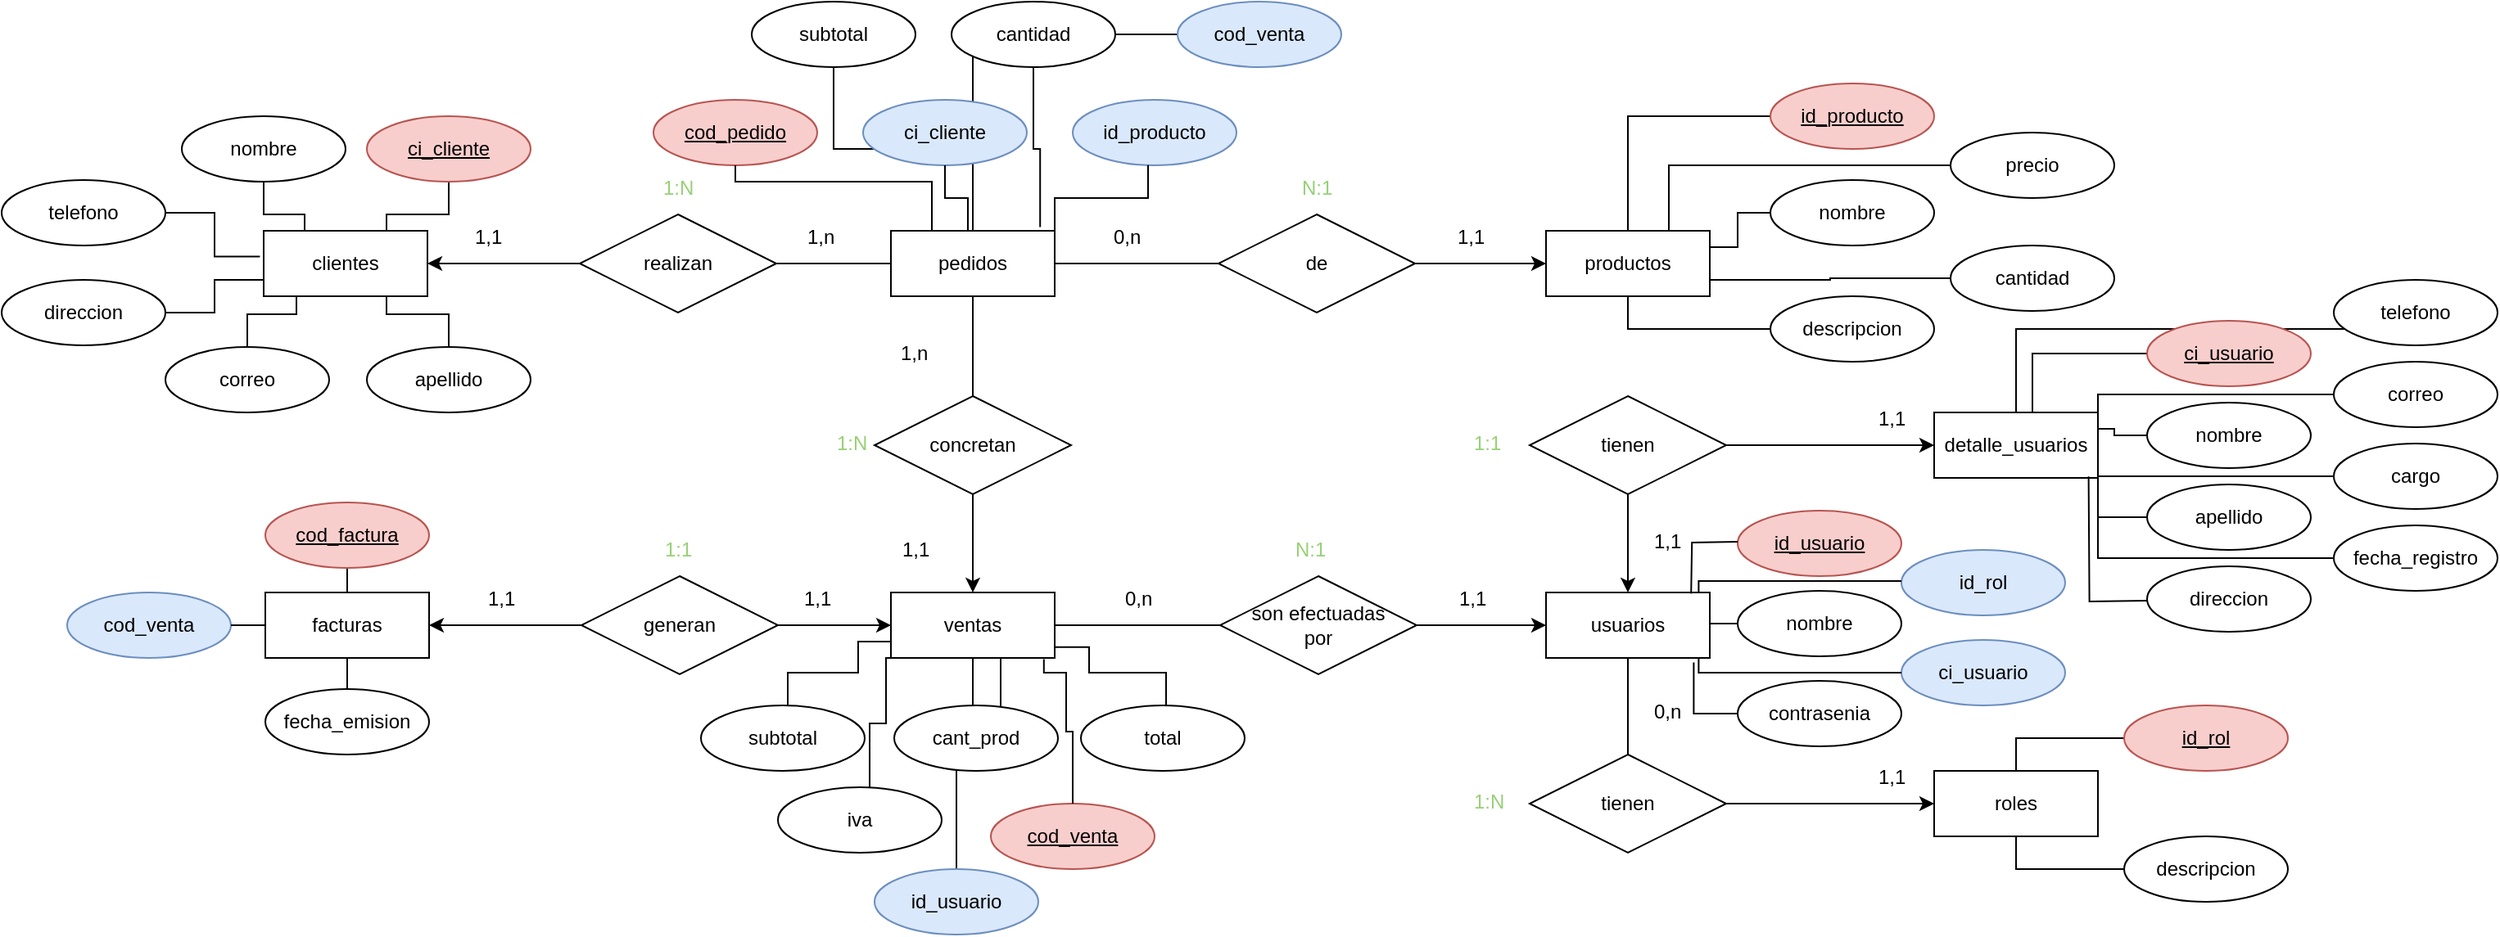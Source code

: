 <mxfile version="25.0.3" pages="4">
  <diagram id="i3efP9iC9QjWTvLUGsJT" name="Modelo Entidad Relacion">
    <mxGraphModel dx="3787" dy="1660" grid="1" gridSize="10" guides="1" tooltips="1" connect="1" arrows="1" fold="1" page="1" pageScale="1" pageWidth="827" pageHeight="1169" math="0" shadow="0">
      <root>
        <mxCell id="0" />
        <mxCell id="1" parent="0" />
        <mxCell id="yb_ESQN61FLOA6-2Hjy0-1" value="" style="group" vertex="1" connectable="0" parent="1">
          <mxGeometry x="-190" y="690" width="1524" height="570" as="geometry" />
        </mxCell>
        <mxCell id="yb_ESQN61FLOA6-2Hjy0-2" style="edgeStyle=orthogonalEdgeStyle;rounded=0;orthogonalLoop=1;jettySize=auto;html=1;entryX=0.5;entryY=0;entryDx=0;entryDy=0;endArrow=none;endFill=0;" edge="1" parent="yb_ESQN61FLOA6-2Hjy0-1" source="yb_ESQN61FLOA6-2Hjy0-116" target="yb_ESQN61FLOA6-2Hjy0-118">
          <mxGeometry relative="1" as="geometry" />
        </mxCell>
        <mxCell id="yb_ESQN61FLOA6-2Hjy0-3" style="edgeStyle=orthogonalEdgeStyle;rounded=0;orthogonalLoop=1;jettySize=auto;html=1;entryX=0.5;entryY=0;entryDx=0;entryDy=0;endArrow=none;endFill=0;" edge="1" parent="yb_ESQN61FLOA6-2Hjy0-1" source="yb_ESQN61FLOA6-2Hjy0-90" target="yb_ESQN61FLOA6-2Hjy0-55">
          <mxGeometry relative="1" as="geometry">
            <Array as="points">
              <mxPoint x="1230" y="200" />
            </Array>
          </mxGeometry>
        </mxCell>
        <mxCell id="yb_ESQN61FLOA6-2Hjy0-4" style="edgeStyle=orthogonalEdgeStyle;rounded=0;orthogonalLoop=1;jettySize=auto;html=1;endArrow=none;endFill=0;" edge="1" parent="yb_ESQN61FLOA6-2Hjy0-1" source="yb_ESQN61FLOA6-2Hjy0-71" target="yb_ESQN61FLOA6-2Hjy0-8">
          <mxGeometry relative="1" as="geometry" />
        </mxCell>
        <mxCell id="yb_ESQN61FLOA6-2Hjy0-5" style="edgeStyle=orthogonalEdgeStyle;rounded=0;orthogonalLoop=1;jettySize=auto;html=1;endArrow=none;endFill=0;" edge="1" parent="yb_ESQN61FLOA6-2Hjy0-1" source="yb_ESQN61FLOA6-2Hjy0-72" target="yb_ESQN61FLOA6-2Hjy0-8">
          <mxGeometry relative="1" as="geometry" />
        </mxCell>
        <mxCell id="yb_ESQN61FLOA6-2Hjy0-6" style="edgeStyle=orthogonalEdgeStyle;rounded=0;orthogonalLoop=1;jettySize=auto;html=1;endArrow=none;endFill=0;" edge="1" parent="yb_ESQN61FLOA6-2Hjy0-1" source="yb_ESQN61FLOA6-2Hjy0-108" target="yb_ESQN61FLOA6-2Hjy0-14">
          <mxGeometry relative="1" as="geometry" />
        </mxCell>
        <mxCell id="yb_ESQN61FLOA6-2Hjy0-7" value="clientes" style="whiteSpace=wrap;html=1;align=center;" vertex="1" parent="yb_ESQN61FLOA6-2Hjy0-1">
          <mxGeometry x="160" y="140" width="100" height="40" as="geometry" />
        </mxCell>
        <mxCell id="yb_ESQN61FLOA6-2Hjy0-8" value="pedidos" style="whiteSpace=wrap;html=1;align=center;" vertex="1" parent="yb_ESQN61FLOA6-2Hjy0-1">
          <mxGeometry x="543" y="140" width="100" height="40" as="geometry" />
        </mxCell>
        <mxCell id="yb_ESQN61FLOA6-2Hjy0-9" style="edgeStyle=orthogonalEdgeStyle;rounded=0;orthogonalLoop=1;jettySize=auto;html=1;entryX=1;entryY=0.5;entryDx=0;entryDy=0;" edge="1" parent="yb_ESQN61FLOA6-2Hjy0-1" source="yb_ESQN61FLOA6-2Hjy0-11" target="yb_ESQN61FLOA6-2Hjy0-7">
          <mxGeometry relative="1" as="geometry" />
        </mxCell>
        <mxCell id="yb_ESQN61FLOA6-2Hjy0-10" style="edgeStyle=orthogonalEdgeStyle;rounded=0;orthogonalLoop=1;jettySize=auto;html=1;entryX=0;entryY=0.5;entryDx=0;entryDy=0;endArrow=none;endFill=0;" edge="1" parent="yb_ESQN61FLOA6-2Hjy0-1" source="yb_ESQN61FLOA6-2Hjy0-11" target="yb_ESQN61FLOA6-2Hjy0-8">
          <mxGeometry relative="1" as="geometry" />
        </mxCell>
        <mxCell id="yb_ESQN61FLOA6-2Hjy0-11" value="realizan" style="shape=rhombus;perimeter=rhombusPerimeter;whiteSpace=wrap;html=1;align=center;" vertex="1" parent="yb_ESQN61FLOA6-2Hjy0-1">
          <mxGeometry x="353" y="130" width="120" height="60" as="geometry" />
        </mxCell>
        <mxCell id="yb_ESQN61FLOA6-2Hjy0-12" style="edgeStyle=orthogonalEdgeStyle;rounded=0;orthogonalLoop=1;jettySize=auto;html=1;entryX=0.5;entryY=1;entryDx=0;entryDy=0;endArrow=none;endFill=0;" edge="1" parent="yb_ESQN61FLOA6-2Hjy0-1" source="yb_ESQN61FLOA6-2Hjy0-13" target="yb_ESQN61FLOA6-2Hjy0-8">
          <mxGeometry relative="1" as="geometry">
            <Array as="points">
              <mxPoint x="593" y="221" />
              <mxPoint x="593" y="221" />
            </Array>
          </mxGeometry>
        </mxCell>
        <mxCell id="yb_ESQN61FLOA6-2Hjy0-13" value="concretan" style="shape=rhombus;perimeter=rhombusPerimeter;whiteSpace=wrap;html=1;align=center;" vertex="1" parent="yb_ESQN61FLOA6-2Hjy0-1">
          <mxGeometry x="533" y="241" width="120" height="60" as="geometry" />
        </mxCell>
        <mxCell id="yb_ESQN61FLOA6-2Hjy0-14" value="ventas" style="whiteSpace=wrap;html=1;align=center;" vertex="1" parent="yb_ESQN61FLOA6-2Hjy0-1">
          <mxGeometry x="543" y="361" width="100" height="40" as="geometry" />
        </mxCell>
        <mxCell id="yb_ESQN61FLOA6-2Hjy0-15" style="edgeStyle=orthogonalEdgeStyle;rounded=0;orthogonalLoop=1;jettySize=auto;html=1;entryX=0.5;entryY=0;entryDx=0;entryDy=0;" edge="1" parent="yb_ESQN61FLOA6-2Hjy0-1" source="yb_ESQN61FLOA6-2Hjy0-13" target="yb_ESQN61FLOA6-2Hjy0-14">
          <mxGeometry relative="1" as="geometry" />
        </mxCell>
        <mxCell id="yb_ESQN61FLOA6-2Hjy0-16" style="edgeStyle=orthogonalEdgeStyle;rounded=0;orthogonalLoop=1;jettySize=auto;html=1;entryX=0;entryY=0.5;entryDx=0;entryDy=0;" edge="1" parent="yb_ESQN61FLOA6-2Hjy0-1" source="yb_ESQN61FLOA6-2Hjy0-17" target="yb_ESQN61FLOA6-2Hjy0-14">
          <mxGeometry relative="1" as="geometry" />
        </mxCell>
        <mxCell id="yb_ESQN61FLOA6-2Hjy0-17" value="generan" style="shape=rhombus;perimeter=rhombusPerimeter;whiteSpace=wrap;html=1;align=center;" vertex="1" parent="yb_ESQN61FLOA6-2Hjy0-1">
          <mxGeometry x="354" y="351" width="120" height="60" as="geometry" />
        </mxCell>
        <mxCell id="yb_ESQN61FLOA6-2Hjy0-18" value="facturas" style="whiteSpace=wrap;html=1;align=center;" vertex="1" parent="yb_ESQN61FLOA6-2Hjy0-1">
          <mxGeometry x="161" y="361" width="100" height="40" as="geometry" />
        </mxCell>
        <mxCell id="yb_ESQN61FLOA6-2Hjy0-19" style="edgeStyle=orthogonalEdgeStyle;rounded=0;orthogonalLoop=1;jettySize=auto;html=1;entryX=1;entryY=0.5;entryDx=0;entryDy=0;" edge="1" parent="yb_ESQN61FLOA6-2Hjy0-1" source="yb_ESQN61FLOA6-2Hjy0-17" target="yb_ESQN61FLOA6-2Hjy0-18">
          <mxGeometry relative="1" as="geometry" />
        </mxCell>
        <mxCell id="yb_ESQN61FLOA6-2Hjy0-20" style="edgeStyle=orthogonalEdgeStyle;rounded=0;orthogonalLoop=1;jettySize=auto;html=1;entryX=1;entryY=0.5;entryDx=0;entryDy=0;endArrow=none;endFill=0;" edge="1" parent="yb_ESQN61FLOA6-2Hjy0-1" source="yb_ESQN61FLOA6-2Hjy0-21" target="yb_ESQN61FLOA6-2Hjy0-8">
          <mxGeometry relative="1" as="geometry" />
        </mxCell>
        <mxCell id="yb_ESQN61FLOA6-2Hjy0-21" value="de" style="shape=rhombus;perimeter=rhombusPerimeter;whiteSpace=wrap;html=1;align=center;" vertex="1" parent="yb_ESQN61FLOA6-2Hjy0-1">
          <mxGeometry x="743" y="130" width="120" height="60" as="geometry" />
        </mxCell>
        <mxCell id="yb_ESQN61FLOA6-2Hjy0-22" value="productos" style="whiteSpace=wrap;html=1;align=center;" vertex="1" parent="yb_ESQN61FLOA6-2Hjy0-1">
          <mxGeometry x="943" y="140" width="100" height="40" as="geometry" />
        </mxCell>
        <mxCell id="yb_ESQN61FLOA6-2Hjy0-23" style="edgeStyle=orthogonalEdgeStyle;rounded=0;orthogonalLoop=1;jettySize=auto;html=1;endArrow=classic;endFill=1;" edge="1" parent="yb_ESQN61FLOA6-2Hjy0-1" source="yb_ESQN61FLOA6-2Hjy0-21" target="yb_ESQN61FLOA6-2Hjy0-22">
          <mxGeometry relative="1" as="geometry" />
        </mxCell>
        <mxCell id="yb_ESQN61FLOA6-2Hjy0-24" style="edgeStyle=orthogonalEdgeStyle;rounded=0;orthogonalLoop=1;jettySize=auto;html=1;entryX=1;entryY=0.5;entryDx=0;entryDy=0;endArrow=none;endFill=0;" edge="1" parent="yb_ESQN61FLOA6-2Hjy0-1" source="yb_ESQN61FLOA6-2Hjy0-25" target="yb_ESQN61FLOA6-2Hjy0-14">
          <mxGeometry relative="1" as="geometry" />
        </mxCell>
        <mxCell id="yb_ESQN61FLOA6-2Hjy0-25" value="son efectuadas&lt;br&gt;por" style="shape=rhombus;perimeter=rhombusPerimeter;whiteSpace=wrap;html=1;align=center;" vertex="1" parent="yb_ESQN61FLOA6-2Hjy0-1">
          <mxGeometry x="744" y="351" width="120" height="60" as="geometry" />
        </mxCell>
        <mxCell id="yb_ESQN61FLOA6-2Hjy0-26" value="1,1" style="text;strokeColor=none;fillColor=none;spacingLeft=4;spacingRight=4;overflow=hidden;rotatable=0;points=[[0,0.5],[1,0.5]];portConstraint=eastwest;fontSize=12;whiteSpace=wrap;html=1;" vertex="1" parent="yb_ESQN61FLOA6-2Hjy0-1">
          <mxGeometry x="283" y="130" width="40" height="30" as="geometry" />
        </mxCell>
        <mxCell id="yb_ESQN61FLOA6-2Hjy0-27" value="1,n" style="text;strokeColor=none;fillColor=none;spacingLeft=4;spacingRight=4;overflow=hidden;rotatable=0;points=[[0,0.5],[1,0.5]];portConstraint=eastwest;fontSize=12;whiteSpace=wrap;html=1;" vertex="1" parent="yb_ESQN61FLOA6-2Hjy0-1">
          <mxGeometry x="486" y="130" width="40" height="30" as="geometry" />
        </mxCell>
        <mxCell id="yb_ESQN61FLOA6-2Hjy0-28" value="0,n" style="text;strokeColor=none;fillColor=none;spacingLeft=4;spacingRight=4;overflow=hidden;rotatable=0;points=[[0,0.5],[1,0.5]];portConstraint=eastwest;fontSize=12;whiteSpace=wrap;html=1;" vertex="1" parent="yb_ESQN61FLOA6-2Hjy0-1">
          <mxGeometry x="673" y="130" width="40" height="30" as="geometry" />
        </mxCell>
        <mxCell id="yb_ESQN61FLOA6-2Hjy0-29" value="1,1" style="text;strokeColor=none;fillColor=none;spacingLeft=4;spacingRight=4;overflow=hidden;rotatable=0;points=[[0,0.5],[1,0.5]];portConstraint=eastwest;fontSize=12;whiteSpace=wrap;html=1;" vertex="1" parent="yb_ESQN61FLOA6-2Hjy0-1">
          <mxGeometry x="883" y="130" width="40" height="30" as="geometry" />
        </mxCell>
        <mxCell id="yb_ESQN61FLOA6-2Hjy0-30" value="1,n" style="text;strokeColor=none;fillColor=none;spacingLeft=4;spacingRight=4;overflow=hidden;rotatable=0;points=[[0,0.5],[1,0.5]];portConstraint=eastwest;fontSize=12;whiteSpace=wrap;html=1;" vertex="1" parent="yb_ESQN61FLOA6-2Hjy0-1">
          <mxGeometry x="543" y="201" width="30" height="30" as="geometry" />
        </mxCell>
        <mxCell id="yb_ESQN61FLOA6-2Hjy0-31" value="1,1" style="text;strokeColor=none;fillColor=none;spacingLeft=4;spacingRight=4;overflow=hidden;rotatable=0;points=[[0,0.5],[1,0.5]];portConstraint=eastwest;fontSize=12;whiteSpace=wrap;html=1;" vertex="1" parent="yb_ESQN61FLOA6-2Hjy0-1">
          <mxGeometry x="544" y="321" width="40" height="30" as="geometry" />
        </mxCell>
        <mxCell id="yb_ESQN61FLOA6-2Hjy0-32" value="1,1" style="text;strokeColor=none;fillColor=none;spacingLeft=4;spacingRight=4;overflow=hidden;rotatable=0;points=[[0,0.5],[1,0.5]];portConstraint=eastwest;fontSize=12;whiteSpace=wrap;html=1;" vertex="1" parent="yb_ESQN61FLOA6-2Hjy0-1">
          <mxGeometry x="484" y="351" width="40" height="30" as="geometry" />
        </mxCell>
        <mxCell id="yb_ESQN61FLOA6-2Hjy0-33" value="1,1" style="text;strokeColor=none;fillColor=none;spacingLeft=4;spacingRight=4;overflow=hidden;rotatable=0;points=[[0,0.5],[1,0.5]];portConstraint=eastwest;fontSize=12;whiteSpace=wrap;html=1;" vertex="1" parent="yb_ESQN61FLOA6-2Hjy0-1">
          <mxGeometry x="290.5" y="351" width="40" height="30" as="geometry" />
        </mxCell>
        <mxCell id="yb_ESQN61FLOA6-2Hjy0-34" value="0,n" style="text;strokeColor=none;fillColor=none;spacingLeft=4;spacingRight=4;overflow=hidden;rotatable=0;points=[[0,0.5],[1,0.5]];portConstraint=eastwest;fontSize=12;whiteSpace=wrap;html=1;" vertex="1" parent="yb_ESQN61FLOA6-2Hjy0-1">
          <mxGeometry x="680" y="351" width="30" height="30" as="geometry" />
        </mxCell>
        <mxCell id="yb_ESQN61FLOA6-2Hjy0-35" value="1,1" style="text;strokeColor=none;fillColor=none;spacingLeft=4;spacingRight=4;overflow=hidden;rotatable=0;points=[[0,0.5],[1,0.5]];portConstraint=eastwest;fontSize=12;whiteSpace=wrap;html=1;" vertex="1" parent="yb_ESQN61FLOA6-2Hjy0-1">
          <mxGeometry x="884" y="351" width="40" height="30" as="geometry" />
        </mxCell>
        <mxCell id="yb_ESQN61FLOA6-2Hjy0-36" value="1,1" style="text;strokeColor=none;fillColor=none;spacingLeft=4;spacingRight=4;overflow=hidden;rotatable=0;points=[[0,0.5],[1,0.5]];portConstraint=eastwest;fontSize=12;whiteSpace=wrap;html=1;" vertex="1" parent="yb_ESQN61FLOA6-2Hjy0-1">
          <mxGeometry x="1003" y="316" width="40" height="30" as="geometry" />
        </mxCell>
        <mxCell id="yb_ESQN61FLOA6-2Hjy0-37" value="1,1" style="text;strokeColor=none;fillColor=none;spacingLeft=4;spacingRight=4;overflow=hidden;rotatable=0;points=[[0,0.5],[1,0.5]];portConstraint=eastwest;fontSize=12;whiteSpace=wrap;html=1;" vertex="1" parent="yb_ESQN61FLOA6-2Hjy0-1">
          <mxGeometry x="1140" y="241" width="40" height="30" as="geometry" />
        </mxCell>
        <mxCell id="yb_ESQN61FLOA6-2Hjy0-38" value="1,1" style="text;strokeColor=none;fillColor=none;spacingLeft=4;spacingRight=4;overflow=hidden;rotatable=0;points=[[0,0.5],[1,0.5]];portConstraint=eastwest;fontSize=12;whiteSpace=wrap;html=1;" vertex="1" parent="yb_ESQN61FLOA6-2Hjy0-1">
          <mxGeometry x="1140" y="460" width="40" height="30" as="geometry" />
        </mxCell>
        <mxCell id="yb_ESQN61FLOA6-2Hjy0-39" value="0,n" style="text;strokeColor=none;fillColor=none;spacingLeft=4;spacingRight=4;overflow=hidden;rotatable=0;points=[[0,0.5],[1,0.5]];portConstraint=eastwest;fontSize=12;whiteSpace=wrap;html=1;" vertex="1" parent="yb_ESQN61FLOA6-2Hjy0-1">
          <mxGeometry x="1003" y="420" width="40" height="30" as="geometry" />
        </mxCell>
        <mxCell id="yb_ESQN61FLOA6-2Hjy0-40" value="1:1" style="text;strokeColor=none;fillColor=none;spacingLeft=4;spacingRight=4;overflow=hidden;rotatable=0;points=[[0,0.5],[1,0.5]];portConstraint=eastwest;fontSize=12;whiteSpace=wrap;html=1;fontColor=#97D077;" vertex="1" parent="yb_ESQN61FLOA6-2Hjy0-1">
          <mxGeometry x="893" y="256" width="40" height="30" as="geometry" />
        </mxCell>
        <mxCell id="yb_ESQN61FLOA6-2Hjy0-41" value="1:N" style="text;strokeColor=none;fillColor=none;spacingLeft=4;spacingRight=4;overflow=hidden;rotatable=0;points=[[0,0.5],[1,0.5]];portConstraint=eastwest;fontSize=12;whiteSpace=wrap;html=1;fontColor=#97D077;" vertex="1" parent="yb_ESQN61FLOA6-2Hjy0-1">
          <mxGeometry x="893" y="475" width="40" height="30" as="geometry" />
        </mxCell>
        <mxCell id="yb_ESQN61FLOA6-2Hjy0-42" value="N:1" style="text;strokeColor=none;fillColor=none;spacingLeft=4;spacingRight=4;overflow=hidden;rotatable=0;points=[[0,0.5],[1,0.5]];portConstraint=eastwest;fontSize=12;whiteSpace=wrap;html=1;fontColor=#97D077;" vertex="1" parent="yb_ESQN61FLOA6-2Hjy0-1">
          <mxGeometry x="784" y="321" width="40" height="30" as="geometry" />
        </mxCell>
        <mxCell id="yb_ESQN61FLOA6-2Hjy0-43" value="1:N" style="text;strokeColor=none;fillColor=none;spacingLeft=4;spacingRight=4;overflow=hidden;rotatable=0;points=[[0,0.5],[1,0.5]];portConstraint=eastwest;fontSize=12;whiteSpace=wrap;html=1;fontColor=#97D077;" vertex="1" parent="yb_ESQN61FLOA6-2Hjy0-1">
          <mxGeometry x="398" y="100" width="30" height="30" as="geometry" />
        </mxCell>
        <mxCell id="yb_ESQN61FLOA6-2Hjy0-44" value="N:1" style="text;strokeColor=none;fillColor=none;spacingLeft=4;spacingRight=4;overflow=hidden;rotatable=0;points=[[0,0.5],[1,0.5]];portConstraint=eastwest;fontSize=12;whiteSpace=wrap;html=1;fontColor=#97D077;" vertex="1" parent="yb_ESQN61FLOA6-2Hjy0-1">
          <mxGeometry x="788" y="100" width="30" height="30" as="geometry" />
        </mxCell>
        <mxCell id="yb_ESQN61FLOA6-2Hjy0-45" value="1:N" style="text;strokeColor=none;fillColor=none;spacingLeft=4;spacingRight=4;overflow=hidden;rotatable=0;points=[[0,0.5],[1,0.5]];portConstraint=eastwest;fontSize=12;whiteSpace=wrap;html=1;fontColor=#97D077;" vertex="1" parent="yb_ESQN61FLOA6-2Hjy0-1">
          <mxGeometry x="504" y="256" width="29" height="30" as="geometry" />
        </mxCell>
        <mxCell id="yb_ESQN61FLOA6-2Hjy0-46" value="1:1" style="text;strokeColor=none;fillColor=none;spacingLeft=4;spacingRight=4;overflow=hidden;rotatable=0;points=[[0,0.5],[1,0.5]];portConstraint=eastwest;fontSize=12;whiteSpace=wrap;html=1;fontColor=#97D077;" vertex="1" parent="yb_ESQN61FLOA6-2Hjy0-1">
          <mxGeometry x="398.5" y="321" width="29" height="30" as="geometry" />
        </mxCell>
        <mxCell id="yb_ESQN61FLOA6-2Hjy0-47" value="usuarios" style="whiteSpace=wrap;html=1;align=center;" vertex="1" parent="yb_ESQN61FLOA6-2Hjy0-1">
          <mxGeometry x="943" y="361" width="100" height="40" as="geometry" />
        </mxCell>
        <mxCell id="yb_ESQN61FLOA6-2Hjy0-48" style="edgeStyle=orthogonalEdgeStyle;rounded=0;orthogonalLoop=1;jettySize=auto;html=1;" edge="1" parent="yb_ESQN61FLOA6-2Hjy0-1" source="yb_ESQN61FLOA6-2Hjy0-25" target="yb_ESQN61FLOA6-2Hjy0-47">
          <mxGeometry relative="1" as="geometry" />
        </mxCell>
        <mxCell id="yb_ESQN61FLOA6-2Hjy0-49" style="edgeStyle=orthogonalEdgeStyle;rounded=0;orthogonalLoop=1;jettySize=auto;html=1;entryX=0.5;entryY=0;entryDx=0;entryDy=0;" edge="1" parent="yb_ESQN61FLOA6-2Hjy0-1" source="yb_ESQN61FLOA6-2Hjy0-50" target="yb_ESQN61FLOA6-2Hjy0-47">
          <mxGeometry relative="1" as="geometry" />
        </mxCell>
        <mxCell id="yb_ESQN61FLOA6-2Hjy0-50" value="tienen" style="shape=rhombus;perimeter=rhombusPerimeter;whiteSpace=wrap;html=1;align=center;" vertex="1" parent="yb_ESQN61FLOA6-2Hjy0-1">
          <mxGeometry x="933" y="241" width="120" height="60" as="geometry" />
        </mxCell>
        <mxCell id="yb_ESQN61FLOA6-2Hjy0-51" style="edgeStyle=orthogonalEdgeStyle;rounded=0;orthogonalLoop=1;jettySize=auto;html=1;entryX=0.5;entryY=1;entryDx=0;entryDy=0;endArrow=none;endFill=0;" edge="1" parent="yb_ESQN61FLOA6-2Hjy0-1" source="yb_ESQN61FLOA6-2Hjy0-52" target="yb_ESQN61FLOA6-2Hjy0-47">
          <mxGeometry relative="1" as="geometry" />
        </mxCell>
        <mxCell id="yb_ESQN61FLOA6-2Hjy0-52" value="tienen" style="shape=rhombus;perimeter=rhombusPerimeter;whiteSpace=wrap;html=1;align=center;" vertex="1" parent="yb_ESQN61FLOA6-2Hjy0-1">
          <mxGeometry x="933" y="460" width="120" height="60" as="geometry" />
        </mxCell>
        <mxCell id="yb_ESQN61FLOA6-2Hjy0-53" value="roles" style="whiteSpace=wrap;html=1;align=center;" vertex="1" parent="yb_ESQN61FLOA6-2Hjy0-1">
          <mxGeometry x="1180" y="470" width="100" height="40" as="geometry" />
        </mxCell>
        <mxCell id="yb_ESQN61FLOA6-2Hjy0-54" style="edgeStyle=orthogonalEdgeStyle;rounded=0;orthogonalLoop=1;jettySize=auto;html=1;entryX=0;entryY=0.5;entryDx=0;entryDy=0;" edge="1" parent="yb_ESQN61FLOA6-2Hjy0-1" source="yb_ESQN61FLOA6-2Hjy0-52" target="yb_ESQN61FLOA6-2Hjy0-53">
          <mxGeometry relative="1" as="geometry" />
        </mxCell>
        <mxCell id="yb_ESQN61FLOA6-2Hjy0-55" value="detalle_usuarios" style="whiteSpace=wrap;html=1;align=center;" vertex="1" parent="yb_ESQN61FLOA6-2Hjy0-1">
          <mxGeometry x="1180" y="251" width="100" height="40" as="geometry" />
        </mxCell>
        <mxCell id="yb_ESQN61FLOA6-2Hjy0-56" style="edgeStyle=orthogonalEdgeStyle;rounded=0;orthogonalLoop=1;jettySize=auto;html=1;" edge="1" parent="yb_ESQN61FLOA6-2Hjy0-1" source="yb_ESQN61FLOA6-2Hjy0-50" target="yb_ESQN61FLOA6-2Hjy0-55">
          <mxGeometry relative="1" as="geometry" />
        </mxCell>
        <mxCell id="yb_ESQN61FLOA6-2Hjy0-57" style="edgeStyle=orthogonalEdgeStyle;rounded=0;orthogonalLoop=1;jettySize=auto;html=1;entryX=0.25;entryY=0;entryDx=0;entryDy=0;endArrow=none;endFill=0;" edge="1" parent="yb_ESQN61FLOA6-2Hjy0-1" source="yb_ESQN61FLOA6-2Hjy0-58" target="yb_ESQN61FLOA6-2Hjy0-7">
          <mxGeometry relative="1" as="geometry" />
        </mxCell>
        <mxCell id="yb_ESQN61FLOA6-2Hjy0-58" value="nombre" style="ellipse;whiteSpace=wrap;html=1;align=center;" vertex="1" parent="yb_ESQN61FLOA6-2Hjy0-1">
          <mxGeometry x="110" y="70" width="100" height="40" as="geometry" />
        </mxCell>
        <mxCell id="yb_ESQN61FLOA6-2Hjy0-59" value="correo" style="ellipse;whiteSpace=wrap;html=1;align=center;" vertex="1" parent="yb_ESQN61FLOA6-2Hjy0-1">
          <mxGeometry x="100" y="211" width="100" height="40" as="geometry" />
        </mxCell>
        <mxCell id="yb_ESQN61FLOA6-2Hjy0-60" value="telefono" style="ellipse;whiteSpace=wrap;html=1;align=center;" vertex="1" parent="yb_ESQN61FLOA6-2Hjy0-1">
          <mxGeometry y="109" width="100" height="40" as="geometry" />
        </mxCell>
        <mxCell id="yb_ESQN61FLOA6-2Hjy0-61" style="edgeStyle=orthogonalEdgeStyle;rounded=0;orthogonalLoop=1;jettySize=auto;html=1;entryX=0;entryY=0.75;entryDx=0;entryDy=0;endArrow=none;endFill=0;" edge="1" parent="yb_ESQN61FLOA6-2Hjy0-1" source="yb_ESQN61FLOA6-2Hjy0-62" target="yb_ESQN61FLOA6-2Hjy0-7">
          <mxGeometry relative="1" as="geometry" />
        </mxCell>
        <mxCell id="yb_ESQN61FLOA6-2Hjy0-62" value="direccion" style="ellipse;whiteSpace=wrap;html=1;align=center;" vertex="1" parent="yb_ESQN61FLOA6-2Hjy0-1">
          <mxGeometry y="170" width="100" height="40" as="geometry" />
        </mxCell>
        <mxCell id="yb_ESQN61FLOA6-2Hjy0-63" value="cod_pedido" style="ellipse;whiteSpace=wrap;html=1;align=center;fontStyle=4;fillColor=#f8cecc;strokeColor=#b85450;" vertex="1" parent="yb_ESQN61FLOA6-2Hjy0-1">
          <mxGeometry x="398" y="60" width="100" height="40" as="geometry" />
        </mxCell>
        <mxCell id="yb_ESQN61FLOA6-2Hjy0-64" style="edgeStyle=orthogonalEdgeStyle;rounded=0;orthogonalLoop=1;jettySize=auto;html=1;entryX=0.25;entryY=0;entryDx=0;entryDy=0;endArrow=none;endFill=0;" edge="1" parent="yb_ESQN61FLOA6-2Hjy0-1" source="yb_ESQN61FLOA6-2Hjy0-63" target="yb_ESQN61FLOA6-2Hjy0-8">
          <mxGeometry relative="1" as="geometry">
            <Array as="points">
              <mxPoint x="448" y="110" />
              <mxPoint x="568" y="110" />
            </Array>
          </mxGeometry>
        </mxCell>
        <mxCell id="yb_ESQN61FLOA6-2Hjy0-65" value="ci_cliente" style="ellipse;whiteSpace=wrap;html=1;align=center;fontStyle=0;fillColor=#dae8fc;strokeColor=#6c8ebf;" vertex="1" parent="yb_ESQN61FLOA6-2Hjy0-1">
          <mxGeometry x="526" y="60" width="100" height="40" as="geometry" />
        </mxCell>
        <mxCell id="yb_ESQN61FLOA6-2Hjy0-66" style="edgeStyle=orthogonalEdgeStyle;rounded=0;orthogonalLoop=1;jettySize=auto;html=1;entryX=0.5;entryY=0;entryDx=0;entryDy=0;endArrow=none;endFill=0;" edge="1" parent="yb_ESQN61FLOA6-2Hjy0-1" source="yb_ESQN61FLOA6-2Hjy0-65" target="yb_ESQN61FLOA6-2Hjy0-8">
          <mxGeometry relative="1" as="geometry">
            <Array as="points">
              <mxPoint x="576" y="120" />
              <mxPoint x="590" y="120" />
              <mxPoint x="590" y="140" />
            </Array>
          </mxGeometry>
        </mxCell>
        <mxCell id="yb_ESQN61FLOA6-2Hjy0-67" value="id_producto" style="ellipse;whiteSpace=wrap;html=1;align=center;fillColor=#dae8fc;strokeColor=#6c8ebf;" vertex="1" parent="yb_ESQN61FLOA6-2Hjy0-1">
          <mxGeometry x="654" y="60" width="100" height="40" as="geometry" />
        </mxCell>
        <mxCell id="yb_ESQN61FLOA6-2Hjy0-68" style="edgeStyle=orthogonalEdgeStyle;rounded=0;orthogonalLoop=1;jettySize=auto;html=1;entryX=1;entryY=0;entryDx=0;entryDy=0;endArrow=none;endFill=0;" edge="1" parent="yb_ESQN61FLOA6-2Hjy0-1" source="yb_ESQN61FLOA6-2Hjy0-67" target="yb_ESQN61FLOA6-2Hjy0-8">
          <mxGeometry relative="1" as="geometry">
            <Array as="points">
              <mxPoint x="700" y="120" />
              <mxPoint x="643" y="120" />
            </Array>
          </mxGeometry>
        </mxCell>
        <mxCell id="yb_ESQN61FLOA6-2Hjy0-69" value="cantidad" style="ellipse;whiteSpace=wrap;html=1;align=center;" vertex="1" parent="yb_ESQN61FLOA6-2Hjy0-1">
          <mxGeometry x="580" width="100" height="40" as="geometry" />
        </mxCell>
        <mxCell id="yb_ESQN61FLOA6-2Hjy0-70" style="edgeStyle=orthogonalEdgeStyle;rounded=0;orthogonalLoop=1;jettySize=auto;html=1;entryX=0.911;entryY=-0.057;entryDx=0;entryDy=0;entryPerimeter=0;endArrow=none;endFill=0;" edge="1" parent="yb_ESQN61FLOA6-2Hjy0-1" source="yb_ESQN61FLOA6-2Hjy0-69" target="yb_ESQN61FLOA6-2Hjy0-8">
          <mxGeometry relative="1" as="geometry" />
        </mxCell>
        <mxCell id="yb_ESQN61FLOA6-2Hjy0-71" value="cod_venta" style="ellipse;whiteSpace=wrap;html=1;align=center;fillColor=#dae8fc;strokeColor=#6c8ebf;" vertex="1" parent="yb_ESQN61FLOA6-2Hjy0-1">
          <mxGeometry x="718" width="100" height="40" as="geometry" />
        </mxCell>
        <mxCell id="yb_ESQN61FLOA6-2Hjy0-72" value="subtotal" style="ellipse;whiteSpace=wrap;html=1;align=center;" vertex="1" parent="yb_ESQN61FLOA6-2Hjy0-1">
          <mxGeometry x="458" width="100" height="40" as="geometry" />
        </mxCell>
        <mxCell id="yb_ESQN61FLOA6-2Hjy0-73" style="edgeStyle=orthogonalEdgeStyle;rounded=0;orthogonalLoop=1;jettySize=auto;html=1;entryX=0.5;entryY=0;entryDx=0;entryDy=0;endArrow=none;endFill=0;" edge="1" parent="yb_ESQN61FLOA6-2Hjy0-1" source="yb_ESQN61FLOA6-2Hjy0-74" target="yb_ESQN61FLOA6-2Hjy0-22">
          <mxGeometry relative="1" as="geometry" />
        </mxCell>
        <mxCell id="yb_ESQN61FLOA6-2Hjy0-74" value="id_producto" style="ellipse;whiteSpace=wrap;html=1;align=center;fontStyle=4;fillColor=#f8cecc;strokeColor=#b85450;" vertex="1" parent="yb_ESQN61FLOA6-2Hjy0-1">
          <mxGeometry x="1080" y="50" width="100" height="40" as="geometry" />
        </mxCell>
        <mxCell id="yb_ESQN61FLOA6-2Hjy0-75" style="edgeStyle=orthogonalEdgeStyle;rounded=0;orthogonalLoop=1;jettySize=auto;html=1;entryX=1;entryY=0.25;entryDx=0;entryDy=0;endArrow=none;endFill=0;" edge="1" parent="yb_ESQN61FLOA6-2Hjy0-1" source="yb_ESQN61FLOA6-2Hjy0-76" target="yb_ESQN61FLOA6-2Hjy0-22">
          <mxGeometry relative="1" as="geometry" />
        </mxCell>
        <mxCell id="yb_ESQN61FLOA6-2Hjy0-76" value="nombre" style="ellipse;whiteSpace=wrap;html=1;align=center;" vertex="1" parent="yb_ESQN61FLOA6-2Hjy0-1">
          <mxGeometry x="1080" y="109" width="100" height="40" as="geometry" />
        </mxCell>
        <mxCell id="yb_ESQN61FLOA6-2Hjy0-77" style="edgeStyle=orthogonalEdgeStyle;rounded=0;orthogonalLoop=1;jettySize=auto;html=1;entryX=0.5;entryY=1;entryDx=0;entryDy=0;endArrow=none;endFill=0;" edge="1" parent="yb_ESQN61FLOA6-2Hjy0-1" source="yb_ESQN61FLOA6-2Hjy0-78" target="yb_ESQN61FLOA6-2Hjy0-22">
          <mxGeometry relative="1" as="geometry" />
        </mxCell>
        <mxCell id="yb_ESQN61FLOA6-2Hjy0-78" value="descripcion" style="ellipse;whiteSpace=wrap;html=1;align=center;" vertex="1" parent="yb_ESQN61FLOA6-2Hjy0-1">
          <mxGeometry x="1080" y="180" width="100" height="40" as="geometry" />
        </mxCell>
        <mxCell id="yb_ESQN61FLOA6-2Hjy0-79" style="edgeStyle=orthogonalEdgeStyle;rounded=0;orthogonalLoop=1;jettySize=auto;html=1;entryX=1;entryY=0.75;entryDx=0;entryDy=0;endArrow=none;endFill=0;" edge="1" parent="yb_ESQN61FLOA6-2Hjy0-1" source="yb_ESQN61FLOA6-2Hjy0-80" target="yb_ESQN61FLOA6-2Hjy0-22">
          <mxGeometry relative="1" as="geometry" />
        </mxCell>
        <mxCell id="yb_ESQN61FLOA6-2Hjy0-80" value="cantidad" style="ellipse;whiteSpace=wrap;html=1;align=center;" vertex="1" parent="yb_ESQN61FLOA6-2Hjy0-1">
          <mxGeometry x="1190" y="149" width="100" height="40" as="geometry" />
        </mxCell>
        <mxCell id="yb_ESQN61FLOA6-2Hjy0-81" style="edgeStyle=orthogonalEdgeStyle;rounded=0;orthogonalLoop=1;jettySize=auto;html=1;entryX=0.75;entryY=0;entryDx=0;entryDy=0;endArrow=none;endFill=0;" edge="1" parent="yb_ESQN61FLOA6-2Hjy0-1" source="yb_ESQN61FLOA6-2Hjy0-82" target="yb_ESQN61FLOA6-2Hjy0-22">
          <mxGeometry relative="1" as="geometry" />
        </mxCell>
        <mxCell id="yb_ESQN61FLOA6-2Hjy0-82" value="precio" style="ellipse;whiteSpace=wrap;html=1;align=center;" vertex="1" parent="yb_ESQN61FLOA6-2Hjy0-1">
          <mxGeometry x="1190" y="80" width="100" height="40" as="geometry" />
        </mxCell>
        <mxCell id="yb_ESQN61FLOA6-2Hjy0-83" style="edgeStyle=orthogonalEdgeStyle;rounded=0;orthogonalLoop=1;jettySize=auto;html=1;entryX=0.5;entryY=0;entryDx=0;entryDy=0;endArrow=none;endFill=0;" edge="1" parent="yb_ESQN61FLOA6-2Hjy0-1" source="yb_ESQN61FLOA6-2Hjy0-84" target="yb_ESQN61FLOA6-2Hjy0-55">
          <mxGeometry relative="1" as="geometry">
            <Array as="points">
              <mxPoint x="1240" y="215" />
              <mxPoint x="1240" y="251" />
            </Array>
          </mxGeometry>
        </mxCell>
        <mxCell id="yb_ESQN61FLOA6-2Hjy0-84" value="ci_usuario" style="ellipse;whiteSpace=wrap;html=1;align=center;fontStyle=4;fillColor=#f8cecc;strokeColor=#b85450;" vertex="1" parent="yb_ESQN61FLOA6-2Hjy0-1">
          <mxGeometry x="1310" y="195" width="100" height="40" as="geometry" />
        </mxCell>
        <mxCell id="yb_ESQN61FLOA6-2Hjy0-85" style="edgeStyle=orthogonalEdgeStyle;rounded=0;orthogonalLoop=1;jettySize=auto;html=1;entryX=1;entryY=0.25;entryDx=0;entryDy=0;endArrow=none;endFill=0;" edge="1" parent="yb_ESQN61FLOA6-2Hjy0-1" source="yb_ESQN61FLOA6-2Hjy0-86" target="yb_ESQN61FLOA6-2Hjy0-55">
          <mxGeometry relative="1" as="geometry" />
        </mxCell>
        <mxCell id="yb_ESQN61FLOA6-2Hjy0-86" value="nombre" style="ellipse;whiteSpace=wrap;html=1;align=center;" vertex="1" parent="yb_ESQN61FLOA6-2Hjy0-1">
          <mxGeometry x="1310" y="245" width="100" height="40" as="geometry" />
        </mxCell>
        <mxCell id="yb_ESQN61FLOA6-2Hjy0-87" style="edgeStyle=orthogonalEdgeStyle;rounded=0;orthogonalLoop=1;jettySize=auto;html=1;entryX=1;entryY=1;entryDx=0;entryDy=0;endArrow=none;endFill=0;" edge="1" parent="yb_ESQN61FLOA6-2Hjy0-1" source="yb_ESQN61FLOA6-2Hjy0-88" target="yb_ESQN61FLOA6-2Hjy0-55">
          <mxGeometry relative="1" as="geometry" />
        </mxCell>
        <mxCell id="yb_ESQN61FLOA6-2Hjy0-88" value="apellido" style="ellipse;whiteSpace=wrap;html=1;align=center;" vertex="1" parent="yb_ESQN61FLOA6-2Hjy0-1">
          <mxGeometry x="1310" y="295" width="100" height="40" as="geometry" />
        </mxCell>
        <mxCell id="yb_ESQN61FLOA6-2Hjy0-89" value="direccion" style="ellipse;whiteSpace=wrap;html=1;align=center;" vertex="1" parent="yb_ESQN61FLOA6-2Hjy0-1">
          <mxGeometry x="1310" y="345" width="100" height="40" as="geometry" />
        </mxCell>
        <mxCell id="yb_ESQN61FLOA6-2Hjy0-90" value="telefono" style="ellipse;whiteSpace=wrap;html=1;align=center;" vertex="1" parent="yb_ESQN61FLOA6-2Hjy0-1">
          <mxGeometry x="1424" y="170" width="100" height="40" as="geometry" />
        </mxCell>
        <mxCell id="yb_ESQN61FLOA6-2Hjy0-91" value="correo" style="ellipse;whiteSpace=wrap;html=1;align=center;" vertex="1" parent="yb_ESQN61FLOA6-2Hjy0-1">
          <mxGeometry x="1424" y="220" width="100" height="40" as="geometry" />
        </mxCell>
        <mxCell id="yb_ESQN61FLOA6-2Hjy0-92" style="edgeStyle=orthogonalEdgeStyle;rounded=0;orthogonalLoop=1;jettySize=auto;html=1;entryX=1;entryY=0.5;entryDx=0;entryDy=0;endArrow=none;endFill=0;" edge="1" parent="yb_ESQN61FLOA6-2Hjy0-1" source="yb_ESQN61FLOA6-2Hjy0-91" target="yb_ESQN61FLOA6-2Hjy0-55">
          <mxGeometry relative="1" as="geometry">
            <Array as="points">
              <mxPoint x="1280" y="240" />
            </Array>
          </mxGeometry>
        </mxCell>
        <mxCell id="yb_ESQN61FLOA6-2Hjy0-93" style="edgeStyle=orthogonalEdgeStyle;rounded=0;orthogonalLoop=1;jettySize=auto;html=1;endArrow=none;endFill=0;" edge="1" parent="yb_ESQN61FLOA6-2Hjy0-1" source="yb_ESQN61FLOA6-2Hjy0-94">
          <mxGeometry relative="1" as="geometry">
            <mxPoint x="1280" y="290" as="targetPoint" />
          </mxGeometry>
        </mxCell>
        <mxCell id="yb_ESQN61FLOA6-2Hjy0-94" value="cargo" style="ellipse;whiteSpace=wrap;html=1;align=center;" vertex="1" parent="yb_ESQN61FLOA6-2Hjy0-1">
          <mxGeometry x="1424" y="270" width="100" height="40" as="geometry" />
        </mxCell>
        <mxCell id="yb_ESQN61FLOA6-2Hjy0-95" style="edgeStyle=orthogonalEdgeStyle;rounded=0;orthogonalLoop=1;jettySize=auto;html=1;entryX=1;entryY=1;entryDx=0;entryDy=0;endArrow=none;endFill=0;" edge="1" parent="yb_ESQN61FLOA6-2Hjy0-1" source="yb_ESQN61FLOA6-2Hjy0-96" target="yb_ESQN61FLOA6-2Hjy0-55">
          <mxGeometry relative="1" as="geometry" />
        </mxCell>
        <mxCell id="yb_ESQN61FLOA6-2Hjy0-96" value="fecha_registro" style="ellipse;whiteSpace=wrap;html=1;align=center;" vertex="1" parent="yb_ESQN61FLOA6-2Hjy0-1">
          <mxGeometry x="1424" y="320" width="100" height="40" as="geometry" />
        </mxCell>
        <mxCell id="yb_ESQN61FLOA6-2Hjy0-97" style="edgeStyle=orthogonalEdgeStyle;rounded=0;orthogonalLoop=1;jettySize=auto;html=1;entryX=0.5;entryY=0;entryDx=0;entryDy=0;endArrow=none;endFill=0;" edge="1" parent="yb_ESQN61FLOA6-2Hjy0-1" source="yb_ESQN61FLOA6-2Hjy0-98" target="yb_ESQN61FLOA6-2Hjy0-53">
          <mxGeometry relative="1" as="geometry" />
        </mxCell>
        <mxCell id="yb_ESQN61FLOA6-2Hjy0-98" value="id_rol" style="ellipse;whiteSpace=wrap;html=1;align=center;fillColor=#f8cecc;strokeColor=#b85450;fontStyle=4" vertex="1" parent="yb_ESQN61FLOA6-2Hjy0-1">
          <mxGeometry x="1296" y="430" width="100" height="40" as="geometry" />
        </mxCell>
        <mxCell id="yb_ESQN61FLOA6-2Hjy0-99" style="edgeStyle=orthogonalEdgeStyle;rounded=0;orthogonalLoop=1;jettySize=auto;html=1;entryX=0.5;entryY=1;entryDx=0;entryDy=0;endArrow=none;endFill=0;" edge="1" parent="yb_ESQN61FLOA6-2Hjy0-1" source="yb_ESQN61FLOA6-2Hjy0-100" target="yb_ESQN61FLOA6-2Hjy0-53">
          <mxGeometry relative="1" as="geometry" />
        </mxCell>
        <mxCell id="yb_ESQN61FLOA6-2Hjy0-100" value="descripcion" style="ellipse;whiteSpace=wrap;html=1;align=center;" vertex="1" parent="yb_ESQN61FLOA6-2Hjy0-1">
          <mxGeometry x="1296" y="510" width="100" height="40" as="geometry" />
        </mxCell>
        <mxCell id="yb_ESQN61FLOA6-2Hjy0-101" value="id_usuario" style="ellipse;whiteSpace=wrap;html=1;align=center;fillColor=#f8cecc;strokeColor=#b85450;fontStyle=4" vertex="1" parent="yb_ESQN61FLOA6-2Hjy0-1">
          <mxGeometry x="1060" y="311" width="100" height="40" as="geometry" />
        </mxCell>
        <mxCell id="yb_ESQN61FLOA6-2Hjy0-102" style="edgeStyle=orthogonalEdgeStyle;rounded=0;orthogonalLoop=1;jettySize=auto;html=1;entryX=1;entryY=0.5;entryDx=0;entryDy=0;endArrow=none;endFill=0;" edge="1" parent="yb_ESQN61FLOA6-2Hjy0-1" source="yb_ESQN61FLOA6-2Hjy0-103" target="yb_ESQN61FLOA6-2Hjy0-47">
          <mxGeometry relative="1" as="geometry">
            <Array as="points">
              <mxPoint x="1043" y="380" />
            </Array>
          </mxGeometry>
        </mxCell>
        <mxCell id="yb_ESQN61FLOA6-2Hjy0-103" value="nombre" style="ellipse;whiteSpace=wrap;html=1;align=center;" vertex="1" parent="yb_ESQN61FLOA6-2Hjy0-1">
          <mxGeometry x="1060" y="360" width="100" height="40" as="geometry" />
        </mxCell>
        <mxCell id="yb_ESQN61FLOA6-2Hjy0-104" value="contrasenia" style="ellipse;whiteSpace=wrap;html=1;align=center;" vertex="1" parent="yb_ESQN61FLOA6-2Hjy0-1">
          <mxGeometry x="1060" y="415" width="100" height="40" as="geometry" />
        </mxCell>
        <mxCell id="yb_ESQN61FLOA6-2Hjy0-105" value="id_rol" style="ellipse;whiteSpace=wrap;html=1;align=center;fillColor=#dae8fc;strokeColor=#6c8ebf;" vertex="1" parent="yb_ESQN61FLOA6-2Hjy0-1">
          <mxGeometry x="1160" y="335" width="100" height="40" as="geometry" />
        </mxCell>
        <mxCell id="yb_ESQN61FLOA6-2Hjy0-106" value="ci_usuario" style="ellipse;whiteSpace=wrap;html=1;align=center;fillColor=#dae8fc;strokeColor=#6c8ebf;" vertex="1" parent="yb_ESQN61FLOA6-2Hjy0-1">
          <mxGeometry x="1160" y="390" width="100" height="40" as="geometry" />
        </mxCell>
        <mxCell id="yb_ESQN61FLOA6-2Hjy0-107" value="cod_venta" style="ellipse;whiteSpace=wrap;html=1;align=center;fillColor=#f8cecc;strokeColor=#b85450;fontStyle=4" vertex="1" parent="yb_ESQN61FLOA6-2Hjy0-1">
          <mxGeometry x="604" y="490" width="100" height="40" as="geometry" />
        </mxCell>
        <mxCell id="yb_ESQN61FLOA6-2Hjy0-108" value="id_usuario" style="ellipse;whiteSpace=wrap;html=1;align=center;fillColor=#dae8fc;strokeColor=#6c8ebf;" vertex="1" parent="yb_ESQN61FLOA6-2Hjy0-1">
          <mxGeometry x="533" y="530" width="100" height="40" as="geometry" />
        </mxCell>
        <mxCell id="yb_ESQN61FLOA6-2Hjy0-109" style="edgeStyle=orthogonalEdgeStyle;rounded=0;orthogonalLoop=1;jettySize=auto;html=1;entryX=0.75;entryY=1;entryDx=0;entryDy=0;endArrow=none;endFill=0;" edge="1" parent="yb_ESQN61FLOA6-2Hjy0-1" source="yb_ESQN61FLOA6-2Hjy0-110" target="yb_ESQN61FLOA6-2Hjy0-14">
          <mxGeometry relative="1" as="geometry">
            <Array as="points">
              <mxPoint x="610" y="401" />
            </Array>
          </mxGeometry>
        </mxCell>
        <mxCell id="yb_ESQN61FLOA6-2Hjy0-110" value="cant_prod" style="ellipse;whiteSpace=wrap;html=1;align=center;" vertex="1" parent="yb_ESQN61FLOA6-2Hjy0-1">
          <mxGeometry x="545" y="430" width="100" height="40" as="geometry" />
        </mxCell>
        <mxCell id="yb_ESQN61FLOA6-2Hjy0-111" style="edgeStyle=orthogonalEdgeStyle;rounded=0;orthogonalLoop=1;jettySize=auto;html=1;entryX=0;entryY=0.75;entryDx=0;entryDy=0;endArrow=none;endFill=0;" edge="1" parent="yb_ESQN61FLOA6-2Hjy0-1" source="yb_ESQN61FLOA6-2Hjy0-112" target="yb_ESQN61FLOA6-2Hjy0-14">
          <mxGeometry relative="1" as="geometry">
            <Array as="points">
              <mxPoint x="480" y="410" />
              <mxPoint x="523" y="410" />
              <mxPoint x="523" y="391" />
            </Array>
          </mxGeometry>
        </mxCell>
        <mxCell id="yb_ESQN61FLOA6-2Hjy0-112" value="subtotal" style="ellipse;whiteSpace=wrap;html=1;align=center;" vertex="1" parent="yb_ESQN61FLOA6-2Hjy0-1">
          <mxGeometry x="427" y="430" width="100" height="40" as="geometry" />
        </mxCell>
        <mxCell id="yb_ESQN61FLOA6-2Hjy0-113" style="edgeStyle=orthogonalEdgeStyle;rounded=0;orthogonalLoop=1;jettySize=auto;html=1;entryX=0.25;entryY=1;entryDx=0;entryDy=0;endArrow=none;endFill=0;" edge="1" parent="yb_ESQN61FLOA6-2Hjy0-1" source="yb_ESQN61FLOA6-2Hjy0-114" target="yb_ESQN61FLOA6-2Hjy0-14">
          <mxGeometry relative="1" as="geometry">
            <Array as="points">
              <mxPoint x="530" y="441" />
              <mxPoint x="540" y="441" />
              <mxPoint x="540" y="401" />
            </Array>
          </mxGeometry>
        </mxCell>
        <mxCell id="yb_ESQN61FLOA6-2Hjy0-114" value="iva" style="ellipse;whiteSpace=wrap;html=1;align=center;" vertex="1" parent="yb_ESQN61FLOA6-2Hjy0-1">
          <mxGeometry x="474" y="480" width="100" height="40" as="geometry" />
        </mxCell>
        <mxCell id="yb_ESQN61FLOA6-2Hjy0-115" value="total" style="ellipse;whiteSpace=wrap;html=1;align=center;" vertex="1" parent="yb_ESQN61FLOA6-2Hjy0-1">
          <mxGeometry x="659" y="430" width="100" height="40" as="geometry" />
        </mxCell>
        <mxCell id="yb_ESQN61FLOA6-2Hjy0-116" value="cod_factura" style="ellipse;whiteSpace=wrap;html=1;align=center;fillColor=#f8cecc;strokeColor=#b85450;fontStyle=4" vertex="1" parent="yb_ESQN61FLOA6-2Hjy0-1">
          <mxGeometry x="161" y="306" width="100" height="40" as="geometry" />
        </mxCell>
        <mxCell id="yb_ESQN61FLOA6-2Hjy0-117" value="cod_venta" style="ellipse;whiteSpace=wrap;html=1;align=center;fillColor=#dae8fc;strokeColor=#6c8ebf;" vertex="1" parent="yb_ESQN61FLOA6-2Hjy0-1">
          <mxGeometry x="40" y="361" width="100" height="40" as="geometry" />
        </mxCell>
        <mxCell id="yb_ESQN61FLOA6-2Hjy0-118" value="fecha_emision" style="ellipse;whiteSpace=wrap;html=1;align=center;" vertex="1" parent="yb_ESQN61FLOA6-2Hjy0-1">
          <mxGeometry x="161" y="420" width="100" height="40" as="geometry" />
        </mxCell>
        <mxCell id="yb_ESQN61FLOA6-2Hjy0-119" style="edgeStyle=orthogonalEdgeStyle;rounded=0;orthogonalLoop=1;jettySize=auto;html=1;entryX=0.75;entryY=0;entryDx=0;entryDy=0;endArrow=none;endFill=0;" edge="1" parent="yb_ESQN61FLOA6-2Hjy0-1" source="yb_ESQN61FLOA6-2Hjy0-120" target="yb_ESQN61FLOA6-2Hjy0-7">
          <mxGeometry relative="1" as="geometry" />
        </mxCell>
        <mxCell id="yb_ESQN61FLOA6-2Hjy0-120" value="ci_cliente" style="ellipse;whiteSpace=wrap;html=1;align=center;fontStyle=4;fillColor=#f8cecc;strokeColor=#b85450;" vertex="1" parent="yb_ESQN61FLOA6-2Hjy0-1">
          <mxGeometry x="223" y="70" width="100" height="40" as="geometry" />
        </mxCell>
        <mxCell id="yb_ESQN61FLOA6-2Hjy0-121" value="apellido" style="ellipse;whiteSpace=wrap;html=1;align=center;" vertex="1" parent="yb_ESQN61FLOA6-2Hjy0-1">
          <mxGeometry x="223" y="211" width="100" height="40" as="geometry" />
        </mxCell>
        <mxCell id="yb_ESQN61FLOA6-2Hjy0-122" style="edgeStyle=orthogonalEdgeStyle;rounded=0;orthogonalLoop=1;jettySize=auto;html=1;entryX=0.75;entryY=1;entryDx=0;entryDy=0;endArrow=none;endFill=0;" edge="1" parent="yb_ESQN61FLOA6-2Hjy0-1" source="yb_ESQN61FLOA6-2Hjy0-121" target="yb_ESQN61FLOA6-2Hjy0-7">
          <mxGeometry relative="1" as="geometry" />
        </mxCell>
        <mxCell id="yb_ESQN61FLOA6-2Hjy0-123" style="edgeStyle=orthogonalEdgeStyle;rounded=0;orthogonalLoop=1;jettySize=auto;html=1;entryX=0.2;entryY=1;entryDx=0;entryDy=0;entryPerimeter=0;endArrow=none;endFill=0;" edge="1" parent="yb_ESQN61FLOA6-2Hjy0-1" source="yb_ESQN61FLOA6-2Hjy0-59" target="yb_ESQN61FLOA6-2Hjy0-7">
          <mxGeometry relative="1" as="geometry">
            <Array as="points">
              <mxPoint x="150" y="191" />
              <mxPoint x="180" y="191" />
            </Array>
          </mxGeometry>
        </mxCell>
        <mxCell id="yb_ESQN61FLOA6-2Hjy0-124" style="edgeStyle=orthogonalEdgeStyle;rounded=0;orthogonalLoop=1;jettySize=auto;html=1;entryX=-0.023;entryY=0.395;entryDx=0;entryDy=0;entryPerimeter=0;endArrow=none;endFill=0;" edge="1" parent="yb_ESQN61FLOA6-2Hjy0-1" source="yb_ESQN61FLOA6-2Hjy0-60" target="yb_ESQN61FLOA6-2Hjy0-7">
          <mxGeometry relative="1" as="geometry" />
        </mxCell>
        <mxCell id="yb_ESQN61FLOA6-2Hjy0-125" style="edgeStyle=orthogonalEdgeStyle;rounded=0;orthogonalLoop=1;jettySize=auto;html=1;entryX=0.943;entryY=0.954;entryDx=0;entryDy=0;entryPerimeter=0;endArrow=none;endFill=0;" edge="1" parent="yb_ESQN61FLOA6-2Hjy0-1">
          <mxGeometry relative="1" as="geometry">
            <mxPoint x="1310" y="366" as="sourcePoint" />
            <mxPoint x="1274.3" y="290.16" as="targetPoint" />
          </mxGeometry>
        </mxCell>
        <mxCell id="yb_ESQN61FLOA6-2Hjy0-126" style="edgeStyle=orthogonalEdgeStyle;rounded=0;orthogonalLoop=1;jettySize=auto;html=1;entryX=0.886;entryY=0.042;entryDx=0;entryDy=0;entryPerimeter=0;endArrow=none;endFill=0;" edge="1" parent="yb_ESQN61FLOA6-2Hjy0-1">
          <mxGeometry relative="1" as="geometry">
            <mxPoint x="1060" y="330" as="sourcePoint" />
            <mxPoint x="1031.6" y="361.68" as="targetPoint" />
          </mxGeometry>
        </mxCell>
        <mxCell id="yb_ESQN61FLOA6-2Hjy0-127" style="edgeStyle=orthogonalEdgeStyle;rounded=0;orthogonalLoop=1;jettySize=auto;html=1;entryX=0.902;entryY=1.069;entryDx=0;entryDy=0;entryPerimeter=0;endArrow=none;endFill=0;" edge="1" parent="yb_ESQN61FLOA6-2Hjy0-1" source="yb_ESQN61FLOA6-2Hjy0-104" target="yb_ESQN61FLOA6-2Hjy0-47">
          <mxGeometry relative="1" as="geometry" />
        </mxCell>
        <mxCell id="yb_ESQN61FLOA6-2Hjy0-128" style="edgeStyle=orthogonalEdgeStyle;rounded=0;orthogonalLoop=1;jettySize=auto;html=1;entryX=0.932;entryY=0.026;entryDx=0;entryDy=0;entryPerimeter=0;endArrow=none;endFill=0;" edge="1" parent="yb_ESQN61FLOA6-2Hjy0-1">
          <mxGeometry relative="1" as="geometry">
            <mxPoint x="1160" y="354" as="sourcePoint" />
            <mxPoint x="1036.2" y="361.04" as="targetPoint" />
            <Array as="points">
              <mxPoint x="1036" y="354" />
            </Array>
          </mxGeometry>
        </mxCell>
        <mxCell id="yb_ESQN61FLOA6-2Hjy0-129" style="edgeStyle=orthogonalEdgeStyle;rounded=0;orthogonalLoop=1;jettySize=auto;html=1;entryX=1;entryY=0.5;entryDx=0;entryDy=0;endArrow=none;endFill=0;" edge="1" parent="yb_ESQN61FLOA6-2Hjy0-1" source="yb_ESQN61FLOA6-2Hjy0-18" target="yb_ESQN61FLOA6-2Hjy0-117">
          <mxGeometry relative="1" as="geometry" />
        </mxCell>
        <mxCell id="yb_ESQN61FLOA6-2Hjy0-130" style="edgeStyle=orthogonalEdgeStyle;rounded=0;orthogonalLoop=1;jettySize=auto;html=1;entryX=0.932;entryY=0.988;entryDx=0;entryDy=0;entryPerimeter=0;endArrow=none;endFill=0;" edge="1" parent="yb_ESQN61FLOA6-2Hjy0-1" source="yb_ESQN61FLOA6-2Hjy0-106" target="yb_ESQN61FLOA6-2Hjy0-47">
          <mxGeometry relative="1" as="geometry">
            <Array as="points">
              <mxPoint x="1036" y="410" />
            </Array>
          </mxGeometry>
        </mxCell>
        <mxCell id="yb_ESQN61FLOA6-2Hjy0-131" style="edgeStyle=orthogonalEdgeStyle;rounded=0;orthogonalLoop=1;jettySize=auto;html=1;entryX=0.99;entryY=0.834;entryDx=0;entryDy=0;entryPerimeter=0;endArrow=none;endFill=0;" edge="1" parent="yb_ESQN61FLOA6-2Hjy0-1">
          <mxGeometry relative="1" as="geometry">
            <mxPoint x="711" y="430.004" as="sourcePoint" />
            <mxPoint x="643" y="394.36" as="targetPoint" />
            <Array as="points">
              <mxPoint x="711" y="410" />
              <mxPoint x="664" y="410" />
              <mxPoint x="664" y="394" />
            </Array>
          </mxGeometry>
        </mxCell>
        <mxCell id="yb_ESQN61FLOA6-2Hjy0-132" style="edgeStyle=orthogonalEdgeStyle;rounded=0;orthogonalLoop=1;jettySize=auto;html=1;entryX=0.934;entryY=1.018;entryDx=0;entryDy=0;entryPerimeter=0;endArrow=none;endFill=0;" edge="1" parent="yb_ESQN61FLOA6-2Hjy0-1" source="yb_ESQN61FLOA6-2Hjy0-107" target="yb_ESQN61FLOA6-2Hjy0-14">
          <mxGeometry relative="1" as="geometry">
            <Array as="points">
              <mxPoint x="654" y="446" />
              <mxPoint x="650" y="446" />
              <mxPoint x="650" y="410" />
              <mxPoint x="636" y="410" />
            </Array>
          </mxGeometry>
        </mxCell>
      </root>
    </mxGraphModel>
  </diagram>
  <diagram name="Base de datos" id="tUPF4e2RrrEcx1_tIhFq">
    <mxGraphModel dx="3787" dy="2829" grid="1" gridSize="10" guides="1" tooltips="1" connect="1" arrows="1" fold="1" page="1" pageScale="1" pageWidth="827" pageHeight="1169" math="0" shadow="0">
      <root>
        <mxCell id="0" />
        <mxCell id="1" parent="0" />
        <mxCell id="Qjsqlbw4hvBtA9EUlbDd-341" style="edgeStyle=orthogonalEdgeStyle;rounded=0;orthogonalLoop=1;jettySize=auto;html=1;entryX=0;entryY=0.5;entryDx=0;entryDy=0;endArrow=none;endFill=0;" parent="1" edge="1">
          <mxGeometry relative="1" as="geometry">
            <mxPoint x="674" y="1071" as="sourcePoint" />
          </mxGeometry>
        </mxCell>
        <mxCell id="kpPn6OBREMJsvjbHlfmB-103" value="" style="group" parent="1" vertex="1" connectable="0">
          <mxGeometry x="-450" y="-310" width="1970" height="700" as="geometry" />
        </mxCell>
        <mxCell id="Qjsqlbw4hvBtA9EUlbDd-1" value="clientes" style="shape=table;startSize=30;container=1;collapsible=0;childLayout=tableLayout;strokeColor=default;fontSize=16;" parent="kpPn6OBREMJsvjbHlfmB-103" vertex="1">
          <mxGeometry width="620" height="190" as="geometry" />
        </mxCell>
        <mxCell id="Qjsqlbw4hvBtA9EUlbDd-2" value="" style="shape=tableRow;horizontal=0;startSize=0;swimlaneHead=0;swimlaneBody=0;strokeColor=inherit;top=0;left=0;bottom=0;right=0;collapsible=0;dropTarget=0;fillColor=none;points=[[0,0.5],[1,0.5]];portConstraint=eastwest;fontSize=16;" parent="Qjsqlbw4hvBtA9EUlbDd-1" vertex="1">
          <mxGeometry y="30" width="620" height="40" as="geometry" />
        </mxCell>
        <mxCell id="Qjsqlbw4hvBtA9EUlbDd-3" value="ci_cliente" style="shape=partialRectangle;html=1;whiteSpace=wrap;connectable=0;strokeColor=#b85450;overflow=hidden;fillColor=#f8cecc;top=0;left=0;bottom=0;right=0;pointerEvents=1;fontSize=16;" parent="Qjsqlbw4hvBtA9EUlbDd-2" vertex="1">
          <mxGeometry width="84" height="40" as="geometry">
            <mxRectangle width="84" height="40" as="alternateBounds" />
          </mxGeometry>
        </mxCell>
        <mxCell id="Qjsqlbw4hvBtA9EUlbDd-4" value="nombre&lt;span style=&quot;white-space: pre;&quot;&gt;&#x9;&lt;/span&gt;" style="shape=partialRectangle;html=1;whiteSpace=wrap;connectable=0;strokeColor=inherit;overflow=hidden;fillColor=none;top=0;left=0;bottom=0;right=0;pointerEvents=1;fontSize=16;" parent="Qjsqlbw4hvBtA9EUlbDd-2" vertex="1">
          <mxGeometry x="84" width="84" height="40" as="geometry">
            <mxRectangle width="84" height="40" as="alternateBounds" />
          </mxGeometry>
        </mxCell>
        <mxCell id="Qjsqlbw4hvBtA9EUlbDd-5" value="apellido" style="shape=partialRectangle;html=1;whiteSpace=wrap;connectable=0;strokeColor=inherit;overflow=hidden;fillColor=none;top=0;left=0;bottom=0;right=0;pointerEvents=1;fontSize=16;" parent="Qjsqlbw4hvBtA9EUlbDd-2" vertex="1">
          <mxGeometry x="168" width="84" height="40" as="geometry">
            <mxRectangle width="84" height="40" as="alternateBounds" />
          </mxGeometry>
        </mxCell>
        <mxCell id="Qjsqlbw4hvBtA9EUlbDd-21" value="direccion" style="shape=partialRectangle;html=1;whiteSpace=wrap;connectable=0;strokeColor=inherit;overflow=hidden;fillColor=none;top=0;left=0;bottom=0;right=0;pointerEvents=1;fontSize=16;" parent="Qjsqlbw4hvBtA9EUlbDd-2" vertex="1">
          <mxGeometry x="252" width="106" height="40" as="geometry">
            <mxRectangle width="106" height="40" as="alternateBounds" />
          </mxGeometry>
        </mxCell>
        <mxCell id="Qjsqlbw4hvBtA9EUlbDd-18" value="telefono" style="shape=partialRectangle;html=1;whiteSpace=wrap;connectable=0;strokeColor=inherit;overflow=hidden;fillColor=none;top=0;left=0;bottom=0;right=0;pointerEvents=1;fontSize=16;" parent="Qjsqlbw4hvBtA9EUlbDd-2" vertex="1">
          <mxGeometry x="358" width="115" height="40" as="geometry">
            <mxRectangle width="115" height="40" as="alternateBounds" />
          </mxGeometry>
        </mxCell>
        <mxCell id="Qjsqlbw4hvBtA9EUlbDd-24" value="correo" style="shape=partialRectangle;html=1;whiteSpace=wrap;connectable=0;strokeColor=inherit;overflow=hidden;fillColor=none;top=0;left=0;bottom=0;right=0;pointerEvents=1;fontSize=16;" parent="Qjsqlbw4hvBtA9EUlbDd-2" vertex="1">
          <mxGeometry x="473" width="147" height="40" as="geometry">
            <mxRectangle width="147" height="40" as="alternateBounds" />
          </mxGeometry>
        </mxCell>
        <mxCell id="Qjsqlbw4hvBtA9EUlbDd-6" value="" style="shape=tableRow;horizontal=0;startSize=0;swimlaneHead=0;swimlaneBody=0;strokeColor=inherit;top=0;left=0;bottom=0;right=0;collapsible=0;dropTarget=0;fillColor=none;points=[[0,0.5],[1,0.5]];portConstraint=eastwest;fontSize=16;" parent="Qjsqlbw4hvBtA9EUlbDd-1" vertex="1">
          <mxGeometry y="70" width="620" height="40" as="geometry" />
        </mxCell>
        <mxCell id="Qjsqlbw4hvBtA9EUlbDd-7" value="24568263" style="shape=partialRectangle;html=1;whiteSpace=wrap;connectable=0;strokeColor=inherit;overflow=hidden;fillColor=none;top=0;left=0;bottom=0;right=0;pointerEvents=1;fontSize=16;" parent="Qjsqlbw4hvBtA9EUlbDd-6" vertex="1">
          <mxGeometry width="84" height="40" as="geometry">
            <mxRectangle width="84" height="40" as="alternateBounds" />
          </mxGeometry>
        </mxCell>
        <mxCell id="Qjsqlbw4hvBtA9EUlbDd-8" value="juan" style="shape=partialRectangle;html=1;whiteSpace=wrap;connectable=0;strokeColor=inherit;overflow=hidden;fillColor=none;top=0;left=0;bottom=0;right=0;pointerEvents=1;fontSize=16;" parent="Qjsqlbw4hvBtA9EUlbDd-6" vertex="1">
          <mxGeometry x="84" width="84" height="40" as="geometry">
            <mxRectangle width="84" height="40" as="alternateBounds" />
          </mxGeometry>
        </mxCell>
        <mxCell id="Qjsqlbw4hvBtA9EUlbDd-9" value="gutierrez" style="shape=partialRectangle;html=1;whiteSpace=wrap;connectable=0;strokeColor=inherit;overflow=hidden;fillColor=none;top=0;left=0;bottom=0;right=0;pointerEvents=1;fontSize=16;" parent="Qjsqlbw4hvBtA9EUlbDd-6" vertex="1">
          <mxGeometry x="168" width="84" height="40" as="geometry">
            <mxRectangle width="84" height="40" as="alternateBounds" />
          </mxGeometry>
        </mxCell>
        <mxCell id="Qjsqlbw4hvBtA9EUlbDd-22" value="el vigia merida" style="shape=partialRectangle;html=1;whiteSpace=wrap;connectable=0;strokeColor=inherit;overflow=hidden;fillColor=none;top=0;left=0;bottom=0;right=0;pointerEvents=1;fontSize=16;" parent="Qjsqlbw4hvBtA9EUlbDd-6" vertex="1">
          <mxGeometry x="252" width="106" height="40" as="geometry">
            <mxRectangle width="106" height="40" as="alternateBounds" />
          </mxGeometry>
        </mxCell>
        <mxCell id="Qjsqlbw4hvBtA9EUlbDd-19" value="4261619011" style="shape=partialRectangle;html=1;whiteSpace=wrap;connectable=0;strokeColor=inherit;overflow=hidden;fillColor=none;top=0;left=0;bottom=0;right=0;pointerEvents=1;fontSize=16;" parent="Qjsqlbw4hvBtA9EUlbDd-6" vertex="1">
          <mxGeometry x="358" width="115" height="40" as="geometry">
            <mxRectangle width="115" height="40" as="alternateBounds" />
          </mxGeometry>
        </mxCell>
        <mxCell id="Qjsqlbw4hvBtA9EUlbDd-25" value="juan@gmail.com" style="shape=partialRectangle;html=1;whiteSpace=wrap;connectable=0;strokeColor=inherit;overflow=hidden;fillColor=none;top=0;left=0;bottom=0;right=0;pointerEvents=1;fontSize=16;" parent="Qjsqlbw4hvBtA9EUlbDd-6" vertex="1">
          <mxGeometry x="473" width="147" height="40" as="geometry">
            <mxRectangle width="147" height="40" as="alternateBounds" />
          </mxGeometry>
        </mxCell>
        <mxCell id="Qjsqlbw4hvBtA9EUlbDd-10" value="" style="shape=tableRow;horizontal=0;startSize=0;swimlaneHead=0;swimlaneBody=0;strokeColor=inherit;top=0;left=0;bottom=0;right=0;collapsible=0;dropTarget=0;fillColor=none;points=[[0,0.5],[1,0.5]];portConstraint=eastwest;fontSize=16;" parent="Qjsqlbw4hvBtA9EUlbDd-1" vertex="1">
          <mxGeometry y="110" width="620" height="40" as="geometry" />
        </mxCell>
        <mxCell id="Qjsqlbw4hvBtA9EUlbDd-11" value="14958401" style="shape=partialRectangle;html=1;whiteSpace=wrap;connectable=0;strokeColor=inherit;overflow=hidden;fillColor=none;top=0;left=0;bottom=0;right=0;pointerEvents=1;fontSize=16;" parent="Qjsqlbw4hvBtA9EUlbDd-10" vertex="1">
          <mxGeometry width="84" height="40" as="geometry">
            <mxRectangle width="84" height="40" as="alternateBounds" />
          </mxGeometry>
        </mxCell>
        <mxCell id="Qjsqlbw4hvBtA9EUlbDd-12" value="maria" style="shape=partialRectangle;html=1;whiteSpace=wrap;connectable=0;strokeColor=inherit;overflow=hidden;fillColor=none;top=0;left=0;bottom=0;right=0;pointerEvents=1;fontSize=16;" parent="Qjsqlbw4hvBtA9EUlbDd-10" vertex="1">
          <mxGeometry x="84" width="84" height="40" as="geometry">
            <mxRectangle width="84" height="40" as="alternateBounds" />
          </mxGeometry>
        </mxCell>
        <mxCell id="Qjsqlbw4hvBtA9EUlbDd-13" value="rodriguez" style="shape=partialRectangle;html=1;whiteSpace=wrap;connectable=0;strokeColor=inherit;overflow=hidden;fillColor=none;top=0;left=0;bottom=0;right=0;pointerEvents=1;fontSize=16;" parent="Qjsqlbw4hvBtA9EUlbDd-10" vertex="1">
          <mxGeometry x="168" width="84" height="40" as="geometry">
            <mxRectangle width="84" height="40" as="alternateBounds" />
          </mxGeometry>
        </mxCell>
        <mxCell id="Qjsqlbw4hvBtA9EUlbDd-23" value="tovar merida" style="shape=partialRectangle;html=1;whiteSpace=wrap;connectable=0;strokeColor=inherit;overflow=hidden;fillColor=none;top=0;left=0;bottom=0;right=0;pointerEvents=1;fontSize=16;" parent="Qjsqlbw4hvBtA9EUlbDd-10" vertex="1">
          <mxGeometry x="252" width="106" height="40" as="geometry">
            <mxRectangle width="106" height="40" as="alternateBounds" />
          </mxGeometry>
        </mxCell>
        <mxCell id="Qjsqlbw4hvBtA9EUlbDd-20" value="4247400744" style="shape=partialRectangle;html=1;whiteSpace=wrap;connectable=0;strokeColor=inherit;overflow=hidden;fillColor=none;top=0;left=0;bottom=0;right=0;pointerEvents=1;fontSize=16;" parent="Qjsqlbw4hvBtA9EUlbDd-10" vertex="1">
          <mxGeometry x="358" width="115" height="40" as="geometry">
            <mxRectangle width="115" height="40" as="alternateBounds" />
          </mxGeometry>
        </mxCell>
        <mxCell id="Qjsqlbw4hvBtA9EUlbDd-26" value="maria@hotmail.com" style="shape=partialRectangle;html=1;whiteSpace=wrap;connectable=0;strokeColor=inherit;overflow=hidden;fillColor=none;top=0;left=0;bottom=0;right=0;pointerEvents=1;fontSize=16;" parent="Qjsqlbw4hvBtA9EUlbDd-10" vertex="1">
          <mxGeometry x="473" width="147" height="40" as="geometry">
            <mxRectangle width="147" height="40" as="alternateBounds" />
          </mxGeometry>
        </mxCell>
        <mxCell id="Qjsqlbw4hvBtA9EUlbDd-198" style="shape=tableRow;horizontal=0;startSize=0;swimlaneHead=0;swimlaneBody=0;strokeColor=inherit;top=0;left=0;bottom=0;right=0;collapsible=0;dropTarget=0;fillColor=none;points=[[0,0.5],[1,0.5]];portConstraint=eastwest;fontSize=16;" parent="Qjsqlbw4hvBtA9EUlbDd-1" vertex="1">
          <mxGeometry y="150" width="620" height="40" as="geometry" />
        </mxCell>
        <mxCell id="Qjsqlbw4hvBtA9EUlbDd-199" value="27906893" style="shape=partialRectangle;html=1;whiteSpace=wrap;connectable=0;strokeColor=inherit;overflow=hidden;fillColor=none;top=0;left=0;bottom=0;right=0;pointerEvents=1;fontSize=16;" parent="Qjsqlbw4hvBtA9EUlbDd-198" vertex="1">
          <mxGeometry width="84" height="40" as="geometry">
            <mxRectangle width="84" height="40" as="alternateBounds" />
          </mxGeometry>
        </mxCell>
        <mxCell id="Qjsqlbw4hvBtA9EUlbDd-200" value="erick" style="shape=partialRectangle;html=1;whiteSpace=wrap;connectable=0;strokeColor=inherit;overflow=hidden;fillColor=none;top=0;left=0;bottom=0;right=0;pointerEvents=1;fontSize=16;" parent="Qjsqlbw4hvBtA9EUlbDd-198" vertex="1">
          <mxGeometry x="84" width="84" height="40" as="geometry">
            <mxRectangle width="84" height="40" as="alternateBounds" />
          </mxGeometry>
        </mxCell>
        <mxCell id="Qjsqlbw4hvBtA9EUlbDd-201" value="vergel" style="shape=partialRectangle;html=1;whiteSpace=wrap;connectable=0;strokeColor=inherit;overflow=hidden;fillColor=none;top=0;left=0;bottom=0;right=0;pointerEvents=1;fontSize=16;" parent="Qjsqlbw4hvBtA9EUlbDd-198" vertex="1">
          <mxGeometry x="168" width="84" height="40" as="geometry">
            <mxRectangle width="84" height="40" as="alternateBounds" />
          </mxGeometry>
        </mxCell>
        <mxCell id="Qjsqlbw4hvBtA9EUlbDd-202" value="la blanca merida" style="shape=partialRectangle;html=1;whiteSpace=wrap;connectable=0;strokeColor=inherit;overflow=hidden;fillColor=none;top=0;left=0;bottom=0;right=0;pointerEvents=1;fontSize=16;" parent="Qjsqlbw4hvBtA9EUlbDd-198" vertex="1">
          <mxGeometry x="252" width="106" height="40" as="geometry">
            <mxRectangle width="106" height="40" as="alternateBounds" />
          </mxGeometry>
        </mxCell>
        <mxCell id="Qjsqlbw4hvBtA9EUlbDd-203" value="4149563255" style="shape=partialRectangle;html=1;whiteSpace=wrap;connectable=0;strokeColor=inherit;overflow=hidden;fillColor=none;top=0;left=0;bottom=0;right=0;pointerEvents=1;fontSize=16;" parent="Qjsqlbw4hvBtA9EUlbDd-198" vertex="1">
          <mxGeometry x="358" width="115" height="40" as="geometry">
            <mxRectangle width="115" height="40" as="alternateBounds" />
          </mxGeometry>
        </mxCell>
        <mxCell id="Qjsqlbw4hvBtA9EUlbDd-204" value="erick@gmail.com" style="shape=partialRectangle;html=1;whiteSpace=wrap;connectable=0;strokeColor=inherit;overflow=hidden;fillColor=none;top=0;left=0;bottom=0;right=0;pointerEvents=1;fontSize=16;" parent="Qjsqlbw4hvBtA9EUlbDd-198" vertex="1">
          <mxGeometry x="473" width="147" height="40" as="geometry">
            <mxRectangle width="147" height="40" as="alternateBounds" />
          </mxGeometry>
        </mxCell>
        <mxCell id="Qjsqlbw4hvBtA9EUlbDd-27" value="productos" style="shape=table;startSize=30;container=1;collapsible=0;childLayout=tableLayout;strokeColor=default;fontSize=16;" parent="kpPn6OBREMJsvjbHlfmB-103" vertex="1">
          <mxGeometry x="1230" width="433" height="190" as="geometry" />
        </mxCell>
        <mxCell id="Qjsqlbw4hvBtA9EUlbDd-28" value="" style="shape=tableRow;horizontal=0;startSize=0;swimlaneHead=0;swimlaneBody=0;strokeColor=inherit;top=0;left=0;bottom=0;right=0;collapsible=0;dropTarget=0;fillColor=none;points=[[0,0.5],[1,0.5]];portConstraint=eastwest;fontSize=16;" parent="Qjsqlbw4hvBtA9EUlbDd-27" vertex="1">
          <mxGeometry y="30" width="433" height="40" as="geometry" />
        </mxCell>
        <mxCell id="Qjsqlbw4hvBtA9EUlbDd-29" value="id_producto" style="shape=partialRectangle;html=1;whiteSpace=wrap;connectable=0;strokeColor=#b85450;overflow=hidden;fillColor=#f8cecc;top=0;left=0;bottom=0;right=0;pointerEvents=1;fontSize=16;" parent="Qjsqlbw4hvBtA9EUlbDd-28" vertex="1">
          <mxGeometry width="90" height="40" as="geometry">
            <mxRectangle width="90" height="40" as="alternateBounds" />
          </mxGeometry>
        </mxCell>
        <mxCell id="Qjsqlbw4hvBtA9EUlbDd-30" value="nombre&lt;span style=&quot;white-space: pre;&quot;&gt;&#x9;&lt;/span&gt;" style="shape=partialRectangle;html=1;whiteSpace=wrap;connectable=0;strokeColor=inherit;overflow=hidden;fillColor=none;top=0;left=0;bottom=0;right=0;pointerEvents=1;fontSize=16;" parent="Qjsqlbw4hvBtA9EUlbDd-28" vertex="1">
          <mxGeometry x="90" width="83" height="40" as="geometry">
            <mxRectangle width="83" height="40" as="alternateBounds" />
          </mxGeometry>
        </mxCell>
        <mxCell id="Qjsqlbw4hvBtA9EUlbDd-31" value="descripcion" style="shape=partialRectangle;html=1;whiteSpace=wrap;connectable=0;strokeColor=inherit;overflow=hidden;fillColor=none;top=0;left=0;bottom=0;right=0;pointerEvents=1;fontSize=16;" parent="Qjsqlbw4hvBtA9EUlbDd-28" vertex="1">
          <mxGeometry x="173" width="87" height="40" as="geometry">
            <mxRectangle width="87" height="40" as="alternateBounds" />
          </mxGeometry>
        </mxCell>
        <mxCell id="Qjsqlbw4hvBtA9EUlbDd-32" value="precio" style="shape=partialRectangle;html=1;whiteSpace=wrap;connectable=0;strokeColor=inherit;overflow=hidden;fillColor=none;top=0;left=0;bottom=0;right=0;pointerEvents=1;fontSize=16;" parent="Qjsqlbw4hvBtA9EUlbDd-28" vertex="1">
          <mxGeometry x="260" width="87" height="40" as="geometry">
            <mxRectangle width="87" height="40" as="alternateBounds" />
          </mxGeometry>
        </mxCell>
        <mxCell id="Qjsqlbw4hvBtA9EUlbDd-33" value="cantidad" style="shape=partialRectangle;html=1;whiteSpace=wrap;connectable=0;strokeColor=inherit;overflow=hidden;fillColor=none;top=0;left=0;bottom=0;right=0;pointerEvents=1;fontSize=16;" parent="Qjsqlbw4hvBtA9EUlbDd-28" vertex="1">
          <mxGeometry x="347" width="86" height="40" as="geometry">
            <mxRectangle width="86" height="40" as="alternateBounds" />
          </mxGeometry>
        </mxCell>
        <mxCell id="Qjsqlbw4hvBtA9EUlbDd-35" value="" style="shape=tableRow;horizontal=0;startSize=0;swimlaneHead=0;swimlaneBody=0;strokeColor=inherit;top=0;left=0;bottom=0;right=0;collapsible=0;dropTarget=0;fillColor=none;points=[[0,0.5],[1,0.5]];portConstraint=eastwest;fontSize=16;" parent="Qjsqlbw4hvBtA9EUlbDd-27" vertex="1">
          <mxGeometry y="70" width="433" height="40" as="geometry" />
        </mxCell>
        <mxCell id="Qjsqlbw4hvBtA9EUlbDd-36" value="1" style="shape=partialRectangle;html=1;whiteSpace=wrap;connectable=0;strokeColor=inherit;overflow=hidden;fillColor=none;top=0;left=0;bottom=0;right=0;pointerEvents=1;fontSize=16;" parent="Qjsqlbw4hvBtA9EUlbDd-35" vertex="1">
          <mxGeometry width="90" height="40" as="geometry">
            <mxRectangle width="90" height="40" as="alternateBounds" />
          </mxGeometry>
        </mxCell>
        <mxCell id="Qjsqlbw4hvBtA9EUlbDd-37" value="alambre" style="shape=partialRectangle;html=1;whiteSpace=wrap;connectable=0;strokeColor=inherit;overflow=hidden;fillColor=none;top=0;left=0;bottom=0;right=0;pointerEvents=1;fontSize=16;" parent="Qjsqlbw4hvBtA9EUlbDd-35" vertex="1">
          <mxGeometry x="90" width="83" height="40" as="geometry">
            <mxRectangle width="83" height="40" as="alternateBounds" />
          </mxGeometry>
        </mxCell>
        <mxCell id="Qjsqlbw4hvBtA9EUlbDd-38" value="rollo de 12mts" style="shape=partialRectangle;html=1;whiteSpace=wrap;connectable=0;strokeColor=inherit;overflow=hidden;fillColor=none;top=0;left=0;bottom=0;right=0;pointerEvents=1;fontSize=16;" parent="Qjsqlbw4hvBtA9EUlbDd-35" vertex="1">
          <mxGeometry x="173" width="87" height="40" as="geometry">
            <mxRectangle width="87" height="40" as="alternateBounds" />
          </mxGeometry>
        </mxCell>
        <mxCell id="Qjsqlbw4hvBtA9EUlbDd-39" value="4,60" style="shape=partialRectangle;html=1;whiteSpace=wrap;connectable=0;strokeColor=inherit;overflow=hidden;fillColor=none;top=0;left=0;bottom=0;right=0;pointerEvents=1;fontSize=16;" parent="Qjsqlbw4hvBtA9EUlbDd-35" vertex="1">
          <mxGeometry x="260" width="87" height="40" as="geometry">
            <mxRectangle width="87" height="40" as="alternateBounds" />
          </mxGeometry>
        </mxCell>
        <mxCell id="Qjsqlbw4hvBtA9EUlbDd-40" value="87" style="shape=partialRectangle;html=1;whiteSpace=wrap;connectable=0;strokeColor=inherit;overflow=hidden;fillColor=none;top=0;left=0;bottom=0;right=0;pointerEvents=1;fontSize=16;" parent="Qjsqlbw4hvBtA9EUlbDd-35" vertex="1">
          <mxGeometry x="347" width="86" height="40" as="geometry">
            <mxRectangle width="86" height="40" as="alternateBounds" />
          </mxGeometry>
        </mxCell>
        <mxCell id="Qjsqlbw4hvBtA9EUlbDd-42" value="" style="shape=tableRow;horizontal=0;startSize=0;swimlaneHead=0;swimlaneBody=0;strokeColor=inherit;top=0;left=0;bottom=0;right=0;collapsible=0;dropTarget=0;fillColor=none;points=[[0,0.5],[1,0.5]];portConstraint=eastwest;fontSize=16;" parent="Qjsqlbw4hvBtA9EUlbDd-27" vertex="1">
          <mxGeometry y="110" width="433" height="40" as="geometry" />
        </mxCell>
        <mxCell id="Qjsqlbw4hvBtA9EUlbDd-43" value="2" style="shape=partialRectangle;html=1;whiteSpace=wrap;connectable=0;strokeColor=inherit;overflow=hidden;fillColor=none;top=0;left=0;bottom=0;right=0;pointerEvents=1;fontSize=16;" parent="Qjsqlbw4hvBtA9EUlbDd-42" vertex="1">
          <mxGeometry width="90" height="40" as="geometry">
            <mxRectangle width="90" height="40" as="alternateBounds" />
          </mxGeometry>
        </mxCell>
        <mxCell id="Qjsqlbw4hvBtA9EUlbDd-44" value="martillo" style="shape=partialRectangle;html=1;whiteSpace=wrap;connectable=0;strokeColor=inherit;overflow=hidden;fillColor=none;top=0;left=0;bottom=0;right=0;pointerEvents=1;fontSize=16;" parent="Qjsqlbw4hvBtA9EUlbDd-42" vertex="1">
          <mxGeometry x="90" width="83" height="40" as="geometry">
            <mxRectangle width="83" height="40" as="alternateBounds" />
          </mxGeometry>
        </mxCell>
        <mxCell id="Qjsqlbw4hvBtA9EUlbDd-45" value="martillo de hierro" style="shape=partialRectangle;html=1;whiteSpace=wrap;connectable=0;strokeColor=inherit;overflow=hidden;fillColor=none;top=0;left=0;bottom=0;right=0;pointerEvents=1;fontSize=16;" parent="Qjsqlbw4hvBtA9EUlbDd-42" vertex="1">
          <mxGeometry x="173" width="87" height="40" as="geometry">
            <mxRectangle width="87" height="40" as="alternateBounds" />
          </mxGeometry>
        </mxCell>
        <mxCell id="Qjsqlbw4hvBtA9EUlbDd-46" value="6,95" style="shape=partialRectangle;html=1;whiteSpace=wrap;connectable=0;strokeColor=inherit;overflow=hidden;fillColor=none;top=0;left=0;bottom=0;right=0;pointerEvents=1;fontSize=16;" parent="Qjsqlbw4hvBtA9EUlbDd-42" vertex="1">
          <mxGeometry x="260" width="87" height="40" as="geometry">
            <mxRectangle width="87" height="40" as="alternateBounds" />
          </mxGeometry>
        </mxCell>
        <mxCell id="Qjsqlbw4hvBtA9EUlbDd-47" value="25" style="shape=partialRectangle;html=1;whiteSpace=wrap;connectable=0;strokeColor=inherit;overflow=hidden;fillColor=none;top=0;left=0;bottom=0;right=0;pointerEvents=1;fontSize=16;" parent="Qjsqlbw4hvBtA9EUlbDd-42" vertex="1">
          <mxGeometry x="347" width="86" height="40" as="geometry">
            <mxRectangle width="86" height="40" as="alternateBounds" />
          </mxGeometry>
        </mxCell>
        <mxCell id="Qjsqlbw4hvBtA9EUlbDd-205" style="shape=tableRow;horizontal=0;startSize=0;swimlaneHead=0;swimlaneBody=0;strokeColor=inherit;top=0;left=0;bottom=0;right=0;collapsible=0;dropTarget=0;fillColor=none;points=[[0,0.5],[1,0.5]];portConstraint=eastwest;fontSize=16;" parent="Qjsqlbw4hvBtA9EUlbDd-27" vertex="1">
          <mxGeometry y="150" width="433" height="40" as="geometry" />
        </mxCell>
        <mxCell id="Qjsqlbw4hvBtA9EUlbDd-206" value="3" style="shape=partialRectangle;html=1;whiteSpace=wrap;connectable=0;strokeColor=inherit;overflow=hidden;fillColor=none;top=0;left=0;bottom=0;right=0;pointerEvents=1;fontSize=16;" parent="Qjsqlbw4hvBtA9EUlbDd-205" vertex="1">
          <mxGeometry width="90" height="40" as="geometry">
            <mxRectangle width="90" height="40" as="alternateBounds" />
          </mxGeometry>
        </mxCell>
        <mxCell id="Qjsqlbw4hvBtA9EUlbDd-207" value="acerolit" style="shape=partialRectangle;html=1;whiteSpace=wrap;connectable=0;strokeColor=inherit;overflow=hidden;fillColor=none;top=0;left=0;bottom=0;right=0;pointerEvents=1;fontSize=16;" parent="Qjsqlbw4hvBtA9EUlbDd-205" vertex="1">
          <mxGeometry x="90" width="83" height="40" as="geometry">
            <mxRectangle width="83" height="40" as="alternateBounds" />
          </mxGeometry>
        </mxCell>
        <mxCell id="Qjsqlbw4hvBtA9EUlbDd-208" value="lamina de 6mts" style="shape=partialRectangle;html=1;whiteSpace=wrap;connectable=0;strokeColor=inherit;overflow=hidden;fillColor=none;top=0;left=0;bottom=0;right=0;pointerEvents=1;fontSize=16;" parent="Qjsqlbw4hvBtA9EUlbDd-205" vertex="1">
          <mxGeometry x="173" width="87" height="40" as="geometry">
            <mxRectangle width="87" height="40" as="alternateBounds" />
          </mxGeometry>
        </mxCell>
        <mxCell id="Qjsqlbw4hvBtA9EUlbDd-209" value="79,99" style="shape=partialRectangle;html=1;whiteSpace=wrap;connectable=0;strokeColor=inherit;overflow=hidden;fillColor=none;top=0;left=0;bottom=0;right=0;pointerEvents=1;fontSize=16;" parent="Qjsqlbw4hvBtA9EUlbDd-205" vertex="1">
          <mxGeometry x="260" width="87" height="40" as="geometry">
            <mxRectangle width="87" height="40" as="alternateBounds" />
          </mxGeometry>
        </mxCell>
        <mxCell id="Qjsqlbw4hvBtA9EUlbDd-210" value="40" style="shape=partialRectangle;html=1;whiteSpace=wrap;connectable=0;strokeColor=inherit;overflow=hidden;fillColor=none;top=0;left=0;bottom=0;right=0;pointerEvents=1;fontSize=16;" parent="Qjsqlbw4hvBtA9EUlbDd-205" vertex="1">
          <mxGeometry x="347" width="86" height="40" as="geometry">
            <mxRectangle width="86" height="40" as="alternateBounds" />
          </mxGeometry>
        </mxCell>
        <mxCell id="Qjsqlbw4hvBtA9EUlbDd-49" value="ventas" style="shape=table;startSize=30;container=1;collapsible=0;childLayout=tableLayout;strokeColor=default;fontSize=16;" parent="kpPn6OBREMJsvjbHlfmB-103" vertex="1">
          <mxGeometry x="681" y="280" width="507" height="190" as="geometry" />
        </mxCell>
        <mxCell id="Qjsqlbw4hvBtA9EUlbDd-50" value="" style="shape=tableRow;horizontal=0;startSize=0;swimlaneHead=0;swimlaneBody=0;strokeColor=inherit;top=0;left=0;bottom=0;right=0;collapsible=0;dropTarget=0;fillColor=none;points=[[0,0.5],[1,0.5]];portConstraint=eastwest;fontSize=16;" parent="Qjsqlbw4hvBtA9EUlbDd-49" vertex="1">
          <mxGeometry y="30" width="507" height="40" as="geometry" />
        </mxCell>
        <mxCell id="Qjsqlbw4hvBtA9EUlbDd-51" value="cod_venta" style="shape=partialRectangle;html=1;whiteSpace=wrap;connectable=0;strokeColor=#b85450;overflow=hidden;fillColor=#f8cecc;top=0;left=0;bottom=0;right=0;pointerEvents=1;fontSize=16;" parent="Qjsqlbw4hvBtA9EUlbDd-50" vertex="1">
          <mxGeometry width="90" height="40" as="geometry">
            <mxRectangle width="90" height="40" as="alternateBounds" />
          </mxGeometry>
        </mxCell>
        <mxCell id="Qjsqlbw4hvBtA9EUlbDd-134" value="id_usuario" style="shape=partialRectangle;html=1;whiteSpace=wrap;connectable=0;strokeColor=#6c8ebf;overflow=hidden;fillColor=#dae8fc;top=0;left=0;bottom=0;right=0;pointerEvents=1;fontSize=16;" parent="Qjsqlbw4hvBtA9EUlbDd-50" vertex="1">
          <mxGeometry x="90" width="83" height="40" as="geometry">
            <mxRectangle width="83" height="40" as="alternateBounds" />
          </mxGeometry>
        </mxCell>
        <mxCell id="Qjsqlbw4hvBtA9EUlbDd-246" value="cant_prod" style="shape=partialRectangle;html=1;whiteSpace=wrap;connectable=0;strokeColor=inherit;overflow=hidden;fillColor=none;top=0;left=0;bottom=0;right=0;pointerEvents=1;fontSize=16;" parent="Qjsqlbw4hvBtA9EUlbDd-50" vertex="1">
          <mxGeometry x="173" width="87" height="40" as="geometry">
            <mxRectangle width="87" height="40" as="alternateBounds" />
          </mxGeometry>
        </mxCell>
        <mxCell id="Qjsqlbw4hvBtA9EUlbDd-234" value="subtotal" style="shape=partialRectangle;html=1;whiteSpace=wrap;connectable=0;strokeColor=inherit;overflow=hidden;fillColor=none;top=0;left=0;bottom=0;right=0;pointerEvents=1;fontSize=16;" parent="Qjsqlbw4hvBtA9EUlbDd-50" vertex="1">
          <mxGeometry x="260" width="87" height="40" as="geometry">
            <mxRectangle width="87" height="40" as="alternateBounds" />
          </mxGeometry>
        </mxCell>
        <mxCell id="Qjsqlbw4hvBtA9EUlbDd-238" value="iva" style="shape=partialRectangle;html=1;whiteSpace=wrap;connectable=0;strokeColor=inherit;overflow=hidden;fillColor=none;top=0;left=0;bottom=0;right=0;pointerEvents=1;fontSize=16;" parent="Qjsqlbw4hvBtA9EUlbDd-50" vertex="1">
          <mxGeometry x="347" width="87" height="40" as="geometry">
            <mxRectangle width="87" height="40" as="alternateBounds" />
          </mxGeometry>
        </mxCell>
        <mxCell id="Qjsqlbw4hvBtA9EUlbDd-53" value="total" style="shape=partialRectangle;html=1;whiteSpace=wrap;connectable=0;strokeColor=inherit;overflow=hidden;fillColor=none;top=0;left=0;bottom=0;right=0;pointerEvents=1;fontSize=16;" parent="Qjsqlbw4hvBtA9EUlbDd-50" vertex="1">
          <mxGeometry x="434" width="73" height="40" as="geometry">
            <mxRectangle width="73" height="40" as="alternateBounds" />
          </mxGeometry>
        </mxCell>
        <mxCell id="Qjsqlbw4hvBtA9EUlbDd-56" value="" style="shape=tableRow;horizontal=0;startSize=0;swimlaneHead=0;swimlaneBody=0;strokeColor=inherit;top=0;left=0;bottom=0;right=0;collapsible=0;dropTarget=0;fillColor=none;points=[[0,0.5],[1,0.5]];portConstraint=eastwest;fontSize=16;" parent="Qjsqlbw4hvBtA9EUlbDd-49" vertex="1">
          <mxGeometry y="70" width="507" height="40" as="geometry" />
        </mxCell>
        <mxCell id="Qjsqlbw4hvBtA9EUlbDd-57" value="1" style="shape=partialRectangle;html=1;whiteSpace=wrap;connectable=0;strokeColor=inherit;overflow=hidden;fillColor=none;top=0;left=0;bottom=0;right=0;pointerEvents=1;fontSize=16;" parent="Qjsqlbw4hvBtA9EUlbDd-56" vertex="1">
          <mxGeometry width="90" height="40" as="geometry">
            <mxRectangle width="90" height="40" as="alternateBounds" />
          </mxGeometry>
        </mxCell>
        <mxCell id="Qjsqlbw4hvBtA9EUlbDd-135" value="2" style="shape=partialRectangle;html=1;whiteSpace=wrap;connectable=0;strokeColor=inherit;overflow=hidden;fillColor=none;top=0;left=0;bottom=0;right=0;pointerEvents=1;fontSize=16;" parent="Qjsqlbw4hvBtA9EUlbDd-56" vertex="1">
          <mxGeometry x="90" width="83" height="40" as="geometry">
            <mxRectangle width="83" height="40" as="alternateBounds" />
          </mxGeometry>
        </mxCell>
        <mxCell id="Qjsqlbw4hvBtA9EUlbDd-247" value="14" style="shape=partialRectangle;html=1;whiteSpace=wrap;connectable=0;strokeColor=inherit;overflow=hidden;fillColor=none;top=0;left=0;bottom=0;right=0;pointerEvents=1;fontSize=16;" parent="Qjsqlbw4hvBtA9EUlbDd-56" vertex="1">
          <mxGeometry x="173" width="87" height="40" as="geometry">
            <mxRectangle width="87" height="40" as="alternateBounds" />
          </mxGeometry>
        </mxCell>
        <mxCell id="Qjsqlbw4hvBtA9EUlbDd-235" value="969,08" style="shape=partialRectangle;html=1;whiteSpace=wrap;connectable=0;strokeColor=inherit;overflow=hidden;fillColor=none;top=0;left=0;bottom=0;right=0;pointerEvents=1;fontSize=16;" parent="Qjsqlbw4hvBtA9EUlbDd-56" vertex="1">
          <mxGeometry x="260" width="87" height="40" as="geometry">
            <mxRectangle width="87" height="40" as="alternateBounds" />
          </mxGeometry>
        </mxCell>
        <mxCell id="Qjsqlbw4hvBtA9EUlbDd-239" value="155,05" style="shape=partialRectangle;html=1;whiteSpace=wrap;connectable=0;strokeColor=inherit;overflow=hidden;fillColor=none;top=0;left=0;bottom=0;right=0;pointerEvents=1;fontSize=16;" parent="Qjsqlbw4hvBtA9EUlbDd-56" vertex="1">
          <mxGeometry x="347" width="87" height="40" as="geometry">
            <mxRectangle width="87" height="40" as="alternateBounds" />
          </mxGeometry>
        </mxCell>
        <mxCell id="Qjsqlbw4hvBtA9EUlbDd-59" value="1.124,13" style="shape=partialRectangle;html=1;whiteSpace=wrap;connectable=0;strokeColor=inherit;overflow=hidden;fillColor=none;top=0;left=0;bottom=0;right=0;pointerEvents=1;fontSize=16;" parent="Qjsqlbw4hvBtA9EUlbDd-56" vertex="1">
          <mxGeometry x="434" width="73" height="40" as="geometry">
            <mxRectangle width="73" height="40" as="alternateBounds" />
          </mxGeometry>
        </mxCell>
        <mxCell id="Qjsqlbw4hvBtA9EUlbDd-62" value="" style="shape=tableRow;horizontal=0;startSize=0;swimlaneHead=0;swimlaneBody=0;strokeColor=inherit;top=0;left=0;bottom=0;right=0;collapsible=0;dropTarget=0;fillColor=none;points=[[0,0.5],[1,0.5]];portConstraint=eastwest;fontSize=16;" parent="Qjsqlbw4hvBtA9EUlbDd-49" vertex="1">
          <mxGeometry y="110" width="507" height="40" as="geometry" />
        </mxCell>
        <mxCell id="Qjsqlbw4hvBtA9EUlbDd-63" value="2" style="shape=partialRectangle;html=1;whiteSpace=wrap;connectable=0;strokeColor=inherit;overflow=hidden;fillColor=none;top=0;left=0;bottom=0;right=0;pointerEvents=1;fontSize=16;" parent="Qjsqlbw4hvBtA9EUlbDd-62" vertex="1">
          <mxGeometry width="90" height="40" as="geometry">
            <mxRectangle width="90" height="40" as="alternateBounds" />
          </mxGeometry>
        </mxCell>
        <mxCell id="Qjsqlbw4hvBtA9EUlbDd-136" value="3" style="shape=partialRectangle;html=1;whiteSpace=wrap;connectable=0;strokeColor=inherit;overflow=hidden;fillColor=none;top=0;left=0;bottom=0;right=0;pointerEvents=1;fontSize=16;" parent="Qjsqlbw4hvBtA9EUlbDd-62" vertex="1">
          <mxGeometry x="90" width="83" height="40" as="geometry">
            <mxRectangle width="83" height="40" as="alternateBounds" />
          </mxGeometry>
        </mxCell>
        <mxCell id="Qjsqlbw4hvBtA9EUlbDd-248" value="1" style="shape=partialRectangle;html=1;whiteSpace=wrap;connectable=0;strokeColor=inherit;overflow=hidden;fillColor=none;top=0;left=0;bottom=0;right=0;pointerEvents=1;fontSize=16;" parent="Qjsqlbw4hvBtA9EUlbDd-62" vertex="1">
          <mxGeometry x="173" width="87" height="40" as="geometry">
            <mxRectangle width="87" height="40" as="alternateBounds" />
          </mxGeometry>
        </mxCell>
        <mxCell id="Qjsqlbw4hvBtA9EUlbDd-236" value="6,95" style="shape=partialRectangle;html=1;whiteSpace=wrap;connectable=0;strokeColor=inherit;overflow=hidden;fillColor=none;top=0;left=0;bottom=0;right=0;pointerEvents=1;fontSize=16;" parent="Qjsqlbw4hvBtA9EUlbDd-62" vertex="1">
          <mxGeometry x="260" width="87" height="40" as="geometry">
            <mxRectangle width="87" height="40" as="alternateBounds" />
          </mxGeometry>
        </mxCell>
        <mxCell id="Qjsqlbw4hvBtA9EUlbDd-240" value="1,11" style="shape=partialRectangle;html=1;whiteSpace=wrap;connectable=0;strokeColor=inherit;overflow=hidden;fillColor=none;top=0;left=0;bottom=0;right=0;pointerEvents=1;fontSize=16;" parent="Qjsqlbw4hvBtA9EUlbDd-62" vertex="1">
          <mxGeometry x="347" width="87" height="40" as="geometry">
            <mxRectangle width="87" height="40" as="alternateBounds" />
          </mxGeometry>
        </mxCell>
        <mxCell id="Qjsqlbw4hvBtA9EUlbDd-65" value="8,06" style="shape=partialRectangle;html=1;whiteSpace=wrap;connectable=0;strokeColor=inherit;overflow=hidden;fillColor=none;top=0;left=0;bottom=0;right=0;pointerEvents=1;fontSize=16;" parent="Qjsqlbw4hvBtA9EUlbDd-62" vertex="1">
          <mxGeometry x="434" width="73" height="40" as="geometry">
            <mxRectangle width="73" height="40" as="alternateBounds" />
          </mxGeometry>
        </mxCell>
        <mxCell id="Qjsqlbw4hvBtA9EUlbDd-216" style="shape=tableRow;horizontal=0;startSize=0;swimlaneHead=0;swimlaneBody=0;strokeColor=inherit;top=0;left=0;bottom=0;right=0;collapsible=0;dropTarget=0;fillColor=none;points=[[0,0.5],[1,0.5]];portConstraint=eastwest;fontSize=16;" parent="Qjsqlbw4hvBtA9EUlbDd-49" vertex="1">
          <mxGeometry y="150" width="507" height="40" as="geometry" />
        </mxCell>
        <mxCell id="Qjsqlbw4hvBtA9EUlbDd-217" value="3" style="shape=partialRectangle;html=1;whiteSpace=wrap;connectable=0;strokeColor=inherit;overflow=hidden;fillColor=none;top=0;left=0;bottom=0;right=0;pointerEvents=1;fontSize=16;" parent="Qjsqlbw4hvBtA9EUlbDd-216" vertex="1">
          <mxGeometry width="90" height="40" as="geometry">
            <mxRectangle width="90" height="40" as="alternateBounds" />
          </mxGeometry>
        </mxCell>
        <mxCell id="Qjsqlbw4hvBtA9EUlbDd-219" value="2" style="shape=partialRectangle;html=1;whiteSpace=wrap;connectable=0;strokeColor=inherit;overflow=hidden;fillColor=none;top=0;left=0;bottom=0;right=0;pointerEvents=1;fontSize=16;" parent="Qjsqlbw4hvBtA9EUlbDd-216" vertex="1">
          <mxGeometry x="90" width="83" height="40" as="geometry">
            <mxRectangle width="83" height="40" as="alternateBounds" />
          </mxGeometry>
        </mxCell>
        <mxCell id="Qjsqlbw4hvBtA9EUlbDd-249" value="1" style="shape=partialRectangle;html=1;whiteSpace=wrap;connectable=0;strokeColor=inherit;overflow=hidden;fillColor=none;top=0;left=0;bottom=0;right=0;pointerEvents=1;fontSize=16;" parent="Qjsqlbw4hvBtA9EUlbDd-216" vertex="1">
          <mxGeometry x="173" width="87" height="40" as="geometry">
            <mxRectangle width="87" height="40" as="alternateBounds" />
          </mxGeometry>
        </mxCell>
        <mxCell id="Qjsqlbw4hvBtA9EUlbDd-237" value="4,60" style="shape=partialRectangle;html=1;whiteSpace=wrap;connectable=0;strokeColor=inherit;overflow=hidden;fillColor=none;top=0;left=0;bottom=0;right=0;pointerEvents=1;fontSize=16;" parent="Qjsqlbw4hvBtA9EUlbDd-216" vertex="1">
          <mxGeometry x="260" width="87" height="40" as="geometry">
            <mxRectangle width="87" height="40" as="alternateBounds" />
          </mxGeometry>
        </mxCell>
        <mxCell id="Qjsqlbw4hvBtA9EUlbDd-241" value="0,73" style="shape=partialRectangle;html=1;whiteSpace=wrap;connectable=0;strokeColor=inherit;overflow=hidden;fillColor=none;top=0;left=0;bottom=0;right=0;pointerEvents=1;fontSize=16;" parent="Qjsqlbw4hvBtA9EUlbDd-216" vertex="1">
          <mxGeometry x="347" width="87" height="40" as="geometry">
            <mxRectangle width="87" height="40" as="alternateBounds" />
          </mxGeometry>
        </mxCell>
        <mxCell id="Qjsqlbw4hvBtA9EUlbDd-220" value="5,33" style="shape=partialRectangle;html=1;whiteSpace=wrap;connectable=0;strokeColor=inherit;overflow=hidden;fillColor=none;top=0;left=0;bottom=0;right=0;pointerEvents=1;fontSize=16;" parent="Qjsqlbw4hvBtA9EUlbDd-216" vertex="1">
          <mxGeometry x="434" width="73" height="40" as="geometry">
            <mxRectangle width="73" height="40" as="alternateBounds" />
          </mxGeometry>
        </mxCell>
        <mxCell id="Qjsqlbw4hvBtA9EUlbDd-87" value="facturas" style="shape=table;startSize=30;container=1;collapsible=0;childLayout=tableLayout;strokeColor=default;fontSize=16;" parent="kpPn6OBREMJsvjbHlfmB-103" vertex="1">
          <mxGeometry x="342" y="280" width="293" height="190" as="geometry" />
        </mxCell>
        <mxCell id="Qjsqlbw4hvBtA9EUlbDd-88" value="" style="shape=tableRow;horizontal=0;startSize=0;swimlaneHead=0;swimlaneBody=0;strokeColor=inherit;top=0;left=0;bottom=0;right=0;collapsible=0;dropTarget=0;fillColor=none;points=[[0,0.5],[1,0.5]];portConstraint=eastwest;fontSize=16;" parent="Qjsqlbw4hvBtA9EUlbDd-87" vertex="1">
          <mxGeometry y="30" width="293" height="40" as="geometry" />
        </mxCell>
        <mxCell id="Qjsqlbw4hvBtA9EUlbDd-89" value="cod_factura" style="shape=partialRectangle;html=1;whiteSpace=wrap;connectable=0;strokeColor=#b85450;overflow=hidden;fillColor=#f8cecc;top=0;left=0;bottom=0;right=0;pointerEvents=1;fontSize=16;" parent="Qjsqlbw4hvBtA9EUlbDd-88" vertex="1">
          <mxGeometry width="90" height="40" as="geometry">
            <mxRectangle width="90" height="40" as="alternateBounds" />
          </mxGeometry>
        </mxCell>
        <mxCell id="Qjsqlbw4hvBtA9EUlbDd-90" value="cod_venta" style="shape=partialRectangle;html=1;whiteSpace=wrap;connectable=0;strokeColor=#6c8ebf;overflow=hidden;fillColor=#dae8fc;top=0;left=0;bottom=0;right=0;pointerEvents=1;fontSize=16;" parent="Qjsqlbw4hvBtA9EUlbDd-88" vertex="1">
          <mxGeometry x="90" width="83" height="40" as="geometry">
            <mxRectangle width="83" height="40" as="alternateBounds" />
          </mxGeometry>
        </mxCell>
        <mxCell id="Qjsqlbw4hvBtA9EUlbDd-91" value="fecha_emision" style="shape=partialRectangle;html=1;whiteSpace=wrap;connectable=0;strokeColor=inherit;overflow=hidden;fillColor=none;top=0;left=0;bottom=0;right=0;pointerEvents=1;fontSize=16;" parent="Qjsqlbw4hvBtA9EUlbDd-88" vertex="1">
          <mxGeometry x="173" width="120" height="40" as="geometry">
            <mxRectangle width="120" height="40" as="alternateBounds" />
          </mxGeometry>
        </mxCell>
        <mxCell id="Qjsqlbw4hvBtA9EUlbDd-94" value="" style="shape=tableRow;horizontal=0;startSize=0;swimlaneHead=0;swimlaneBody=0;strokeColor=inherit;top=0;left=0;bottom=0;right=0;collapsible=0;dropTarget=0;fillColor=none;points=[[0,0.5],[1,0.5]];portConstraint=eastwest;fontSize=16;" parent="Qjsqlbw4hvBtA9EUlbDd-87" vertex="1">
          <mxGeometry y="70" width="293" height="40" as="geometry" />
        </mxCell>
        <mxCell id="Qjsqlbw4hvBtA9EUlbDd-95" value="1" style="shape=partialRectangle;html=1;whiteSpace=wrap;connectable=0;strokeColor=inherit;overflow=hidden;fillColor=none;top=0;left=0;bottom=0;right=0;pointerEvents=1;fontSize=16;" parent="Qjsqlbw4hvBtA9EUlbDd-94" vertex="1">
          <mxGeometry width="90" height="40" as="geometry">
            <mxRectangle width="90" height="40" as="alternateBounds" />
          </mxGeometry>
        </mxCell>
        <mxCell id="Qjsqlbw4hvBtA9EUlbDd-96" value="1" style="shape=partialRectangle;html=1;whiteSpace=wrap;connectable=0;strokeColor=inherit;overflow=hidden;fillColor=none;top=0;left=0;bottom=0;right=0;pointerEvents=1;fontSize=16;" parent="Qjsqlbw4hvBtA9EUlbDd-94" vertex="1">
          <mxGeometry x="90" width="83" height="40" as="geometry">
            <mxRectangle width="83" height="40" as="alternateBounds" />
          </mxGeometry>
        </mxCell>
        <mxCell id="Qjsqlbw4hvBtA9EUlbDd-97" value="2023-05-15" style="shape=partialRectangle;html=1;whiteSpace=wrap;connectable=0;strokeColor=inherit;overflow=hidden;fillColor=none;top=0;left=0;bottom=0;right=0;pointerEvents=1;fontSize=16;" parent="Qjsqlbw4hvBtA9EUlbDd-94" vertex="1">
          <mxGeometry x="173" width="120" height="40" as="geometry">
            <mxRectangle width="120" height="40" as="alternateBounds" />
          </mxGeometry>
        </mxCell>
        <mxCell id="Qjsqlbw4hvBtA9EUlbDd-100" value="" style="shape=tableRow;horizontal=0;startSize=0;swimlaneHead=0;swimlaneBody=0;strokeColor=inherit;top=0;left=0;bottom=0;right=0;collapsible=0;dropTarget=0;fillColor=none;points=[[0,0.5],[1,0.5]];portConstraint=eastwest;fontSize=16;" parent="Qjsqlbw4hvBtA9EUlbDd-87" vertex="1">
          <mxGeometry y="110" width="293" height="40" as="geometry" />
        </mxCell>
        <mxCell id="Qjsqlbw4hvBtA9EUlbDd-101" value="2" style="shape=partialRectangle;html=1;whiteSpace=wrap;connectable=0;strokeColor=inherit;overflow=hidden;fillColor=none;top=0;left=0;bottom=0;right=0;pointerEvents=1;fontSize=16;" parent="Qjsqlbw4hvBtA9EUlbDd-100" vertex="1">
          <mxGeometry width="90" height="40" as="geometry">
            <mxRectangle width="90" height="40" as="alternateBounds" />
          </mxGeometry>
        </mxCell>
        <mxCell id="Qjsqlbw4hvBtA9EUlbDd-102" value="2" style="shape=partialRectangle;html=1;whiteSpace=wrap;connectable=0;strokeColor=inherit;overflow=hidden;fillColor=none;top=0;left=0;bottom=0;right=0;pointerEvents=1;fontSize=16;" parent="Qjsqlbw4hvBtA9EUlbDd-100" vertex="1">
          <mxGeometry x="90" width="83" height="40" as="geometry">
            <mxRectangle width="83" height="40" as="alternateBounds" />
          </mxGeometry>
        </mxCell>
        <mxCell id="Qjsqlbw4hvBtA9EUlbDd-103" value="2023-05-31" style="shape=partialRectangle;html=1;whiteSpace=wrap;connectable=0;strokeColor=inherit;overflow=hidden;fillColor=none;top=0;left=0;bottom=0;right=0;pointerEvents=1;fontSize=16;" parent="Qjsqlbw4hvBtA9EUlbDd-100" vertex="1">
          <mxGeometry x="173" width="120" height="40" as="geometry">
            <mxRectangle width="120" height="40" as="alternateBounds" />
          </mxGeometry>
        </mxCell>
        <mxCell id="Qjsqlbw4hvBtA9EUlbDd-211" style="shape=tableRow;horizontal=0;startSize=0;swimlaneHead=0;swimlaneBody=0;strokeColor=inherit;top=0;left=0;bottom=0;right=0;collapsible=0;dropTarget=0;fillColor=none;points=[[0,0.5],[1,0.5]];portConstraint=eastwest;fontSize=16;" parent="Qjsqlbw4hvBtA9EUlbDd-87" vertex="1">
          <mxGeometry y="150" width="293" height="40" as="geometry" />
        </mxCell>
        <mxCell id="Qjsqlbw4hvBtA9EUlbDd-212" value="3" style="shape=partialRectangle;html=1;whiteSpace=wrap;connectable=0;strokeColor=inherit;overflow=hidden;fillColor=none;top=0;left=0;bottom=0;right=0;pointerEvents=1;fontSize=16;" parent="Qjsqlbw4hvBtA9EUlbDd-211" vertex="1">
          <mxGeometry width="90" height="40" as="geometry">
            <mxRectangle width="90" height="40" as="alternateBounds" />
          </mxGeometry>
        </mxCell>
        <mxCell id="Qjsqlbw4hvBtA9EUlbDd-213" value="3" style="shape=partialRectangle;html=1;whiteSpace=wrap;connectable=0;strokeColor=inherit;overflow=hidden;fillColor=none;top=0;left=0;bottom=0;right=0;pointerEvents=1;fontSize=16;" parent="Qjsqlbw4hvBtA9EUlbDd-211" vertex="1">
          <mxGeometry x="90" width="83" height="40" as="geometry">
            <mxRectangle width="83" height="40" as="alternateBounds" />
          </mxGeometry>
        </mxCell>
        <mxCell id="Qjsqlbw4hvBtA9EUlbDd-215" value="2023-06-24" style="shape=partialRectangle;html=1;whiteSpace=wrap;connectable=0;strokeColor=inherit;overflow=hidden;fillColor=none;top=0;left=0;bottom=0;right=0;pointerEvents=1;fontSize=16;" parent="Qjsqlbw4hvBtA9EUlbDd-211" vertex="1">
          <mxGeometry x="173" width="120" height="40" as="geometry">
            <mxRectangle width="120" height="40" as="alternateBounds" />
          </mxGeometry>
        </mxCell>
        <mxCell id="bhtUxZpDnUtR8bzwBcb5-9" style="edgeStyle=orthogonalEdgeStyle;rounded=0;orthogonalLoop=1;jettySize=auto;html=1;entryX=0.5;entryY=0;entryDx=0;entryDy=0;startArrow=classic;startFill=1;endArrow=none;endFill=0;" parent="kpPn6OBREMJsvjbHlfmB-103" source="Qjsqlbw4hvBtA9EUlbDd-49" target="Qjsqlbw4hvBtA9EUlbDd-87" edge="1">
          <mxGeometry relative="1" as="geometry">
            <Array as="points">
              <mxPoint x="658" y="330" />
              <mxPoint x="658" y="260" />
              <mxPoint x="489" y="260" />
            </Array>
          </mxGeometry>
        </mxCell>
        <mxCell id="Qjsqlbw4hvBtA9EUlbDd-109" value="usuarios" style="shape=table;startSize=30;container=1;collapsible=0;childLayout=tableLayout;strokeColor=default;fontSize=16;" parent="kpPn6OBREMJsvjbHlfmB-103" vertex="1">
          <mxGeometry x="1230" y="280" width="460" height="190" as="geometry" />
        </mxCell>
        <mxCell id="Qjsqlbw4hvBtA9EUlbDd-110" value="" style="shape=tableRow;horizontal=0;startSize=0;swimlaneHead=0;swimlaneBody=0;strokeColor=inherit;top=0;left=0;bottom=0;right=0;collapsible=0;dropTarget=0;fillColor=none;points=[[0,0.5],[1,0.5]];portConstraint=eastwest;fontSize=16;" parent="Qjsqlbw4hvBtA9EUlbDd-109" vertex="1">
          <mxGeometry y="30" width="460" height="40" as="geometry" />
        </mxCell>
        <mxCell id="Qjsqlbw4hvBtA9EUlbDd-111" value="id_usuario" style="shape=partialRectangle;html=1;whiteSpace=wrap;connectable=0;strokeColor=#b85450;overflow=hidden;fillColor=#f8cecc;top=0;left=0;bottom=0;right=0;pointerEvents=1;fontSize=16;" parent="Qjsqlbw4hvBtA9EUlbDd-110" vertex="1">
          <mxGeometry width="110" height="40" as="geometry">
            <mxRectangle width="110" height="40" as="alternateBounds" />
          </mxGeometry>
        </mxCell>
        <mxCell id="bhtUxZpDnUtR8bzwBcb5-61" value="id_rol" style="shape=partialRectangle;html=1;whiteSpace=wrap;connectable=0;strokeColor=#6c8ebf;overflow=hidden;fillColor=#dae8fc;top=0;left=0;bottom=0;right=0;pointerEvents=1;fontSize=16;" parent="Qjsqlbw4hvBtA9EUlbDd-110" vertex="1">
          <mxGeometry x="110" width="60" height="40" as="geometry">
            <mxRectangle width="60" height="40" as="alternateBounds" />
          </mxGeometry>
        </mxCell>
        <mxCell id="Qjsqlbw4hvBtA9EUlbDd-112" value="nombre" style="shape=partialRectangle;html=1;whiteSpace=wrap;connectable=0;strokeColor=inherit;overflow=hidden;fillColor=none;top=0;left=0;bottom=0;right=0;pointerEvents=1;fontSize=16;" parent="Qjsqlbw4hvBtA9EUlbDd-110" vertex="1">
          <mxGeometry x="170" width="90" height="40" as="geometry">
            <mxRectangle width="90" height="40" as="alternateBounds" />
          </mxGeometry>
        </mxCell>
        <mxCell id="Qjsqlbw4hvBtA9EUlbDd-113" value="contrasenia" style="shape=partialRectangle;html=1;whiteSpace=wrap;connectable=0;strokeColor=inherit;overflow=hidden;fillColor=none;top=0;left=0;bottom=0;right=0;pointerEvents=1;fontSize=16;" parent="Qjsqlbw4hvBtA9EUlbDd-110" vertex="1">
          <mxGeometry x="260" width="100" height="40" as="geometry">
            <mxRectangle width="100" height="40" as="alternateBounds" />
          </mxGeometry>
        </mxCell>
        <mxCell id="bhtUxZpDnUtR8bzwBcb5-269" value="ci_usuario" style="shape=partialRectangle;html=1;whiteSpace=wrap;connectable=0;strokeColor=#6c8ebf;overflow=hidden;fillColor=#dae8fc;top=0;left=0;bottom=0;right=0;pointerEvents=1;fontSize=16;" parent="Qjsqlbw4hvBtA9EUlbDd-110" vertex="1">
          <mxGeometry x="360" width="100" height="40" as="geometry">
            <mxRectangle width="100" height="40" as="alternateBounds" />
          </mxGeometry>
        </mxCell>
        <mxCell id="Qjsqlbw4hvBtA9EUlbDd-117" value="" style="shape=tableRow;horizontal=0;startSize=0;swimlaneHead=0;swimlaneBody=0;strokeColor=inherit;top=0;left=0;bottom=0;right=0;collapsible=0;dropTarget=0;fillColor=none;points=[[0,0.5],[1,0.5]];portConstraint=eastwest;fontSize=16;" parent="Qjsqlbw4hvBtA9EUlbDd-109" vertex="1">
          <mxGeometry y="70" width="460" height="40" as="geometry" />
        </mxCell>
        <mxCell id="Qjsqlbw4hvBtA9EUlbDd-118" value="1" style="shape=partialRectangle;html=1;whiteSpace=wrap;connectable=0;strokeColor=inherit;overflow=hidden;fillColor=none;top=0;left=0;bottom=0;right=0;pointerEvents=1;fontSize=16;" parent="Qjsqlbw4hvBtA9EUlbDd-117" vertex="1">
          <mxGeometry width="110" height="40" as="geometry">
            <mxRectangle width="110" height="40" as="alternateBounds" />
          </mxGeometry>
        </mxCell>
        <mxCell id="bhtUxZpDnUtR8bzwBcb5-62" value="1" style="shape=partialRectangle;html=1;whiteSpace=wrap;connectable=0;strokeColor=inherit;overflow=hidden;fillColor=none;top=0;left=0;bottom=0;right=0;pointerEvents=1;fontSize=16;" parent="Qjsqlbw4hvBtA9EUlbDd-117" vertex="1">
          <mxGeometry x="110" width="60" height="40" as="geometry">
            <mxRectangle width="60" height="40" as="alternateBounds" />
          </mxGeometry>
        </mxCell>
        <mxCell id="Qjsqlbw4hvBtA9EUlbDd-119" value="pedro01" style="shape=partialRectangle;html=1;whiteSpace=wrap;connectable=0;strokeColor=inherit;overflow=hidden;fillColor=none;top=0;left=0;bottom=0;right=0;pointerEvents=1;fontSize=16;" parent="Qjsqlbw4hvBtA9EUlbDd-117" vertex="1">
          <mxGeometry x="170" width="90" height="40" as="geometry">
            <mxRectangle width="90" height="40" as="alternateBounds" />
          </mxGeometry>
        </mxCell>
        <mxCell id="Qjsqlbw4hvBtA9EUlbDd-120" value="pedro0101" style="shape=partialRectangle;html=1;whiteSpace=wrap;connectable=0;strokeColor=inherit;overflow=hidden;fillColor=none;top=0;left=0;bottom=0;right=0;pointerEvents=1;fontSize=16;" parent="Qjsqlbw4hvBtA9EUlbDd-117" vertex="1">
          <mxGeometry x="260" width="100" height="40" as="geometry">
            <mxRectangle width="100" height="40" as="alternateBounds" />
          </mxGeometry>
        </mxCell>
        <mxCell id="bhtUxZpDnUtR8bzwBcb5-270" value="18055320" style="shape=partialRectangle;html=1;whiteSpace=wrap;connectable=0;strokeColor=inherit;overflow=hidden;fillColor=none;top=0;left=0;bottom=0;right=0;pointerEvents=1;fontSize=16;" parent="Qjsqlbw4hvBtA9EUlbDd-117" vertex="1">
          <mxGeometry x="360" width="100" height="40" as="geometry">
            <mxRectangle width="100" height="40" as="alternateBounds" />
          </mxGeometry>
        </mxCell>
        <mxCell id="Qjsqlbw4hvBtA9EUlbDd-124" value="" style="shape=tableRow;horizontal=0;startSize=0;swimlaneHead=0;swimlaneBody=0;strokeColor=inherit;top=0;left=0;bottom=0;right=0;collapsible=0;dropTarget=0;fillColor=none;points=[[0,0.5],[1,0.5]];portConstraint=eastwest;fontSize=16;" parent="Qjsqlbw4hvBtA9EUlbDd-109" vertex="1">
          <mxGeometry y="110" width="460" height="40" as="geometry" />
        </mxCell>
        <mxCell id="Qjsqlbw4hvBtA9EUlbDd-125" value="2" style="shape=partialRectangle;html=1;whiteSpace=wrap;connectable=0;strokeColor=inherit;overflow=hidden;fillColor=none;top=0;left=0;bottom=0;right=0;pointerEvents=1;fontSize=16;" parent="Qjsqlbw4hvBtA9EUlbDd-124" vertex="1">
          <mxGeometry width="110" height="40" as="geometry">
            <mxRectangle width="110" height="40" as="alternateBounds" />
          </mxGeometry>
        </mxCell>
        <mxCell id="bhtUxZpDnUtR8bzwBcb5-63" value="2" style="shape=partialRectangle;html=1;whiteSpace=wrap;connectable=0;strokeColor=inherit;overflow=hidden;fillColor=none;top=0;left=0;bottom=0;right=0;pointerEvents=1;fontSize=16;" parent="Qjsqlbw4hvBtA9EUlbDd-124" vertex="1">
          <mxGeometry x="110" width="60" height="40" as="geometry">
            <mxRectangle width="60" height="40" as="alternateBounds" />
          </mxGeometry>
        </mxCell>
        <mxCell id="Qjsqlbw4hvBtA9EUlbDd-126" value="julieta321" style="shape=partialRectangle;html=1;whiteSpace=wrap;connectable=0;strokeColor=inherit;overflow=hidden;fillColor=none;top=0;left=0;bottom=0;right=0;pointerEvents=1;fontSize=16;" parent="Qjsqlbw4hvBtA9EUlbDd-124" vertex="1">
          <mxGeometry x="170" width="90" height="40" as="geometry">
            <mxRectangle width="90" height="40" as="alternateBounds" />
          </mxGeometry>
        </mxCell>
        <mxCell id="Qjsqlbw4hvBtA9EUlbDd-127" value="julieta321321" style="shape=partialRectangle;html=1;whiteSpace=wrap;connectable=0;strokeColor=inherit;overflow=hidden;fillColor=none;top=0;left=0;bottom=0;right=0;pointerEvents=1;fontSize=16;" parent="Qjsqlbw4hvBtA9EUlbDd-124" vertex="1">
          <mxGeometry x="260" width="100" height="40" as="geometry">
            <mxRectangle width="100" height="40" as="alternateBounds" />
          </mxGeometry>
        </mxCell>
        <mxCell id="bhtUxZpDnUtR8bzwBcb5-271" value="28237403" style="shape=partialRectangle;html=1;whiteSpace=wrap;connectable=0;strokeColor=inherit;overflow=hidden;fillColor=none;top=0;left=0;bottom=0;right=0;pointerEvents=1;fontSize=16;" parent="Qjsqlbw4hvBtA9EUlbDd-124" vertex="1">
          <mxGeometry x="360" width="100" height="40" as="geometry">
            <mxRectangle width="100" height="40" as="alternateBounds" />
          </mxGeometry>
        </mxCell>
        <mxCell id="Qjsqlbw4hvBtA9EUlbDd-156" style="shape=tableRow;horizontal=0;startSize=0;swimlaneHead=0;swimlaneBody=0;strokeColor=inherit;top=0;left=0;bottom=0;right=0;collapsible=0;dropTarget=0;fillColor=none;points=[[0,0.5],[1,0.5]];portConstraint=eastwest;fontSize=16;" parent="Qjsqlbw4hvBtA9EUlbDd-109" vertex="1">
          <mxGeometry y="150" width="460" height="40" as="geometry" />
        </mxCell>
        <mxCell id="Qjsqlbw4hvBtA9EUlbDd-157" value="3" style="shape=partialRectangle;html=1;whiteSpace=wrap;connectable=0;strokeColor=inherit;overflow=hidden;fillColor=none;top=0;left=0;bottom=0;right=0;pointerEvents=1;fontSize=16;" parent="Qjsqlbw4hvBtA9EUlbDd-156" vertex="1">
          <mxGeometry width="110" height="40" as="geometry">
            <mxRectangle width="110" height="40" as="alternateBounds" />
          </mxGeometry>
        </mxCell>
        <mxCell id="bhtUxZpDnUtR8bzwBcb5-64" value="2" style="shape=partialRectangle;html=1;whiteSpace=wrap;connectable=0;strokeColor=inherit;overflow=hidden;fillColor=none;top=0;left=0;bottom=0;right=0;pointerEvents=1;fontSize=16;" parent="Qjsqlbw4hvBtA9EUlbDd-156" vertex="1">
          <mxGeometry x="110" width="60" height="40" as="geometry">
            <mxRectangle width="60" height="40" as="alternateBounds" />
          </mxGeometry>
        </mxCell>
        <mxCell id="Qjsqlbw4hvBtA9EUlbDd-158" value="ramon123" style="shape=partialRectangle;html=1;whiteSpace=wrap;connectable=0;strokeColor=inherit;overflow=hidden;fillColor=none;top=0;left=0;bottom=0;right=0;pointerEvents=1;fontSize=16;" parent="Qjsqlbw4hvBtA9EUlbDd-156" vertex="1">
          <mxGeometry x="170" width="90" height="40" as="geometry">
            <mxRectangle width="90" height="40" as="alternateBounds" />
          </mxGeometry>
        </mxCell>
        <mxCell id="Qjsqlbw4hvBtA9EUlbDd-159" value="ramon123123" style="shape=partialRectangle;html=1;whiteSpace=wrap;connectable=0;strokeColor=inherit;overflow=hidden;fillColor=none;top=0;left=0;bottom=0;right=0;pointerEvents=1;fontSize=16;" parent="Qjsqlbw4hvBtA9EUlbDd-156" vertex="1">
          <mxGeometry x="260" width="100" height="40" as="geometry">
            <mxRectangle width="100" height="40" as="alternateBounds" />
          </mxGeometry>
        </mxCell>
        <mxCell id="bhtUxZpDnUtR8bzwBcb5-272" value="20549005" style="shape=partialRectangle;html=1;whiteSpace=wrap;connectable=0;strokeColor=inherit;overflow=hidden;fillColor=none;top=0;left=0;bottom=0;right=0;pointerEvents=1;fontSize=16;" parent="Qjsqlbw4hvBtA9EUlbDd-156" vertex="1">
          <mxGeometry x="360" width="100" height="40" as="geometry">
            <mxRectangle width="100" height="40" as="alternateBounds" />
          </mxGeometry>
        </mxCell>
        <mxCell id="Qjsqlbw4hvBtA9EUlbDd-137" value="roles" style="shape=table;startSize=30;container=1;collapsible=0;childLayout=tableLayout;strokeColor=default;fontSize=16;" parent="kpPn6OBREMJsvjbHlfmB-103" vertex="1">
          <mxGeometry x="1750" y="280" width="220" height="150" as="geometry" />
        </mxCell>
        <mxCell id="Qjsqlbw4hvBtA9EUlbDd-138" value="" style="shape=tableRow;horizontal=0;startSize=0;swimlaneHead=0;swimlaneBody=0;strokeColor=inherit;top=0;left=0;bottom=0;right=0;collapsible=0;dropTarget=0;fillColor=none;points=[[0,0.5],[1,0.5]];portConstraint=eastwest;fontSize=16;" parent="Qjsqlbw4hvBtA9EUlbDd-137" vertex="1">
          <mxGeometry y="30" width="220" height="40" as="geometry" />
        </mxCell>
        <mxCell id="Qjsqlbw4hvBtA9EUlbDd-139" value="id_rol" style="shape=partialRectangle;html=1;whiteSpace=wrap;connectable=0;strokeColor=#b85450;overflow=hidden;fillColor=#f8cecc;top=0;left=0;bottom=0;right=0;pointerEvents=1;fontSize=16;" parent="Qjsqlbw4hvBtA9EUlbDd-138" vertex="1">
          <mxGeometry width="110" height="40" as="geometry">
            <mxRectangle width="110" height="40" as="alternateBounds" />
          </mxGeometry>
        </mxCell>
        <mxCell id="Qjsqlbw4hvBtA9EUlbDd-140" value="descripcion" style="shape=partialRectangle;html=1;whiteSpace=wrap;connectable=0;strokeColor=inherit;overflow=hidden;fillColor=none;top=0;left=0;bottom=0;right=0;pointerEvents=1;fontSize=16;" parent="Qjsqlbw4hvBtA9EUlbDd-138" vertex="1">
          <mxGeometry x="110" width="110" height="40" as="geometry">
            <mxRectangle width="110" height="40" as="alternateBounds" />
          </mxGeometry>
        </mxCell>
        <mxCell id="Qjsqlbw4hvBtA9EUlbDd-144" value="" style="shape=tableRow;horizontal=0;startSize=0;swimlaneHead=0;swimlaneBody=0;strokeColor=inherit;top=0;left=0;bottom=0;right=0;collapsible=0;dropTarget=0;fillColor=none;points=[[0,0.5],[1,0.5]];portConstraint=eastwest;fontSize=16;" parent="Qjsqlbw4hvBtA9EUlbDd-137" vertex="1">
          <mxGeometry y="70" width="220" height="40" as="geometry" />
        </mxCell>
        <mxCell id="Qjsqlbw4hvBtA9EUlbDd-145" value="1" style="shape=partialRectangle;html=1;whiteSpace=wrap;connectable=0;strokeColor=inherit;overflow=hidden;fillColor=none;top=0;left=0;bottom=0;right=0;pointerEvents=1;fontSize=16;" parent="Qjsqlbw4hvBtA9EUlbDd-144" vertex="1">
          <mxGeometry width="110" height="40" as="geometry">
            <mxRectangle width="110" height="40" as="alternateBounds" />
          </mxGeometry>
        </mxCell>
        <mxCell id="Qjsqlbw4hvBtA9EUlbDd-146" value="administrador" style="shape=partialRectangle;html=1;whiteSpace=wrap;connectable=0;strokeColor=inherit;overflow=hidden;fillColor=none;top=0;left=0;bottom=0;right=0;pointerEvents=1;fontSize=16;" parent="Qjsqlbw4hvBtA9EUlbDd-144" vertex="1">
          <mxGeometry x="110" width="110" height="40" as="geometry">
            <mxRectangle width="110" height="40" as="alternateBounds" />
          </mxGeometry>
        </mxCell>
        <mxCell id="Qjsqlbw4hvBtA9EUlbDd-150" value="" style="shape=tableRow;horizontal=0;startSize=0;swimlaneHead=0;swimlaneBody=0;strokeColor=inherit;top=0;left=0;bottom=0;right=0;collapsible=0;dropTarget=0;fillColor=none;points=[[0,0.5],[1,0.5]];portConstraint=eastwest;fontSize=16;" parent="Qjsqlbw4hvBtA9EUlbDd-137" vertex="1">
          <mxGeometry y="110" width="220" height="40" as="geometry" />
        </mxCell>
        <mxCell id="Qjsqlbw4hvBtA9EUlbDd-151" value="2" style="shape=partialRectangle;html=1;whiteSpace=wrap;connectable=0;strokeColor=inherit;overflow=hidden;fillColor=none;top=0;left=0;bottom=0;right=0;pointerEvents=1;fontSize=16;" parent="Qjsqlbw4hvBtA9EUlbDd-150" vertex="1">
          <mxGeometry width="110" height="40" as="geometry">
            <mxRectangle width="110" height="40" as="alternateBounds" />
          </mxGeometry>
        </mxCell>
        <mxCell id="Qjsqlbw4hvBtA9EUlbDd-152" value="vendedor" style="shape=partialRectangle;html=1;whiteSpace=wrap;connectable=0;strokeColor=inherit;overflow=hidden;fillColor=none;top=0;left=0;bottom=0;right=0;pointerEvents=1;fontSize=16;" parent="Qjsqlbw4hvBtA9EUlbDd-150" vertex="1">
          <mxGeometry x="110" width="110" height="40" as="geometry">
            <mxRectangle width="110" height="40" as="alternateBounds" />
          </mxGeometry>
        </mxCell>
        <mxCell id="bhtUxZpDnUtR8bzwBcb5-10" style="edgeStyle=orthogonalEdgeStyle;rounded=0;orthogonalLoop=1;jettySize=auto;html=1;entryX=0.25;entryY=0;entryDx=0;entryDy=0;exitX=0.304;exitY=0;exitDx=0;exitDy=0;exitPerimeter=0;" parent="kpPn6OBREMJsvjbHlfmB-103" source="Qjsqlbw4hvBtA9EUlbDd-109" target="Qjsqlbw4hvBtA9EUlbDd-137" edge="1">
          <mxGeometry relative="1" as="geometry" />
        </mxCell>
        <mxCell id="Qjsqlbw4hvBtA9EUlbDd-161" value="detalle_usuarios" style="shape=table;startSize=30;container=1;collapsible=0;childLayout=tableLayout;strokeColor=default;fontSize=16;" parent="kpPn6OBREMJsvjbHlfmB-103" vertex="1">
          <mxGeometry x="720" y="510" width="870" height="190" as="geometry" />
        </mxCell>
        <mxCell id="Qjsqlbw4hvBtA9EUlbDd-162" value="" style="shape=tableRow;horizontal=0;startSize=0;swimlaneHead=0;swimlaneBody=0;strokeColor=inherit;top=0;left=0;bottom=0;right=0;collapsible=0;dropTarget=0;fillColor=none;points=[[0,0.5],[1,0.5]];portConstraint=eastwest;fontSize=16;" parent="Qjsqlbw4hvBtA9EUlbDd-161" vertex="1">
          <mxGeometry y="30" width="870" height="40" as="geometry" />
        </mxCell>
        <mxCell id="Qjsqlbw4hvBtA9EUlbDd-163" value="ci_usuario" style="shape=partialRectangle;html=1;whiteSpace=wrap;connectable=0;strokeColor=#b85450;overflow=hidden;fillColor=#f8cecc;top=0;left=0;bottom=0;right=0;pointerEvents=1;fontSize=16;" parent="Qjsqlbw4hvBtA9EUlbDd-162" vertex="1">
          <mxGeometry width="90" height="40" as="geometry">
            <mxRectangle width="90" height="40" as="alternateBounds" />
          </mxGeometry>
        </mxCell>
        <mxCell id="Qjsqlbw4hvBtA9EUlbDd-164" value="nombre" style="shape=partialRectangle;html=1;whiteSpace=wrap;connectable=0;strokeColor=inherit;overflow=hidden;fillColor=none;top=0;left=0;bottom=0;right=0;pointerEvents=1;fontSize=16;" parent="Qjsqlbw4hvBtA9EUlbDd-162" vertex="1">
          <mxGeometry x="90" width="80" height="40" as="geometry">
            <mxRectangle width="80" height="40" as="alternateBounds" />
          </mxGeometry>
        </mxCell>
        <mxCell id="Qjsqlbw4hvBtA9EUlbDd-165" value="apellido" style="shape=partialRectangle;html=1;whiteSpace=wrap;connectable=0;strokeColor=inherit;overflow=hidden;fillColor=none;top=0;left=0;bottom=0;right=0;pointerEvents=1;fontSize=16;" parent="Qjsqlbw4hvBtA9EUlbDd-162" vertex="1">
          <mxGeometry x="170" width="90" height="40" as="geometry">
            <mxRectangle width="90" height="40" as="alternateBounds" />
          </mxGeometry>
        </mxCell>
        <mxCell id="Qjsqlbw4hvBtA9EUlbDd-166" value="telefono" style="shape=partialRectangle;html=1;whiteSpace=wrap;connectable=0;overflow=hidden;fillColor=none;top=0;left=0;bottom=0;right=0;pointerEvents=1;fontSize=16;" parent="Qjsqlbw4hvBtA9EUlbDd-162" vertex="1">
          <mxGeometry x="260" width="110" height="40" as="geometry">
            <mxRectangle width="110" height="40" as="alternateBounds" />
          </mxGeometry>
        </mxCell>
        <mxCell id="Qjsqlbw4hvBtA9EUlbDd-186" value="correo" style="shape=partialRectangle;html=1;whiteSpace=wrap;connectable=0;overflow=hidden;fillColor=none;top=0;left=0;bottom=0;right=0;pointerEvents=1;fontSize=16;" parent="Qjsqlbw4hvBtA9EUlbDd-162" vertex="1">
          <mxGeometry x="370" width="170" height="40" as="geometry">
            <mxRectangle width="170" height="40" as="alternateBounds" />
          </mxGeometry>
        </mxCell>
        <mxCell id="Qjsqlbw4hvBtA9EUlbDd-182" value="direccion" style="shape=partialRectangle;html=1;whiteSpace=wrap;connectable=0;overflow=hidden;fillColor=none;top=0;left=0;bottom=0;right=0;pointerEvents=1;fontSize=16;" parent="Qjsqlbw4hvBtA9EUlbDd-162" vertex="1">
          <mxGeometry x="540" width="110" height="40" as="geometry">
            <mxRectangle width="110" height="40" as="alternateBounds" />
          </mxGeometry>
        </mxCell>
        <mxCell id="Qjsqlbw4hvBtA9EUlbDd-190" value="cargo" style="shape=partialRectangle;html=1;whiteSpace=wrap;connectable=0;overflow=hidden;fillColor=none;top=0;left=0;bottom=0;right=0;pointerEvents=1;fontSize=16;" parent="Qjsqlbw4hvBtA9EUlbDd-162" vertex="1">
          <mxGeometry x="650" width="80" height="40" as="geometry">
            <mxRectangle width="80" height="40" as="alternateBounds" />
          </mxGeometry>
        </mxCell>
        <mxCell id="Qjsqlbw4hvBtA9EUlbDd-194" value="fecha_registro" style="shape=partialRectangle;html=1;whiteSpace=wrap;connectable=0;overflow=hidden;fillColor=none;top=0;left=0;bottom=0;right=0;pointerEvents=1;fontSize=16;" parent="Qjsqlbw4hvBtA9EUlbDd-162" vertex="1">
          <mxGeometry x="730" width="140" height="40" as="geometry">
            <mxRectangle width="140" height="40" as="alternateBounds" />
          </mxGeometry>
        </mxCell>
        <mxCell id="Qjsqlbw4hvBtA9EUlbDd-167" value="" style="shape=tableRow;horizontal=0;startSize=0;swimlaneHead=0;swimlaneBody=0;strokeColor=inherit;top=0;left=0;bottom=0;right=0;collapsible=0;dropTarget=0;fillColor=none;points=[[0,0.5],[1,0.5]];portConstraint=eastwest;fontSize=16;" parent="Qjsqlbw4hvBtA9EUlbDd-161" vertex="1">
          <mxGeometry y="70" width="870" height="40" as="geometry" />
        </mxCell>
        <mxCell id="Qjsqlbw4hvBtA9EUlbDd-168" value="18055320" style="shape=partialRectangle;html=1;whiteSpace=wrap;connectable=0;strokeColor=inherit;overflow=hidden;fillColor=none;top=0;left=0;bottom=0;right=0;pointerEvents=1;fontSize=16;" parent="Qjsqlbw4hvBtA9EUlbDd-167" vertex="1">
          <mxGeometry width="90" height="40" as="geometry">
            <mxRectangle width="90" height="40" as="alternateBounds" />
          </mxGeometry>
        </mxCell>
        <mxCell id="Qjsqlbw4hvBtA9EUlbDd-169" value="pedro" style="shape=partialRectangle;html=1;whiteSpace=wrap;connectable=0;strokeColor=inherit;overflow=hidden;fillColor=none;top=0;left=0;bottom=0;right=0;pointerEvents=1;fontSize=16;" parent="Qjsqlbw4hvBtA9EUlbDd-167" vertex="1">
          <mxGeometry x="90" width="80" height="40" as="geometry">
            <mxRectangle width="80" height="40" as="alternateBounds" />
          </mxGeometry>
        </mxCell>
        <mxCell id="Qjsqlbw4hvBtA9EUlbDd-170" value="villareal" style="shape=partialRectangle;html=1;whiteSpace=wrap;connectable=0;strokeColor=inherit;overflow=hidden;fillColor=none;top=0;left=0;bottom=0;right=0;pointerEvents=1;fontSize=16;" parent="Qjsqlbw4hvBtA9EUlbDd-167" vertex="1">
          <mxGeometry x="170" width="90" height="40" as="geometry">
            <mxRectangle width="90" height="40" as="alternateBounds" />
          </mxGeometry>
        </mxCell>
        <mxCell id="Qjsqlbw4hvBtA9EUlbDd-171" value="4245698233" style="shape=partialRectangle;html=1;whiteSpace=wrap;connectable=0;strokeColor=inherit;overflow=hidden;fillColor=none;top=0;left=0;bottom=0;right=0;pointerEvents=1;fontSize=16;" parent="Qjsqlbw4hvBtA9EUlbDd-167" vertex="1">
          <mxGeometry x="260" width="110" height="40" as="geometry">
            <mxRectangle width="110" height="40" as="alternateBounds" />
          </mxGeometry>
        </mxCell>
        <mxCell id="Qjsqlbw4hvBtA9EUlbDd-187" value="pedro@gmail.com" style="shape=partialRectangle;html=1;whiteSpace=wrap;connectable=0;strokeColor=inherit;overflow=hidden;fillColor=none;top=0;left=0;bottom=0;right=0;pointerEvents=1;fontSize=16;" parent="Qjsqlbw4hvBtA9EUlbDd-167" vertex="1">
          <mxGeometry x="370" width="170" height="40" as="geometry">
            <mxRectangle width="170" height="40" as="alternateBounds" />
          </mxGeometry>
        </mxCell>
        <mxCell id="Qjsqlbw4hvBtA9EUlbDd-183" value="el vigia merida" style="shape=partialRectangle;html=1;whiteSpace=wrap;connectable=0;strokeColor=inherit;overflow=hidden;fillColor=none;top=0;left=0;bottom=0;right=0;pointerEvents=1;fontSize=16;" parent="Qjsqlbw4hvBtA9EUlbDd-167" vertex="1">
          <mxGeometry x="540" width="110" height="40" as="geometry">
            <mxRectangle width="110" height="40" as="alternateBounds" />
          </mxGeometry>
        </mxCell>
        <mxCell id="Qjsqlbw4hvBtA9EUlbDd-191" value="gerente" style="shape=partialRectangle;html=1;whiteSpace=wrap;connectable=0;strokeColor=inherit;overflow=hidden;fillColor=none;top=0;left=0;bottom=0;right=0;pointerEvents=1;fontSize=16;" parent="Qjsqlbw4hvBtA9EUlbDd-167" vertex="1">
          <mxGeometry x="650" width="80" height="40" as="geometry">
            <mxRectangle width="80" height="40" as="alternateBounds" />
          </mxGeometry>
        </mxCell>
        <mxCell id="Qjsqlbw4hvBtA9EUlbDd-195" value="2020-01-31" style="shape=partialRectangle;html=1;whiteSpace=wrap;connectable=0;strokeColor=inherit;overflow=hidden;fillColor=none;top=0;left=0;bottom=0;right=0;pointerEvents=1;fontSize=16;" parent="Qjsqlbw4hvBtA9EUlbDd-167" vertex="1">
          <mxGeometry x="730" width="140" height="40" as="geometry">
            <mxRectangle width="140" height="40" as="alternateBounds" />
          </mxGeometry>
        </mxCell>
        <mxCell id="Qjsqlbw4hvBtA9EUlbDd-172" value="" style="shape=tableRow;horizontal=0;startSize=0;swimlaneHead=0;swimlaneBody=0;strokeColor=inherit;top=0;left=0;bottom=0;right=0;collapsible=0;dropTarget=0;fillColor=none;points=[[0,0.5],[1,0.5]];portConstraint=eastwest;fontSize=16;" parent="Qjsqlbw4hvBtA9EUlbDd-161" vertex="1">
          <mxGeometry y="110" width="870" height="40" as="geometry" />
        </mxCell>
        <mxCell id="Qjsqlbw4hvBtA9EUlbDd-173" value="28237403" style="shape=partialRectangle;html=1;whiteSpace=wrap;connectable=0;strokeColor=inherit;overflow=hidden;fillColor=none;top=0;left=0;bottom=0;right=0;pointerEvents=1;fontSize=16;" parent="Qjsqlbw4hvBtA9EUlbDd-172" vertex="1">
          <mxGeometry width="90" height="40" as="geometry">
            <mxRectangle width="90" height="40" as="alternateBounds" />
          </mxGeometry>
        </mxCell>
        <mxCell id="Qjsqlbw4hvBtA9EUlbDd-174" value="julieta" style="shape=partialRectangle;html=1;whiteSpace=wrap;connectable=0;strokeColor=inherit;overflow=hidden;fillColor=none;top=0;left=0;bottom=0;right=0;pointerEvents=1;fontSize=16;" parent="Qjsqlbw4hvBtA9EUlbDd-172" vertex="1">
          <mxGeometry x="90" width="80" height="40" as="geometry">
            <mxRectangle width="80" height="40" as="alternateBounds" />
          </mxGeometry>
        </mxCell>
        <mxCell id="Qjsqlbw4hvBtA9EUlbDd-175" value="venegas" style="shape=partialRectangle;html=1;whiteSpace=wrap;connectable=0;strokeColor=inherit;overflow=hidden;fillColor=none;top=0;left=0;bottom=0;right=0;pointerEvents=1;fontSize=16;" parent="Qjsqlbw4hvBtA9EUlbDd-172" vertex="1">
          <mxGeometry x="170" width="90" height="40" as="geometry">
            <mxRectangle width="90" height="40" as="alternateBounds" />
          </mxGeometry>
        </mxCell>
        <mxCell id="Qjsqlbw4hvBtA9EUlbDd-176" value="4126583001" style="shape=partialRectangle;html=1;whiteSpace=wrap;connectable=0;strokeColor=inherit;overflow=hidden;fillColor=none;top=0;left=0;bottom=0;right=0;pointerEvents=1;fontSize=16;" parent="Qjsqlbw4hvBtA9EUlbDd-172" vertex="1">
          <mxGeometry x="260" width="110" height="40" as="geometry">
            <mxRectangle width="110" height="40" as="alternateBounds" />
          </mxGeometry>
        </mxCell>
        <mxCell id="Qjsqlbw4hvBtA9EUlbDd-188" value="julieta@gmail.com" style="shape=partialRectangle;html=1;whiteSpace=wrap;connectable=0;strokeColor=inherit;overflow=hidden;fillColor=none;top=0;left=0;bottom=0;right=0;pointerEvents=1;fontSize=16;" parent="Qjsqlbw4hvBtA9EUlbDd-172" vertex="1">
          <mxGeometry x="370" width="170" height="40" as="geometry">
            <mxRectangle width="170" height="40" as="alternateBounds" />
          </mxGeometry>
        </mxCell>
        <mxCell id="Qjsqlbw4hvBtA9EUlbDd-184" value="el vgia merida" style="shape=partialRectangle;html=1;whiteSpace=wrap;connectable=0;strokeColor=inherit;overflow=hidden;fillColor=none;top=0;left=0;bottom=0;right=0;pointerEvents=1;fontSize=16;" parent="Qjsqlbw4hvBtA9EUlbDd-172" vertex="1">
          <mxGeometry x="540" width="110" height="40" as="geometry">
            <mxRectangle width="110" height="40" as="alternateBounds" />
          </mxGeometry>
        </mxCell>
        <mxCell id="Qjsqlbw4hvBtA9EUlbDd-192" value="vendedor" style="shape=partialRectangle;html=1;whiteSpace=wrap;connectable=0;strokeColor=inherit;overflow=hidden;fillColor=none;top=0;left=0;bottom=0;right=0;pointerEvents=1;fontSize=16;" parent="Qjsqlbw4hvBtA9EUlbDd-172" vertex="1">
          <mxGeometry x="650" width="80" height="40" as="geometry">
            <mxRectangle width="80" height="40" as="alternateBounds" />
          </mxGeometry>
        </mxCell>
        <mxCell id="Qjsqlbw4hvBtA9EUlbDd-196" value="2021-10-08" style="shape=partialRectangle;html=1;whiteSpace=wrap;connectable=0;strokeColor=inherit;overflow=hidden;fillColor=none;top=0;left=0;bottom=0;right=0;pointerEvents=1;fontSize=16;" parent="Qjsqlbw4hvBtA9EUlbDd-172" vertex="1">
          <mxGeometry x="730" width="140" height="40" as="geometry">
            <mxRectangle width="140" height="40" as="alternateBounds" />
          </mxGeometry>
        </mxCell>
        <mxCell id="Qjsqlbw4hvBtA9EUlbDd-177" style="shape=tableRow;horizontal=0;startSize=0;swimlaneHead=0;swimlaneBody=0;strokeColor=inherit;top=0;left=0;bottom=0;right=0;collapsible=0;dropTarget=0;fillColor=none;points=[[0,0.5],[1,0.5]];portConstraint=eastwest;fontSize=16;" parent="Qjsqlbw4hvBtA9EUlbDd-161" vertex="1">
          <mxGeometry y="150" width="870" height="40" as="geometry" />
        </mxCell>
        <mxCell id="Qjsqlbw4hvBtA9EUlbDd-178" value="20549005" style="shape=partialRectangle;html=1;whiteSpace=wrap;connectable=0;strokeColor=inherit;overflow=hidden;fillColor=none;top=0;left=0;bottom=0;right=0;pointerEvents=1;fontSize=16;" parent="Qjsqlbw4hvBtA9EUlbDd-177" vertex="1">
          <mxGeometry width="90" height="40" as="geometry">
            <mxRectangle width="90" height="40" as="alternateBounds" />
          </mxGeometry>
        </mxCell>
        <mxCell id="Qjsqlbw4hvBtA9EUlbDd-179" value="ramon" style="shape=partialRectangle;html=1;whiteSpace=wrap;connectable=0;strokeColor=inherit;overflow=hidden;fillColor=none;top=0;left=0;bottom=0;right=0;pointerEvents=1;fontSize=16;" parent="Qjsqlbw4hvBtA9EUlbDd-177" vertex="1">
          <mxGeometry x="90" width="80" height="40" as="geometry">
            <mxRectangle width="80" height="40" as="alternateBounds" />
          </mxGeometry>
        </mxCell>
        <mxCell id="Qjsqlbw4hvBtA9EUlbDd-180" value="orosco" style="shape=partialRectangle;html=1;whiteSpace=wrap;connectable=0;strokeColor=inherit;overflow=hidden;fillColor=none;top=0;left=0;bottom=0;right=0;pointerEvents=1;fontSize=16;" parent="Qjsqlbw4hvBtA9EUlbDd-177" vertex="1">
          <mxGeometry x="170" width="90" height="40" as="geometry">
            <mxRectangle width="90" height="40" as="alternateBounds" />
          </mxGeometry>
        </mxCell>
        <mxCell id="Qjsqlbw4hvBtA9EUlbDd-181" value="4169874155" style="shape=partialRectangle;html=1;whiteSpace=wrap;connectable=0;strokeColor=inherit;overflow=hidden;fillColor=none;top=0;left=0;bottom=0;right=0;pointerEvents=1;fontSize=16;" parent="Qjsqlbw4hvBtA9EUlbDd-177" vertex="1">
          <mxGeometry x="260" width="110" height="40" as="geometry">
            <mxRectangle width="110" height="40" as="alternateBounds" />
          </mxGeometry>
        </mxCell>
        <mxCell id="Qjsqlbw4hvBtA9EUlbDd-189" value="ramon@gmail.com" style="shape=partialRectangle;html=1;whiteSpace=wrap;connectable=0;strokeColor=inherit;overflow=hidden;fillColor=none;top=0;left=0;bottom=0;right=0;pointerEvents=1;fontSize=16;" parent="Qjsqlbw4hvBtA9EUlbDd-177" vertex="1">
          <mxGeometry x="370" width="170" height="40" as="geometry">
            <mxRectangle width="170" height="40" as="alternateBounds" />
          </mxGeometry>
        </mxCell>
        <mxCell id="Qjsqlbw4hvBtA9EUlbDd-185" value="tovar merida" style="shape=partialRectangle;html=1;whiteSpace=wrap;connectable=0;strokeColor=inherit;overflow=hidden;fillColor=none;top=0;left=0;bottom=0;right=0;pointerEvents=1;fontSize=16;" parent="Qjsqlbw4hvBtA9EUlbDd-177" vertex="1">
          <mxGeometry x="540" width="110" height="40" as="geometry">
            <mxRectangle width="110" height="40" as="alternateBounds" />
          </mxGeometry>
        </mxCell>
        <mxCell id="Qjsqlbw4hvBtA9EUlbDd-193" value="vendedor" style="shape=partialRectangle;html=1;whiteSpace=wrap;connectable=0;strokeColor=inherit;overflow=hidden;fillColor=none;top=0;left=0;bottom=0;right=0;pointerEvents=1;fontSize=16;" parent="Qjsqlbw4hvBtA9EUlbDd-177" vertex="1">
          <mxGeometry x="650" width="80" height="40" as="geometry">
            <mxRectangle width="80" height="40" as="alternateBounds" />
          </mxGeometry>
        </mxCell>
        <mxCell id="Qjsqlbw4hvBtA9EUlbDd-197" value="2021-12-24" style="shape=partialRectangle;html=1;whiteSpace=wrap;connectable=0;strokeColor=inherit;overflow=hidden;fillColor=none;top=0;left=0;bottom=0;right=0;pointerEvents=1;fontSize=16;" parent="Qjsqlbw4hvBtA9EUlbDd-177" vertex="1">
          <mxGeometry x="730" width="140" height="40" as="geometry">
            <mxRectangle width="140" height="40" as="alternateBounds" />
          </mxGeometry>
        </mxCell>
        <mxCell id="bhtUxZpDnUtR8bzwBcb5-11" style="edgeStyle=orthogonalEdgeStyle;rounded=0;orthogonalLoop=1;jettySize=auto;html=1;entryX=0.057;entryY=-0.007;entryDx=0;entryDy=0;exitX=0.897;exitY=1.014;exitDx=0;exitDy=0;exitPerimeter=0;entryPerimeter=0;" parent="kpPn6OBREMJsvjbHlfmB-103" source="Qjsqlbw4hvBtA9EUlbDd-156" target="Qjsqlbw4hvBtA9EUlbDd-161" edge="1">
          <mxGeometry relative="1" as="geometry" />
        </mxCell>
        <mxCell id="kpPn6OBREMJsvjbHlfmB-105" style="edgeStyle=orthogonalEdgeStyle;rounded=0;orthogonalLoop=1;jettySize=auto;html=1;entryX=0.131;entryY=-0.006;entryDx=0;entryDy=0;entryPerimeter=0;" parent="kpPn6OBREMJsvjbHlfmB-103" source="Qjsqlbw4hvBtA9EUlbDd-257" target="Qjsqlbw4hvBtA9EUlbDd-27" edge="1">
          <mxGeometry relative="1" as="geometry">
            <mxPoint x="1110" y="-90" as="targetPoint" />
            <Array as="points">
              <mxPoint x="924" y="-20" />
              <mxPoint x="1287" y="-20" />
            </Array>
          </mxGeometry>
        </mxCell>
        <mxCell id="Qjsqlbw4hvBtA9EUlbDd-257" value="pedidos" style="shape=table;startSize=30;container=1;collapsible=0;childLayout=tableLayout;strokeColor=default;fontSize=16;" parent="kpPn6OBREMJsvjbHlfmB-103" vertex="1">
          <mxGeometry x="660" width="530" height="230" as="geometry" />
        </mxCell>
        <mxCell id="Qjsqlbw4hvBtA9EUlbDd-258" value="" style="shape=tableRow;horizontal=0;startSize=0;swimlaneHead=0;swimlaneBody=0;strokeColor=inherit;top=0;left=0;bottom=0;right=0;collapsible=0;dropTarget=0;fillColor=none;points=[[0,0.5],[1,0.5]];portConstraint=eastwest;fontSize=16;" parent="Qjsqlbw4hvBtA9EUlbDd-257" vertex="1">
          <mxGeometry y="30" width="530" height="40" as="geometry" />
        </mxCell>
        <mxCell id="Qjsqlbw4hvBtA9EUlbDd-259" value="cod_pedido" style="shape=partialRectangle;html=1;whiteSpace=wrap;connectable=0;strokeColor=#b85450;overflow=hidden;fillColor=#f8cecc;top=0;left=0;bottom=0;right=0;pointerEvents=1;fontSize=16;" parent="Qjsqlbw4hvBtA9EUlbDd-258" vertex="1">
          <mxGeometry width="100" height="40" as="geometry">
            <mxRectangle width="100" height="40" as="alternateBounds" />
          </mxGeometry>
        </mxCell>
        <mxCell id="Qjsqlbw4hvBtA9EUlbDd-260" value="ci_cliente" style="shape=partialRectangle;html=1;whiteSpace=wrap;connectable=0;strokeColor=#6c8ebf;overflow=hidden;fillColor=#dae8fc;top=0;left=0;bottom=0;right=0;pointerEvents=1;fontSize=16;" parent="Qjsqlbw4hvBtA9EUlbDd-258" vertex="1">
          <mxGeometry x="100" width="94" height="40" as="geometry">
            <mxRectangle width="94" height="40" as="alternateBounds" />
          </mxGeometry>
        </mxCell>
        <mxCell id="Qjsqlbw4hvBtA9EUlbDd-261" value="id_producto" style="shape=partialRectangle;html=1;whiteSpace=wrap;connectable=0;strokeColor=#6c8ebf;overflow=hidden;fillColor=#dae8fc;top=0;left=0;bottom=0;right=0;pointerEvents=1;fontSize=16;" parent="Qjsqlbw4hvBtA9EUlbDd-258" vertex="1">
          <mxGeometry x="194" width="107" height="40" as="geometry">
            <mxRectangle width="107" height="40" as="alternateBounds" />
          </mxGeometry>
        </mxCell>
        <mxCell id="bhtUxZpDnUtR8bzwBcb5-56" value="cod_venta" style="shape=partialRectangle;html=1;whiteSpace=wrap;connectable=0;strokeColor=#6c8ebf;overflow=hidden;fillColor=#dae8fc;top=0;left=0;bottom=0;right=0;pointerEvents=1;fontSize=16;" parent="Qjsqlbw4hvBtA9EUlbDd-258" vertex="1">
          <mxGeometry x="301" width="77" height="40" as="geometry">
            <mxRectangle width="77" height="40" as="alternateBounds" />
          </mxGeometry>
        </mxCell>
        <mxCell id="Qjsqlbw4hvBtA9EUlbDd-262" value="cantidad" style="shape=partialRectangle;html=1;whiteSpace=wrap;connectable=0;strokeColor=inherit;overflow=hidden;fillColor=none;top=0;left=0;bottom=0;right=0;pointerEvents=1;fontSize=16;" parent="Qjsqlbw4hvBtA9EUlbDd-258" vertex="1">
          <mxGeometry x="378" width="76" height="40" as="geometry">
            <mxRectangle width="76" height="40" as="alternateBounds" />
          </mxGeometry>
        </mxCell>
        <mxCell id="Qjsqlbw4hvBtA9EUlbDd-398" value="subtotal" style="shape=partialRectangle;html=1;whiteSpace=wrap;connectable=0;strokeColor=inherit;overflow=hidden;fillColor=none;top=0;left=0;bottom=0;right=0;pointerEvents=1;fontSize=16;" parent="Qjsqlbw4hvBtA9EUlbDd-258" vertex="1">
          <mxGeometry x="454" width="76" height="40" as="geometry">
            <mxRectangle width="76" height="40" as="alternateBounds" />
          </mxGeometry>
        </mxCell>
        <mxCell id="Qjsqlbw4hvBtA9EUlbDd-264" value="" style="shape=tableRow;horizontal=0;startSize=0;swimlaneHead=0;swimlaneBody=0;strokeColor=inherit;top=0;left=0;bottom=0;right=0;collapsible=0;dropTarget=0;fillColor=none;points=[[0,0.5],[1,0.5]];portConstraint=eastwest;fontSize=16;" parent="Qjsqlbw4hvBtA9EUlbDd-257" vertex="1">
          <mxGeometry y="70" width="530" height="40" as="geometry" />
        </mxCell>
        <mxCell id="Qjsqlbw4hvBtA9EUlbDd-265" value="1" style="shape=partialRectangle;html=1;whiteSpace=wrap;connectable=0;strokeColor=inherit;overflow=hidden;fillColor=none;top=0;left=0;bottom=0;right=0;pointerEvents=1;fontSize=16;" parent="Qjsqlbw4hvBtA9EUlbDd-264" vertex="1">
          <mxGeometry width="100" height="40" as="geometry">
            <mxRectangle width="100" height="40" as="alternateBounds" />
          </mxGeometry>
        </mxCell>
        <mxCell id="Qjsqlbw4hvBtA9EUlbDd-266" value="24568263" style="shape=partialRectangle;html=1;whiteSpace=wrap;connectable=0;strokeColor=inherit;overflow=hidden;fillColor=none;top=0;left=0;bottom=0;right=0;pointerEvents=1;fontSize=16;" parent="Qjsqlbw4hvBtA9EUlbDd-264" vertex="1">
          <mxGeometry x="100" width="94" height="40" as="geometry">
            <mxRectangle width="94" height="40" as="alternateBounds" />
          </mxGeometry>
        </mxCell>
        <mxCell id="Qjsqlbw4hvBtA9EUlbDd-267" value="1" style="shape=partialRectangle;html=1;whiteSpace=wrap;connectable=0;strokeColor=inherit;overflow=hidden;fillColor=none;top=0;left=0;bottom=0;right=0;pointerEvents=1;fontSize=16;" parent="Qjsqlbw4hvBtA9EUlbDd-264" vertex="1">
          <mxGeometry x="194" width="107" height="40" as="geometry">
            <mxRectangle width="107" height="40" as="alternateBounds" />
          </mxGeometry>
        </mxCell>
        <mxCell id="bhtUxZpDnUtR8bzwBcb5-57" value="1" style="shape=partialRectangle;html=1;whiteSpace=wrap;connectable=0;strokeColor=inherit;overflow=hidden;fillColor=none;top=0;left=0;bottom=0;right=0;pointerEvents=1;fontSize=16;" parent="Qjsqlbw4hvBtA9EUlbDd-264" vertex="1">
          <mxGeometry x="301" width="77" height="40" as="geometry">
            <mxRectangle width="77" height="40" as="alternateBounds" />
          </mxGeometry>
        </mxCell>
        <mxCell id="Qjsqlbw4hvBtA9EUlbDd-268" value="2" style="shape=partialRectangle;html=1;whiteSpace=wrap;connectable=0;strokeColor=inherit;overflow=hidden;fillColor=none;top=0;left=0;bottom=0;right=0;pointerEvents=1;fontSize=16;" parent="Qjsqlbw4hvBtA9EUlbDd-264" vertex="1">
          <mxGeometry x="378" width="76" height="40" as="geometry">
            <mxRectangle width="76" height="40" as="alternateBounds" />
          </mxGeometry>
        </mxCell>
        <mxCell id="Qjsqlbw4hvBtA9EUlbDd-399" value="9,20" style="shape=partialRectangle;html=1;whiteSpace=wrap;connectable=0;strokeColor=inherit;overflow=hidden;fillColor=none;top=0;left=0;bottom=0;right=0;pointerEvents=1;fontSize=16;" parent="Qjsqlbw4hvBtA9EUlbDd-264" vertex="1">
          <mxGeometry x="454" width="76" height="40" as="geometry">
            <mxRectangle width="76" height="40" as="alternateBounds" />
          </mxGeometry>
        </mxCell>
        <mxCell id="Qjsqlbw4hvBtA9EUlbDd-270" value="" style="shape=tableRow;horizontal=0;startSize=0;swimlaneHead=0;swimlaneBody=0;strokeColor=inherit;top=0;left=0;bottom=0;right=0;collapsible=0;dropTarget=0;fillColor=none;points=[[0,0.5],[1,0.5]];portConstraint=eastwest;fontSize=16;" parent="Qjsqlbw4hvBtA9EUlbDd-257" vertex="1">
          <mxGeometry y="110" width="530" height="40" as="geometry" />
        </mxCell>
        <mxCell id="Qjsqlbw4hvBtA9EUlbDd-271" value="2" style="shape=partialRectangle;html=1;whiteSpace=wrap;connectable=0;strokeColor=inherit;overflow=hidden;fillColor=none;top=0;left=0;bottom=0;right=0;pointerEvents=1;fontSize=16;" parent="Qjsqlbw4hvBtA9EUlbDd-270" vertex="1">
          <mxGeometry width="100" height="40" as="geometry">
            <mxRectangle width="100" height="40" as="alternateBounds" />
          </mxGeometry>
        </mxCell>
        <mxCell id="Qjsqlbw4hvBtA9EUlbDd-272" value="24568263" style="shape=partialRectangle;html=1;whiteSpace=wrap;connectable=0;strokeColor=inherit;overflow=hidden;fillColor=none;top=0;left=0;bottom=0;right=0;pointerEvents=1;fontSize=16;" parent="Qjsqlbw4hvBtA9EUlbDd-270" vertex="1">
          <mxGeometry x="100" width="94" height="40" as="geometry">
            <mxRectangle width="94" height="40" as="alternateBounds" />
          </mxGeometry>
        </mxCell>
        <mxCell id="Qjsqlbw4hvBtA9EUlbDd-273" value="3" style="shape=partialRectangle;html=1;whiteSpace=wrap;connectable=0;strokeColor=inherit;overflow=hidden;fillColor=none;top=0;left=0;bottom=0;right=0;pointerEvents=1;fontSize=16;" parent="Qjsqlbw4hvBtA9EUlbDd-270" vertex="1">
          <mxGeometry x="194" width="107" height="40" as="geometry">
            <mxRectangle width="107" height="40" as="alternateBounds" />
          </mxGeometry>
        </mxCell>
        <mxCell id="bhtUxZpDnUtR8bzwBcb5-58" value="1" style="shape=partialRectangle;html=1;whiteSpace=wrap;connectable=0;strokeColor=inherit;overflow=hidden;fillColor=none;top=0;left=0;bottom=0;right=0;pointerEvents=1;fontSize=16;" parent="Qjsqlbw4hvBtA9EUlbDd-270" vertex="1">
          <mxGeometry x="301" width="77" height="40" as="geometry">
            <mxRectangle width="77" height="40" as="alternateBounds" />
          </mxGeometry>
        </mxCell>
        <mxCell id="Qjsqlbw4hvBtA9EUlbDd-274" value="12" style="shape=partialRectangle;html=1;whiteSpace=wrap;connectable=0;strokeColor=inherit;overflow=hidden;fillColor=none;top=0;left=0;bottom=0;right=0;pointerEvents=1;fontSize=16;" parent="Qjsqlbw4hvBtA9EUlbDd-270" vertex="1">
          <mxGeometry x="378" width="76" height="40" as="geometry">
            <mxRectangle width="76" height="40" as="alternateBounds" />
          </mxGeometry>
        </mxCell>
        <mxCell id="Qjsqlbw4hvBtA9EUlbDd-400" value="959,88" style="shape=partialRectangle;html=1;whiteSpace=wrap;connectable=0;strokeColor=inherit;overflow=hidden;fillColor=none;top=0;left=0;bottom=0;right=0;pointerEvents=1;fontSize=16;" parent="Qjsqlbw4hvBtA9EUlbDd-270" vertex="1">
          <mxGeometry x="454" width="76" height="40" as="geometry">
            <mxRectangle width="76" height="40" as="alternateBounds" />
          </mxGeometry>
        </mxCell>
        <mxCell id="Qjsqlbw4hvBtA9EUlbDd-276" style="shape=tableRow;horizontal=0;startSize=0;swimlaneHead=0;swimlaneBody=0;strokeColor=inherit;top=0;left=0;bottom=0;right=0;collapsible=0;dropTarget=0;fillColor=none;points=[[0,0.5],[1,0.5]];portConstraint=eastwest;fontSize=16;" parent="Qjsqlbw4hvBtA9EUlbDd-257" vertex="1">
          <mxGeometry y="150" width="530" height="40" as="geometry" />
        </mxCell>
        <mxCell id="Qjsqlbw4hvBtA9EUlbDd-277" value="3" style="shape=partialRectangle;html=1;whiteSpace=wrap;connectable=0;strokeColor=inherit;overflow=hidden;fillColor=none;top=0;left=0;bottom=0;right=0;pointerEvents=1;fontSize=16;" parent="Qjsqlbw4hvBtA9EUlbDd-276" vertex="1">
          <mxGeometry width="100" height="40" as="geometry">
            <mxRectangle width="100" height="40" as="alternateBounds" />
          </mxGeometry>
        </mxCell>
        <mxCell id="Qjsqlbw4hvBtA9EUlbDd-278" value="14958401" style="shape=partialRectangle;html=1;whiteSpace=wrap;connectable=0;strokeColor=inherit;overflow=hidden;fillColor=none;top=0;left=0;bottom=0;right=0;pointerEvents=1;fontSize=16;" parent="Qjsqlbw4hvBtA9EUlbDd-276" vertex="1">
          <mxGeometry x="100" width="94" height="40" as="geometry">
            <mxRectangle width="94" height="40" as="alternateBounds" />
          </mxGeometry>
        </mxCell>
        <mxCell id="Qjsqlbw4hvBtA9EUlbDd-279" value="2" style="shape=partialRectangle;html=1;whiteSpace=wrap;connectable=0;strokeColor=inherit;overflow=hidden;fillColor=none;top=0;left=0;bottom=0;right=0;pointerEvents=1;fontSize=16;" parent="Qjsqlbw4hvBtA9EUlbDd-276" vertex="1">
          <mxGeometry x="194" width="107" height="40" as="geometry">
            <mxRectangle width="107" height="40" as="alternateBounds" />
          </mxGeometry>
        </mxCell>
        <mxCell id="bhtUxZpDnUtR8bzwBcb5-59" value="2" style="shape=partialRectangle;html=1;whiteSpace=wrap;connectable=0;strokeColor=inherit;overflow=hidden;fillColor=none;top=0;left=0;bottom=0;right=0;pointerEvents=1;fontSize=16;" parent="Qjsqlbw4hvBtA9EUlbDd-276" vertex="1">
          <mxGeometry x="301" width="77" height="40" as="geometry">
            <mxRectangle width="77" height="40" as="alternateBounds" />
          </mxGeometry>
        </mxCell>
        <mxCell id="Qjsqlbw4hvBtA9EUlbDd-280" value="1" style="shape=partialRectangle;html=1;whiteSpace=wrap;connectable=0;strokeColor=inherit;overflow=hidden;fillColor=none;top=0;left=0;bottom=0;right=0;pointerEvents=1;fontSize=16;" parent="Qjsqlbw4hvBtA9EUlbDd-276" vertex="1">
          <mxGeometry x="378" width="76" height="40" as="geometry">
            <mxRectangle width="76" height="40" as="alternateBounds" />
          </mxGeometry>
        </mxCell>
        <mxCell id="Qjsqlbw4hvBtA9EUlbDd-401" value="6,95" style="shape=partialRectangle;html=1;whiteSpace=wrap;connectable=0;strokeColor=inherit;overflow=hidden;fillColor=none;top=0;left=0;bottom=0;right=0;pointerEvents=1;fontSize=16;" parent="Qjsqlbw4hvBtA9EUlbDd-276" vertex="1">
          <mxGeometry x="454" width="76" height="40" as="geometry">
            <mxRectangle width="76" height="40" as="alternateBounds" />
          </mxGeometry>
        </mxCell>
        <mxCell id="Qjsqlbw4hvBtA9EUlbDd-288" style="shape=tableRow;horizontal=0;startSize=0;swimlaneHead=0;swimlaneBody=0;strokeColor=inherit;top=0;left=0;bottom=0;right=0;collapsible=0;dropTarget=0;fillColor=none;points=[[0,0.5],[1,0.5]];portConstraint=eastwest;fontSize=16;" parent="Qjsqlbw4hvBtA9EUlbDd-257" vertex="1">
          <mxGeometry y="190" width="530" height="40" as="geometry" />
        </mxCell>
        <mxCell id="Qjsqlbw4hvBtA9EUlbDd-289" value="4" style="shape=partialRectangle;html=1;whiteSpace=wrap;connectable=0;strokeColor=inherit;overflow=hidden;fillColor=none;top=0;left=0;bottom=0;right=0;pointerEvents=1;fontSize=16;" parent="Qjsqlbw4hvBtA9EUlbDd-288" vertex="1">
          <mxGeometry width="100" height="40" as="geometry">
            <mxRectangle width="100" height="40" as="alternateBounds" />
          </mxGeometry>
        </mxCell>
        <mxCell id="Qjsqlbw4hvBtA9EUlbDd-290" value="27906893" style="shape=partialRectangle;html=1;whiteSpace=wrap;connectable=0;strokeColor=inherit;overflow=hidden;fillColor=none;top=0;left=0;bottom=0;right=0;pointerEvents=1;fontSize=16;" parent="Qjsqlbw4hvBtA9EUlbDd-288" vertex="1">
          <mxGeometry x="100" width="94" height="40" as="geometry">
            <mxRectangle width="94" height="40" as="alternateBounds" />
          </mxGeometry>
        </mxCell>
        <mxCell id="Qjsqlbw4hvBtA9EUlbDd-291" value="1" style="shape=partialRectangle;html=1;whiteSpace=wrap;connectable=0;strokeColor=inherit;overflow=hidden;fillColor=none;top=0;left=0;bottom=0;right=0;pointerEvents=1;fontSize=16;" parent="Qjsqlbw4hvBtA9EUlbDd-288" vertex="1">
          <mxGeometry x="194" width="107" height="40" as="geometry">
            <mxRectangle width="107" height="40" as="alternateBounds" />
          </mxGeometry>
        </mxCell>
        <mxCell id="bhtUxZpDnUtR8bzwBcb5-60" value="3" style="shape=partialRectangle;html=1;whiteSpace=wrap;connectable=0;strokeColor=inherit;overflow=hidden;fillColor=none;top=0;left=0;bottom=0;right=0;pointerEvents=1;fontSize=16;" parent="Qjsqlbw4hvBtA9EUlbDd-288" vertex="1">
          <mxGeometry x="301" width="77" height="40" as="geometry">
            <mxRectangle width="77" height="40" as="alternateBounds" />
          </mxGeometry>
        </mxCell>
        <mxCell id="Qjsqlbw4hvBtA9EUlbDd-292" value="1" style="shape=partialRectangle;html=1;whiteSpace=wrap;connectable=0;strokeColor=inherit;overflow=hidden;fillColor=none;top=0;left=0;bottom=0;right=0;pointerEvents=1;fontSize=16;" parent="Qjsqlbw4hvBtA9EUlbDd-288" vertex="1">
          <mxGeometry x="378" width="76" height="40" as="geometry">
            <mxRectangle width="76" height="40" as="alternateBounds" />
          </mxGeometry>
        </mxCell>
        <mxCell id="Qjsqlbw4hvBtA9EUlbDd-402" value="4,60" style="shape=partialRectangle;html=1;whiteSpace=wrap;connectable=0;strokeColor=inherit;overflow=hidden;fillColor=none;top=0;left=0;bottom=0;right=0;pointerEvents=1;fontSize=16;" parent="Qjsqlbw4hvBtA9EUlbDd-288" vertex="1">
          <mxGeometry x="454" width="76" height="40" as="geometry">
            <mxRectangle width="76" height="40" as="alternateBounds" />
          </mxGeometry>
        </mxCell>
        <mxCell id="kpPn6OBREMJsvjbHlfmB-104" style="edgeStyle=orthogonalEdgeStyle;rounded=0;orthogonalLoop=1;jettySize=auto;html=1;entryX=0.281;entryY=0.003;entryDx=0;entryDy=0;entryPerimeter=0;startArrow=classic;startFill=1;endArrow=none;endFill=0;" parent="kpPn6OBREMJsvjbHlfmB-103" target="Qjsqlbw4hvBtA9EUlbDd-257" edge="1">
          <mxGeometry relative="1" as="geometry">
            <mxPoint x="40" as="sourcePoint" />
            <Array as="points">
              <mxPoint x="40" y="-20" />
              <mxPoint x="809" y="-20" />
              <mxPoint x="809" y="-10" />
            </Array>
          </mxGeometry>
        </mxCell>
        <mxCell id="kpPn6OBREMJsvjbHlfmB-108" style="edgeStyle=orthogonalEdgeStyle;rounded=0;orthogonalLoop=1;jettySize=auto;html=1;entryX=0.088;entryY=0.008;entryDx=0;entryDy=0;entryPerimeter=0;" parent="kpPn6OBREMJsvjbHlfmB-103" source="Qjsqlbw4hvBtA9EUlbDd-257" target="Qjsqlbw4hvBtA9EUlbDd-49" edge="1">
          <mxGeometry relative="1" as="geometry">
            <Array as="points">
              <mxPoint x="1000" y="255" />
              <mxPoint x="726" y="255" />
            </Array>
          </mxGeometry>
        </mxCell>
        <mxCell id="kpPn6OBREMJsvjbHlfmB-111" style="edgeStyle=orthogonalEdgeStyle;rounded=0;orthogonalLoop=1;jettySize=auto;html=1;entryX=0.13;entryY=0.005;entryDx=0;entryDy=0;entryPerimeter=0;" parent="kpPn6OBREMJsvjbHlfmB-103" target="Qjsqlbw4hvBtA9EUlbDd-109" edge="1">
          <mxGeometry relative="1" as="geometry">
            <mxPoint x="800" y="280" as="sourcePoint" />
            <Array as="points">
              <mxPoint x="800" y="270" />
              <mxPoint x="1290" y="270" />
            </Array>
          </mxGeometry>
        </mxCell>
      </root>
    </mxGraphModel>
  </diagram>
  <diagram id="26jVzcBHNSgTZYBNiFWE" name="Modelo Relacional">
    <mxGraphModel dx="4331" dy="1038" grid="1" gridSize="10" guides="1" tooltips="1" connect="1" arrows="1" fold="1" page="1" pageScale="1" pageWidth="827" pageHeight="1169" math="0" shadow="0">
      <root>
        <mxCell id="0" />
        <mxCell id="1" parent="0" />
        <mxCell id="G9rBPVw9ell8l4xW_1Ij-1" value="" style="group" vertex="1" connectable="0" parent="1">
          <mxGeometry x="-1700" y="70" width="1160" height="678" as="geometry" />
        </mxCell>
        <mxCell id="G9rBPVw9ell8l4xW_1Ij-2" value="clientes" style="shape=table;startSize=30;container=1;collapsible=1;childLayout=tableLayout;fixedRows=1;rowLines=0;fontStyle=1;align=center;resizeLast=1;html=1;" vertex="1" parent="G9rBPVw9ell8l4xW_1Ij-1">
          <mxGeometry width="180" height="210" as="geometry">
            <mxRectangle x="-108" y="210" width="70" height="30" as="alternateBounds" />
          </mxGeometry>
        </mxCell>
        <mxCell id="G9rBPVw9ell8l4xW_1Ij-3" value="" style="shape=tableRow;horizontal=0;startSize=0;swimlaneHead=0;swimlaneBody=0;fillColor=none;collapsible=0;dropTarget=0;points=[[0,0.5],[1,0.5]];portConstraint=eastwest;top=0;left=0;right=0;bottom=1;" vertex="1" parent="G9rBPVw9ell8l4xW_1Ij-2">
          <mxGeometry y="30" width="180" height="30" as="geometry" />
        </mxCell>
        <mxCell id="G9rBPVw9ell8l4xW_1Ij-4" value="PK" style="shape=partialRectangle;connectable=0;fillColor=none;top=0;left=0;bottom=0;right=0;fontStyle=1;overflow=hidden;whiteSpace=wrap;html=1;" vertex="1" parent="G9rBPVw9ell8l4xW_1Ij-3">
          <mxGeometry width="30" height="30" as="geometry">
            <mxRectangle width="30" height="30" as="alternateBounds" />
          </mxGeometry>
        </mxCell>
        <mxCell id="G9rBPVw9ell8l4xW_1Ij-5" value="ci_cliente" style="shape=partialRectangle;connectable=0;fillColor=#f8cecc;top=0;left=0;bottom=0;right=0;align=left;spacingLeft=6;fontStyle=5;overflow=hidden;whiteSpace=wrap;html=1;strokeColor=#b85450;" vertex="1" parent="G9rBPVw9ell8l4xW_1Ij-3">
          <mxGeometry x="30" width="150" height="30" as="geometry">
            <mxRectangle width="150" height="30" as="alternateBounds" />
          </mxGeometry>
        </mxCell>
        <mxCell id="G9rBPVw9ell8l4xW_1Ij-6" value="" style="shape=tableRow;horizontal=0;startSize=0;swimlaneHead=0;swimlaneBody=0;fillColor=none;collapsible=0;dropTarget=0;points=[[0,0.5],[1,0.5]];portConstraint=eastwest;top=0;left=0;right=0;bottom=0;" vertex="1" parent="G9rBPVw9ell8l4xW_1Ij-2">
          <mxGeometry y="60" width="180" height="30" as="geometry" />
        </mxCell>
        <mxCell id="G9rBPVw9ell8l4xW_1Ij-7" value="" style="shape=partialRectangle;connectable=0;fillColor=none;top=0;left=0;bottom=0;right=0;editable=1;overflow=hidden;whiteSpace=wrap;html=1;" vertex="1" parent="G9rBPVw9ell8l4xW_1Ij-6">
          <mxGeometry width="30" height="30" as="geometry">
            <mxRectangle width="30" height="30" as="alternateBounds" />
          </mxGeometry>
        </mxCell>
        <mxCell id="G9rBPVw9ell8l4xW_1Ij-8" value="nombre" style="shape=partialRectangle;connectable=0;fillColor=none;top=0;left=0;bottom=0;right=0;align=left;spacingLeft=6;overflow=hidden;whiteSpace=wrap;html=1;" vertex="1" parent="G9rBPVw9ell8l4xW_1Ij-6">
          <mxGeometry x="30" width="150" height="30" as="geometry">
            <mxRectangle width="150" height="30" as="alternateBounds" />
          </mxGeometry>
        </mxCell>
        <mxCell id="G9rBPVw9ell8l4xW_1Ij-9" value="" style="shape=tableRow;horizontal=0;startSize=0;swimlaneHead=0;swimlaneBody=0;fillColor=none;collapsible=0;dropTarget=0;points=[[0,0.5],[1,0.5]];portConstraint=eastwest;top=0;left=0;right=0;bottom=0;" vertex="1" parent="G9rBPVw9ell8l4xW_1Ij-2">
          <mxGeometry y="90" width="180" height="30" as="geometry" />
        </mxCell>
        <mxCell id="G9rBPVw9ell8l4xW_1Ij-10" value="" style="shape=partialRectangle;connectable=0;fillColor=none;top=0;left=0;bottom=0;right=0;editable=1;overflow=hidden;whiteSpace=wrap;html=1;" vertex="1" parent="G9rBPVw9ell8l4xW_1Ij-9">
          <mxGeometry width="30" height="30" as="geometry">
            <mxRectangle width="30" height="30" as="alternateBounds" />
          </mxGeometry>
        </mxCell>
        <mxCell id="G9rBPVw9ell8l4xW_1Ij-11" value="apellido" style="shape=partialRectangle;connectable=0;fillColor=none;top=0;left=0;bottom=0;right=0;align=left;spacingLeft=6;overflow=hidden;whiteSpace=wrap;html=1;" vertex="1" parent="G9rBPVw9ell8l4xW_1Ij-9">
          <mxGeometry x="30" width="150" height="30" as="geometry">
            <mxRectangle width="150" height="30" as="alternateBounds" />
          </mxGeometry>
        </mxCell>
        <mxCell id="G9rBPVw9ell8l4xW_1Ij-12" value="" style="shape=tableRow;horizontal=0;startSize=0;swimlaneHead=0;swimlaneBody=0;fillColor=none;collapsible=0;dropTarget=0;points=[[0,0.5],[1,0.5]];portConstraint=eastwest;top=0;left=0;right=0;bottom=0;" vertex="1" parent="G9rBPVw9ell8l4xW_1Ij-2">
          <mxGeometry y="120" width="180" height="30" as="geometry" />
        </mxCell>
        <mxCell id="G9rBPVw9ell8l4xW_1Ij-13" value="" style="shape=partialRectangle;connectable=0;fillColor=none;top=0;left=0;bottom=0;right=0;editable=1;overflow=hidden;whiteSpace=wrap;html=1;" vertex="1" parent="G9rBPVw9ell8l4xW_1Ij-12">
          <mxGeometry width="30" height="30" as="geometry">
            <mxRectangle width="30" height="30" as="alternateBounds" />
          </mxGeometry>
        </mxCell>
        <mxCell id="G9rBPVw9ell8l4xW_1Ij-14" value="direccion" style="shape=partialRectangle;connectable=0;fillColor=none;top=0;left=0;bottom=0;right=0;align=left;spacingLeft=6;overflow=hidden;whiteSpace=wrap;html=1;" vertex="1" parent="G9rBPVw9ell8l4xW_1Ij-12">
          <mxGeometry x="30" width="150" height="30" as="geometry">
            <mxRectangle width="150" height="30" as="alternateBounds" />
          </mxGeometry>
        </mxCell>
        <mxCell id="G9rBPVw9ell8l4xW_1Ij-15" value="" style="shape=tableRow;horizontal=0;startSize=0;swimlaneHead=0;swimlaneBody=0;fillColor=none;collapsible=0;dropTarget=0;points=[[0,0.5],[1,0.5]];portConstraint=eastwest;top=0;left=0;right=0;bottom=0;" vertex="1" parent="G9rBPVw9ell8l4xW_1Ij-2">
          <mxGeometry y="150" width="180" height="30" as="geometry" />
        </mxCell>
        <mxCell id="G9rBPVw9ell8l4xW_1Ij-16" value="" style="shape=partialRectangle;connectable=0;fillColor=none;top=0;left=0;bottom=0;right=0;editable=1;overflow=hidden;whiteSpace=wrap;html=1;" vertex="1" parent="G9rBPVw9ell8l4xW_1Ij-15">
          <mxGeometry width="30" height="30" as="geometry">
            <mxRectangle width="30" height="30" as="alternateBounds" />
          </mxGeometry>
        </mxCell>
        <mxCell id="G9rBPVw9ell8l4xW_1Ij-17" value="telefono" style="shape=partialRectangle;connectable=0;fillColor=none;top=0;left=0;bottom=0;right=0;align=left;spacingLeft=6;overflow=hidden;whiteSpace=wrap;html=1;" vertex="1" parent="G9rBPVw9ell8l4xW_1Ij-15">
          <mxGeometry x="30" width="150" height="30" as="geometry">
            <mxRectangle width="150" height="30" as="alternateBounds" />
          </mxGeometry>
        </mxCell>
        <mxCell id="G9rBPVw9ell8l4xW_1Ij-18" value="" style="shape=tableRow;horizontal=0;startSize=0;swimlaneHead=0;swimlaneBody=0;fillColor=none;collapsible=0;dropTarget=0;points=[[0,0.5],[1,0.5]];portConstraint=eastwest;top=0;left=0;right=0;bottom=0;" vertex="1" parent="G9rBPVw9ell8l4xW_1Ij-2">
          <mxGeometry y="180" width="180" height="30" as="geometry" />
        </mxCell>
        <mxCell id="G9rBPVw9ell8l4xW_1Ij-19" value="" style="shape=partialRectangle;connectable=0;fillColor=none;top=0;left=0;bottom=0;right=0;editable=1;overflow=hidden;whiteSpace=wrap;html=1;" vertex="1" parent="G9rBPVw9ell8l4xW_1Ij-18">
          <mxGeometry width="30" height="30" as="geometry">
            <mxRectangle width="30" height="30" as="alternateBounds" />
          </mxGeometry>
        </mxCell>
        <mxCell id="G9rBPVw9ell8l4xW_1Ij-20" value="correo" style="shape=partialRectangle;connectable=0;fillColor=none;top=0;left=0;bottom=0;right=0;align=left;spacingLeft=6;overflow=hidden;whiteSpace=wrap;html=1;" vertex="1" parent="G9rBPVw9ell8l4xW_1Ij-18">
          <mxGeometry x="30" width="150" height="30" as="geometry">
            <mxRectangle width="150" height="30" as="alternateBounds" />
          </mxGeometry>
        </mxCell>
        <mxCell id="G9rBPVw9ell8l4xW_1Ij-21" value="pedidos" style="shape=table;startSize=30;container=1;collapsible=1;childLayout=tableLayout;fixedRows=1;rowLines=0;fontStyle=1;align=center;resizeLast=1;html=1;" vertex="1" parent="G9rBPVw9ell8l4xW_1Ij-1">
          <mxGeometry x="260" y="108" width="180" height="210" as="geometry">
            <mxRectangle x="-108" y="210" width="70" height="30" as="alternateBounds" />
          </mxGeometry>
        </mxCell>
        <mxCell id="G9rBPVw9ell8l4xW_1Ij-22" value="" style="shape=tableRow;horizontal=0;startSize=0;swimlaneHead=0;swimlaneBody=0;fillColor=none;collapsible=0;dropTarget=0;points=[[0,0.5],[1,0.5]];portConstraint=eastwest;top=0;left=0;right=0;bottom=1;" vertex="1" parent="G9rBPVw9ell8l4xW_1Ij-21">
          <mxGeometry y="30" width="180" height="30" as="geometry" />
        </mxCell>
        <mxCell id="G9rBPVw9ell8l4xW_1Ij-23" value="PK" style="shape=partialRectangle;connectable=0;fillColor=none;top=0;left=0;bottom=0;right=0;fontStyle=1;overflow=hidden;whiteSpace=wrap;html=1;" vertex="1" parent="G9rBPVw9ell8l4xW_1Ij-22">
          <mxGeometry width="30" height="30" as="geometry">
            <mxRectangle width="30" height="30" as="alternateBounds" />
          </mxGeometry>
        </mxCell>
        <mxCell id="G9rBPVw9ell8l4xW_1Ij-24" value="cod_pedido" style="shape=partialRectangle;connectable=0;fillColor=#f8cecc;top=0;left=0;bottom=0;right=0;align=left;spacingLeft=6;fontStyle=5;overflow=hidden;whiteSpace=wrap;html=1;strokeColor=#b85450;" vertex="1" parent="G9rBPVw9ell8l4xW_1Ij-22">
          <mxGeometry x="30" width="150" height="30" as="geometry">
            <mxRectangle width="150" height="30" as="alternateBounds" />
          </mxGeometry>
        </mxCell>
        <mxCell id="G9rBPVw9ell8l4xW_1Ij-25" value="" style="shape=tableRow;horizontal=0;startSize=0;swimlaneHead=0;swimlaneBody=0;fillColor=none;collapsible=0;dropTarget=0;points=[[0,0.5],[1,0.5]];portConstraint=eastwest;top=0;left=0;right=0;bottom=1;" vertex="1" parent="G9rBPVw9ell8l4xW_1Ij-21">
          <mxGeometry y="60" width="180" height="30" as="geometry" />
        </mxCell>
        <mxCell id="G9rBPVw9ell8l4xW_1Ij-26" value="FK" style="shape=partialRectangle;connectable=0;fillColor=none;top=0;left=0;bottom=0;right=0;fontStyle=1;overflow=hidden;whiteSpace=wrap;html=1;" vertex="1" parent="G9rBPVw9ell8l4xW_1Ij-25">
          <mxGeometry width="30" height="30" as="geometry">
            <mxRectangle width="30" height="30" as="alternateBounds" />
          </mxGeometry>
        </mxCell>
        <mxCell id="G9rBPVw9ell8l4xW_1Ij-27" value="&lt;span style=&quot;font-weight: normal;&quot;&gt;ci_cliente&lt;/span&gt;" style="shape=partialRectangle;connectable=0;fillColor=#dae8fc;top=0;left=0;bottom=0;right=0;align=left;spacingLeft=6;fontStyle=1;overflow=hidden;whiteSpace=wrap;html=1;strokeColor=#6c8ebf;" vertex="1" parent="G9rBPVw9ell8l4xW_1Ij-25">
          <mxGeometry x="30" width="150" height="30" as="geometry">
            <mxRectangle width="150" height="30" as="alternateBounds" />
          </mxGeometry>
        </mxCell>
        <mxCell id="G9rBPVw9ell8l4xW_1Ij-28" value="" style="shape=tableRow;horizontal=0;startSize=0;swimlaneHead=0;swimlaneBody=0;fillColor=none;collapsible=0;dropTarget=0;points=[[0,0.5],[1,0.5]];portConstraint=eastwest;top=0;left=0;right=0;bottom=1;" vertex="1" parent="G9rBPVw9ell8l4xW_1Ij-21">
          <mxGeometry y="90" width="180" height="30" as="geometry" />
        </mxCell>
        <mxCell id="G9rBPVw9ell8l4xW_1Ij-29" value="FK" style="shape=partialRectangle;connectable=0;fillColor=none;top=0;left=0;bottom=0;right=0;fontStyle=1;overflow=hidden;whiteSpace=wrap;html=1;" vertex="1" parent="G9rBPVw9ell8l4xW_1Ij-28">
          <mxGeometry width="30" height="30" as="geometry">
            <mxRectangle width="30" height="30" as="alternateBounds" />
          </mxGeometry>
        </mxCell>
        <mxCell id="G9rBPVw9ell8l4xW_1Ij-30" value="&lt;span style=&quot;font-weight: 400;&quot;&gt;id_producto&lt;/span&gt;" style="shape=partialRectangle;connectable=0;fillColor=#dae8fc;top=0;left=0;bottom=0;right=0;align=left;spacingLeft=6;fontStyle=1;overflow=hidden;whiteSpace=wrap;html=1;strokeColor=#6c8ebf;" vertex="1" parent="G9rBPVw9ell8l4xW_1Ij-28">
          <mxGeometry x="30" width="150" height="30" as="geometry">
            <mxRectangle width="150" height="30" as="alternateBounds" />
          </mxGeometry>
        </mxCell>
        <mxCell id="G9rBPVw9ell8l4xW_1Ij-31" value="" style="shape=tableRow;horizontal=0;startSize=0;swimlaneHead=0;swimlaneBody=0;fillColor=none;collapsible=0;dropTarget=0;points=[[0,0.5],[1,0.5]];portConstraint=eastwest;top=0;left=0;right=0;bottom=1;" vertex="1" parent="G9rBPVw9ell8l4xW_1Ij-21">
          <mxGeometry y="120" width="180" height="30" as="geometry" />
        </mxCell>
        <mxCell id="G9rBPVw9ell8l4xW_1Ij-32" value="FK" style="shape=partialRectangle;connectable=0;fillColor=none;top=0;left=0;bottom=0;right=0;fontStyle=1;overflow=hidden;whiteSpace=wrap;html=1;" vertex="1" parent="G9rBPVw9ell8l4xW_1Ij-31">
          <mxGeometry width="30" height="30" as="geometry">
            <mxRectangle width="30" height="30" as="alternateBounds" />
          </mxGeometry>
        </mxCell>
        <mxCell id="G9rBPVw9ell8l4xW_1Ij-33" value="&lt;span style=&quot;font-weight: 400;&quot;&gt;cod_venta&lt;/span&gt;" style="shape=partialRectangle;connectable=0;fillColor=#dae8fc;top=0;left=0;bottom=0;right=0;align=left;spacingLeft=6;fontStyle=1;overflow=hidden;whiteSpace=wrap;html=1;strokeColor=#6c8ebf;" vertex="1" parent="G9rBPVw9ell8l4xW_1Ij-31">
          <mxGeometry x="30" width="150" height="30" as="geometry">
            <mxRectangle width="150" height="30" as="alternateBounds" />
          </mxGeometry>
        </mxCell>
        <mxCell id="G9rBPVw9ell8l4xW_1Ij-34" value="" style="shape=tableRow;horizontal=0;startSize=0;swimlaneHead=0;swimlaneBody=0;fillColor=none;collapsible=0;dropTarget=0;points=[[0,0.5],[1,0.5]];portConstraint=eastwest;top=0;left=0;right=0;bottom=0;" vertex="1" parent="G9rBPVw9ell8l4xW_1Ij-21">
          <mxGeometry y="150" width="180" height="30" as="geometry" />
        </mxCell>
        <mxCell id="G9rBPVw9ell8l4xW_1Ij-35" value="" style="shape=partialRectangle;connectable=0;fillColor=none;top=0;left=0;bottom=0;right=0;editable=1;overflow=hidden;whiteSpace=wrap;html=1;" vertex="1" parent="G9rBPVw9ell8l4xW_1Ij-34">
          <mxGeometry width="30" height="30" as="geometry">
            <mxRectangle width="30" height="30" as="alternateBounds" />
          </mxGeometry>
        </mxCell>
        <mxCell id="G9rBPVw9ell8l4xW_1Ij-36" value="cantidad" style="shape=partialRectangle;connectable=0;fillColor=none;top=0;left=0;bottom=0;right=0;align=left;spacingLeft=6;overflow=hidden;whiteSpace=wrap;html=1;" vertex="1" parent="G9rBPVw9ell8l4xW_1Ij-34">
          <mxGeometry x="30" width="150" height="30" as="geometry">
            <mxRectangle width="150" height="30" as="alternateBounds" />
          </mxGeometry>
        </mxCell>
        <mxCell id="G9rBPVw9ell8l4xW_1Ij-37" value="" style="shape=tableRow;horizontal=0;startSize=0;swimlaneHead=0;swimlaneBody=0;fillColor=none;collapsible=0;dropTarget=0;points=[[0,0.5],[1,0.5]];portConstraint=eastwest;top=0;left=0;right=0;bottom=0;" vertex="1" parent="G9rBPVw9ell8l4xW_1Ij-21">
          <mxGeometry y="180" width="180" height="30" as="geometry" />
        </mxCell>
        <mxCell id="G9rBPVw9ell8l4xW_1Ij-38" value="" style="shape=partialRectangle;connectable=0;fillColor=none;top=0;left=0;bottom=0;right=0;editable=1;overflow=hidden;whiteSpace=wrap;html=1;" vertex="1" parent="G9rBPVw9ell8l4xW_1Ij-37">
          <mxGeometry width="30" height="30" as="geometry">
            <mxRectangle width="30" height="30" as="alternateBounds" />
          </mxGeometry>
        </mxCell>
        <mxCell id="G9rBPVw9ell8l4xW_1Ij-39" value="subtotal" style="shape=partialRectangle;connectable=0;fillColor=none;top=0;left=0;bottom=0;right=0;align=left;spacingLeft=6;overflow=hidden;whiteSpace=wrap;html=1;" vertex="1" parent="G9rBPVw9ell8l4xW_1Ij-37">
          <mxGeometry x="30" width="150" height="30" as="geometry">
            <mxRectangle width="150" height="30" as="alternateBounds" />
          </mxGeometry>
        </mxCell>
        <mxCell id="G9rBPVw9ell8l4xW_1Ij-40" value="productos" style="shape=table;startSize=30;container=1;collapsible=1;childLayout=tableLayout;fixedRows=1;rowLines=0;fontStyle=1;align=center;resizeLast=1;html=1;" vertex="1" parent="G9rBPVw9ell8l4xW_1Ij-1">
          <mxGeometry x="260" y="378" width="180" height="180" as="geometry">
            <mxRectangle x="-108" y="210" width="70" height="30" as="alternateBounds" />
          </mxGeometry>
        </mxCell>
        <mxCell id="G9rBPVw9ell8l4xW_1Ij-41" value="" style="shape=tableRow;horizontal=0;startSize=0;swimlaneHead=0;swimlaneBody=0;fillColor=none;collapsible=0;dropTarget=0;points=[[0,0.5],[1,0.5]];portConstraint=eastwest;top=0;left=0;right=0;bottom=1;" vertex="1" parent="G9rBPVw9ell8l4xW_1Ij-40">
          <mxGeometry y="30" width="180" height="30" as="geometry" />
        </mxCell>
        <mxCell id="G9rBPVw9ell8l4xW_1Ij-42" value="PK" style="shape=partialRectangle;connectable=0;fillColor=none;top=0;left=0;bottom=0;right=0;fontStyle=1;overflow=hidden;whiteSpace=wrap;html=1;" vertex="1" parent="G9rBPVw9ell8l4xW_1Ij-41">
          <mxGeometry width="30" height="30" as="geometry">
            <mxRectangle width="30" height="30" as="alternateBounds" />
          </mxGeometry>
        </mxCell>
        <mxCell id="G9rBPVw9ell8l4xW_1Ij-43" value="id_producto" style="shape=partialRectangle;connectable=0;fillColor=#f8cecc;top=0;left=0;bottom=0;right=0;align=left;spacingLeft=6;fontStyle=5;overflow=hidden;whiteSpace=wrap;html=1;strokeColor=#b85450;" vertex="1" parent="G9rBPVw9ell8l4xW_1Ij-41">
          <mxGeometry x="30" width="150" height="30" as="geometry">
            <mxRectangle width="150" height="30" as="alternateBounds" />
          </mxGeometry>
        </mxCell>
        <mxCell id="G9rBPVw9ell8l4xW_1Ij-44" value="" style="shape=tableRow;horizontal=0;startSize=0;swimlaneHead=0;swimlaneBody=0;fillColor=none;collapsible=0;dropTarget=0;points=[[0,0.5],[1,0.5]];portConstraint=eastwest;top=0;left=0;right=0;bottom=0;" vertex="1" parent="G9rBPVw9ell8l4xW_1Ij-40">
          <mxGeometry y="60" width="180" height="30" as="geometry" />
        </mxCell>
        <mxCell id="G9rBPVw9ell8l4xW_1Ij-45" value="" style="shape=partialRectangle;connectable=0;fillColor=none;top=0;left=0;bottom=0;right=0;editable=1;overflow=hidden;whiteSpace=wrap;html=1;" vertex="1" parent="G9rBPVw9ell8l4xW_1Ij-44">
          <mxGeometry width="30" height="30" as="geometry">
            <mxRectangle width="30" height="30" as="alternateBounds" />
          </mxGeometry>
        </mxCell>
        <mxCell id="G9rBPVw9ell8l4xW_1Ij-46" value="nombre" style="shape=partialRectangle;connectable=0;fillColor=none;top=0;left=0;bottom=0;right=0;align=left;spacingLeft=6;overflow=hidden;whiteSpace=wrap;html=1;" vertex="1" parent="G9rBPVw9ell8l4xW_1Ij-44">
          <mxGeometry x="30" width="150" height="30" as="geometry">
            <mxRectangle width="150" height="30" as="alternateBounds" />
          </mxGeometry>
        </mxCell>
        <mxCell id="G9rBPVw9ell8l4xW_1Ij-47" value="" style="shape=tableRow;horizontal=0;startSize=0;swimlaneHead=0;swimlaneBody=0;fillColor=none;collapsible=0;dropTarget=0;points=[[0,0.5],[1,0.5]];portConstraint=eastwest;top=0;left=0;right=0;bottom=0;" vertex="1" parent="G9rBPVw9ell8l4xW_1Ij-40">
          <mxGeometry y="90" width="180" height="30" as="geometry" />
        </mxCell>
        <mxCell id="G9rBPVw9ell8l4xW_1Ij-48" value="" style="shape=partialRectangle;connectable=0;fillColor=none;top=0;left=0;bottom=0;right=0;editable=1;overflow=hidden;whiteSpace=wrap;html=1;" vertex="1" parent="G9rBPVw9ell8l4xW_1Ij-47">
          <mxGeometry width="30" height="30" as="geometry">
            <mxRectangle width="30" height="30" as="alternateBounds" />
          </mxGeometry>
        </mxCell>
        <mxCell id="G9rBPVw9ell8l4xW_1Ij-49" value="descripcion" style="shape=partialRectangle;connectable=0;fillColor=none;top=0;left=0;bottom=0;right=0;align=left;spacingLeft=6;overflow=hidden;whiteSpace=wrap;html=1;" vertex="1" parent="G9rBPVw9ell8l4xW_1Ij-47">
          <mxGeometry x="30" width="150" height="30" as="geometry">
            <mxRectangle width="150" height="30" as="alternateBounds" />
          </mxGeometry>
        </mxCell>
        <mxCell id="G9rBPVw9ell8l4xW_1Ij-50" style="shape=tableRow;horizontal=0;startSize=0;swimlaneHead=0;swimlaneBody=0;fillColor=none;collapsible=0;dropTarget=0;points=[[0,0.5],[1,0.5]];portConstraint=eastwest;top=0;left=0;right=0;bottom=0;" vertex="1" parent="G9rBPVw9ell8l4xW_1Ij-40">
          <mxGeometry y="120" width="180" height="30" as="geometry" />
        </mxCell>
        <mxCell id="G9rBPVw9ell8l4xW_1Ij-51" style="shape=partialRectangle;connectable=0;fillColor=none;top=0;left=0;bottom=0;right=0;editable=1;overflow=hidden;whiteSpace=wrap;html=1;" vertex="1" parent="G9rBPVw9ell8l4xW_1Ij-50">
          <mxGeometry width="30" height="30" as="geometry">
            <mxRectangle width="30" height="30" as="alternateBounds" />
          </mxGeometry>
        </mxCell>
        <mxCell id="G9rBPVw9ell8l4xW_1Ij-52" value="precio" style="shape=partialRectangle;connectable=0;fillColor=none;top=0;left=0;bottom=0;right=0;align=left;spacingLeft=6;overflow=hidden;whiteSpace=wrap;html=1;" vertex="1" parent="G9rBPVw9ell8l4xW_1Ij-50">
          <mxGeometry x="30" width="150" height="30" as="geometry">
            <mxRectangle width="150" height="30" as="alternateBounds" />
          </mxGeometry>
        </mxCell>
        <mxCell id="G9rBPVw9ell8l4xW_1Ij-53" style="shape=tableRow;horizontal=0;startSize=0;swimlaneHead=0;swimlaneBody=0;fillColor=none;collapsible=0;dropTarget=0;points=[[0,0.5],[1,0.5]];portConstraint=eastwest;top=0;left=0;right=0;bottom=0;" vertex="1" parent="G9rBPVw9ell8l4xW_1Ij-40">
          <mxGeometry y="150" width="180" height="30" as="geometry" />
        </mxCell>
        <mxCell id="G9rBPVw9ell8l4xW_1Ij-54" style="shape=partialRectangle;connectable=0;fillColor=none;top=0;left=0;bottom=0;right=0;editable=1;overflow=hidden;whiteSpace=wrap;html=1;" vertex="1" parent="G9rBPVw9ell8l4xW_1Ij-53">
          <mxGeometry width="30" height="30" as="geometry">
            <mxRectangle width="30" height="30" as="alternateBounds" />
          </mxGeometry>
        </mxCell>
        <mxCell id="G9rBPVw9ell8l4xW_1Ij-55" value="cantidad" style="shape=partialRectangle;connectable=0;fillColor=none;top=0;left=0;bottom=0;right=0;align=left;spacingLeft=6;overflow=hidden;whiteSpace=wrap;html=1;" vertex="1" parent="G9rBPVw9ell8l4xW_1Ij-53">
          <mxGeometry x="30" width="150" height="30" as="geometry">
            <mxRectangle width="150" height="30" as="alternateBounds" />
          </mxGeometry>
        </mxCell>
        <mxCell id="G9rBPVw9ell8l4xW_1Ij-56" style="edgeStyle=orthogonalEdgeStyle;rounded=0;orthogonalLoop=1;jettySize=auto;html=1;entryX=1;entryY=0.5;entryDx=0;entryDy=0;endArrow=none;endFill=0;" edge="1" parent="G9rBPVw9ell8l4xW_1Ij-1" source="G9rBPVw9ell8l4xW_1Ij-25" target="G9rBPVw9ell8l4xW_1Ij-3">
          <mxGeometry relative="1" as="geometry">
            <Array as="points">
              <mxPoint x="220" y="183" />
              <mxPoint x="220" y="43" />
            </Array>
          </mxGeometry>
        </mxCell>
        <mxCell id="G9rBPVw9ell8l4xW_1Ij-57" style="edgeStyle=orthogonalEdgeStyle;rounded=0;orthogonalLoop=1;jettySize=auto;html=1;entryX=0;entryY=0.5;entryDx=0;entryDy=0;endArrow=none;endFill=0;" edge="1" parent="G9rBPVw9ell8l4xW_1Ij-1" source="G9rBPVw9ell8l4xW_1Ij-28" target="G9rBPVw9ell8l4xW_1Ij-41">
          <mxGeometry relative="1" as="geometry">
            <Array as="points">
              <mxPoint x="220" y="213" />
              <mxPoint x="220" y="423" />
            </Array>
          </mxGeometry>
        </mxCell>
        <mxCell id="G9rBPVw9ell8l4xW_1Ij-58" value="ventas" style="shape=table;startSize=30;container=1;collapsible=1;childLayout=tableLayout;fixedRows=1;rowLines=0;fontStyle=1;align=center;resizeLast=1;html=1;" vertex="1" parent="G9rBPVw9ell8l4xW_1Ij-1">
          <mxGeometry x="640" y="108" width="180" height="210" as="geometry">
            <mxRectangle x="-108" y="210" width="70" height="30" as="alternateBounds" />
          </mxGeometry>
        </mxCell>
        <mxCell id="G9rBPVw9ell8l4xW_1Ij-59" value="" style="shape=tableRow;horizontal=0;startSize=0;swimlaneHead=0;swimlaneBody=0;fillColor=none;collapsible=0;dropTarget=0;points=[[0,0.5],[1,0.5]];portConstraint=eastwest;top=0;left=0;right=0;bottom=1;" vertex="1" parent="G9rBPVw9ell8l4xW_1Ij-58">
          <mxGeometry y="30" width="180" height="30" as="geometry" />
        </mxCell>
        <mxCell id="G9rBPVw9ell8l4xW_1Ij-60" value="PK" style="shape=partialRectangle;connectable=0;fillColor=none;top=0;left=0;bottom=0;right=0;fontStyle=1;overflow=hidden;whiteSpace=wrap;html=1;" vertex="1" parent="G9rBPVw9ell8l4xW_1Ij-59">
          <mxGeometry width="30" height="30" as="geometry">
            <mxRectangle width="30" height="30" as="alternateBounds" />
          </mxGeometry>
        </mxCell>
        <mxCell id="G9rBPVw9ell8l4xW_1Ij-61" value="cod_venta" style="shape=partialRectangle;connectable=0;fillColor=#f8cecc;top=0;left=0;bottom=0;right=0;align=left;spacingLeft=6;fontStyle=5;overflow=hidden;whiteSpace=wrap;html=1;strokeColor=#b85450;" vertex="1" parent="G9rBPVw9ell8l4xW_1Ij-59">
          <mxGeometry x="30" width="150" height="30" as="geometry">
            <mxRectangle width="150" height="30" as="alternateBounds" />
          </mxGeometry>
        </mxCell>
        <mxCell id="G9rBPVw9ell8l4xW_1Ij-62" value="" style="shape=tableRow;horizontal=0;startSize=0;swimlaneHead=0;swimlaneBody=0;fillColor=none;collapsible=0;dropTarget=0;points=[[0,0.5],[1,0.5]];portConstraint=eastwest;top=0;left=0;right=0;bottom=1;" vertex="1" parent="G9rBPVw9ell8l4xW_1Ij-58">
          <mxGeometry y="60" width="180" height="30" as="geometry" />
        </mxCell>
        <mxCell id="G9rBPVw9ell8l4xW_1Ij-63" value="FK" style="shape=partialRectangle;connectable=0;fillColor=none;top=0;left=0;bottom=0;right=0;fontStyle=1;overflow=hidden;whiteSpace=wrap;html=1;" vertex="1" parent="G9rBPVw9ell8l4xW_1Ij-62">
          <mxGeometry width="30" height="30" as="geometry">
            <mxRectangle width="30" height="30" as="alternateBounds" />
          </mxGeometry>
        </mxCell>
        <mxCell id="G9rBPVw9ell8l4xW_1Ij-64" value="&lt;span style=&quot;font-weight: normal;&quot;&gt;id_usuario&lt;/span&gt;" style="shape=partialRectangle;connectable=0;fillColor=#dae8fc;top=0;left=0;bottom=0;right=0;align=left;spacingLeft=6;fontStyle=1;overflow=hidden;whiteSpace=wrap;html=1;strokeColor=#6c8ebf;" vertex="1" parent="G9rBPVw9ell8l4xW_1Ij-62">
          <mxGeometry x="30" width="150" height="30" as="geometry">
            <mxRectangle width="150" height="30" as="alternateBounds" />
          </mxGeometry>
        </mxCell>
        <mxCell id="G9rBPVw9ell8l4xW_1Ij-65" value="" style="shape=tableRow;horizontal=0;startSize=0;swimlaneHead=0;swimlaneBody=0;fillColor=none;collapsible=0;dropTarget=0;points=[[0,0.5],[1,0.5]];portConstraint=eastwest;top=0;left=0;right=0;bottom=0;" vertex="1" parent="G9rBPVw9ell8l4xW_1Ij-58">
          <mxGeometry y="90" width="180" height="30" as="geometry" />
        </mxCell>
        <mxCell id="G9rBPVw9ell8l4xW_1Ij-66" value="" style="shape=partialRectangle;connectable=0;fillColor=none;top=0;left=0;bottom=0;right=0;editable=1;overflow=hidden;whiteSpace=wrap;html=1;" vertex="1" parent="G9rBPVw9ell8l4xW_1Ij-65">
          <mxGeometry width="30" height="30" as="geometry">
            <mxRectangle width="30" height="30" as="alternateBounds" />
          </mxGeometry>
        </mxCell>
        <mxCell id="G9rBPVw9ell8l4xW_1Ij-67" value="cant_prod" style="shape=partialRectangle;connectable=0;fillColor=none;top=0;left=0;bottom=0;right=0;align=left;spacingLeft=6;overflow=hidden;whiteSpace=wrap;html=1;" vertex="1" parent="G9rBPVw9ell8l4xW_1Ij-65">
          <mxGeometry x="30" width="150" height="30" as="geometry">
            <mxRectangle width="150" height="30" as="alternateBounds" />
          </mxGeometry>
        </mxCell>
        <mxCell id="G9rBPVw9ell8l4xW_1Ij-68" value="" style="shape=tableRow;horizontal=0;startSize=0;swimlaneHead=0;swimlaneBody=0;fillColor=none;collapsible=0;dropTarget=0;points=[[0,0.5],[1,0.5]];portConstraint=eastwest;top=0;left=0;right=0;bottom=0;" vertex="1" parent="G9rBPVw9ell8l4xW_1Ij-58">
          <mxGeometry y="120" width="180" height="30" as="geometry" />
        </mxCell>
        <mxCell id="G9rBPVw9ell8l4xW_1Ij-69" value="" style="shape=partialRectangle;connectable=0;fillColor=none;top=0;left=0;bottom=0;right=0;editable=1;overflow=hidden;whiteSpace=wrap;html=1;" vertex="1" parent="G9rBPVw9ell8l4xW_1Ij-68">
          <mxGeometry width="30" height="30" as="geometry">
            <mxRectangle width="30" height="30" as="alternateBounds" />
          </mxGeometry>
        </mxCell>
        <mxCell id="G9rBPVw9ell8l4xW_1Ij-70" value="subtotal" style="shape=partialRectangle;connectable=0;fillColor=none;top=0;left=0;bottom=0;right=0;align=left;spacingLeft=6;overflow=hidden;whiteSpace=wrap;html=1;" vertex="1" parent="G9rBPVw9ell8l4xW_1Ij-68">
          <mxGeometry x="30" width="150" height="30" as="geometry">
            <mxRectangle width="150" height="30" as="alternateBounds" />
          </mxGeometry>
        </mxCell>
        <mxCell id="G9rBPVw9ell8l4xW_1Ij-71" value="" style="shape=tableRow;horizontal=0;startSize=0;swimlaneHead=0;swimlaneBody=0;fillColor=none;collapsible=0;dropTarget=0;points=[[0,0.5],[1,0.5]];portConstraint=eastwest;top=0;left=0;right=0;bottom=0;" vertex="1" parent="G9rBPVw9ell8l4xW_1Ij-58">
          <mxGeometry y="150" width="180" height="30" as="geometry" />
        </mxCell>
        <mxCell id="G9rBPVw9ell8l4xW_1Ij-72" value="" style="shape=partialRectangle;connectable=0;fillColor=none;top=0;left=0;bottom=0;right=0;editable=1;overflow=hidden;whiteSpace=wrap;html=1;" vertex="1" parent="G9rBPVw9ell8l4xW_1Ij-71">
          <mxGeometry width="30" height="30" as="geometry">
            <mxRectangle width="30" height="30" as="alternateBounds" />
          </mxGeometry>
        </mxCell>
        <mxCell id="G9rBPVw9ell8l4xW_1Ij-73" value="iva" style="shape=partialRectangle;connectable=0;fillColor=none;top=0;left=0;bottom=0;right=0;align=left;spacingLeft=6;overflow=hidden;whiteSpace=wrap;html=1;" vertex="1" parent="G9rBPVw9ell8l4xW_1Ij-71">
          <mxGeometry x="30" width="150" height="30" as="geometry">
            <mxRectangle width="150" height="30" as="alternateBounds" />
          </mxGeometry>
        </mxCell>
        <mxCell id="G9rBPVw9ell8l4xW_1Ij-74" value="" style="shape=tableRow;horizontal=0;startSize=0;swimlaneHead=0;swimlaneBody=0;fillColor=none;collapsible=0;dropTarget=0;points=[[0,0.5],[1,0.5]];portConstraint=eastwest;top=0;left=0;right=0;bottom=0;" vertex="1" parent="G9rBPVw9ell8l4xW_1Ij-58">
          <mxGeometry y="180" width="180" height="30" as="geometry" />
        </mxCell>
        <mxCell id="G9rBPVw9ell8l4xW_1Ij-75" value="" style="shape=partialRectangle;connectable=0;fillColor=none;top=0;left=0;bottom=0;right=0;editable=1;overflow=hidden;whiteSpace=wrap;html=1;" vertex="1" parent="G9rBPVw9ell8l4xW_1Ij-74">
          <mxGeometry width="30" height="30" as="geometry">
            <mxRectangle width="30" height="30" as="alternateBounds" />
          </mxGeometry>
        </mxCell>
        <mxCell id="G9rBPVw9ell8l4xW_1Ij-76" value="total" style="shape=partialRectangle;connectable=0;fillColor=none;top=0;left=0;bottom=0;right=0;align=left;spacingLeft=6;overflow=hidden;whiteSpace=wrap;html=1;" vertex="1" parent="G9rBPVw9ell8l4xW_1Ij-74">
          <mxGeometry x="30" width="150" height="30" as="geometry">
            <mxRectangle width="150" height="30" as="alternateBounds" />
          </mxGeometry>
        </mxCell>
        <mxCell id="G9rBPVw9ell8l4xW_1Ij-77" style="edgeStyle=orthogonalEdgeStyle;rounded=0;orthogonalLoop=1;jettySize=auto;html=1;entryX=0;entryY=0.5;entryDx=0;entryDy=0;endArrow=none;endFill=0;" edge="1" parent="G9rBPVw9ell8l4xW_1Ij-1" source="G9rBPVw9ell8l4xW_1Ij-31" target="G9rBPVw9ell8l4xW_1Ij-59">
          <mxGeometry relative="1" as="geometry" />
        </mxCell>
        <mxCell id="G9rBPVw9ell8l4xW_1Ij-78" value="facturas" style="shape=table;startSize=30;container=1;collapsible=1;childLayout=tableLayout;fixedRows=1;rowLines=0;fontStyle=1;align=center;resizeLast=1;html=1;" vertex="1" parent="G9rBPVw9ell8l4xW_1Ij-1">
          <mxGeometry x="980" y="78" width="180" height="120" as="geometry">
            <mxRectangle x="-108" y="210" width="70" height="30" as="alternateBounds" />
          </mxGeometry>
        </mxCell>
        <mxCell id="G9rBPVw9ell8l4xW_1Ij-79" value="" style="shape=tableRow;horizontal=0;startSize=0;swimlaneHead=0;swimlaneBody=0;fillColor=none;collapsible=0;dropTarget=0;points=[[0,0.5],[1,0.5]];portConstraint=eastwest;top=0;left=0;right=0;bottom=1;" vertex="1" parent="G9rBPVw9ell8l4xW_1Ij-78">
          <mxGeometry y="30" width="180" height="30" as="geometry" />
        </mxCell>
        <mxCell id="G9rBPVw9ell8l4xW_1Ij-80" value="PK" style="shape=partialRectangle;connectable=0;fillColor=none;top=0;left=0;bottom=0;right=0;fontStyle=1;overflow=hidden;whiteSpace=wrap;html=1;" vertex="1" parent="G9rBPVw9ell8l4xW_1Ij-79">
          <mxGeometry width="30" height="30" as="geometry">
            <mxRectangle width="30" height="30" as="alternateBounds" />
          </mxGeometry>
        </mxCell>
        <mxCell id="G9rBPVw9ell8l4xW_1Ij-81" value="cod_factura" style="shape=partialRectangle;connectable=0;fillColor=#f8cecc;top=0;left=0;bottom=0;right=0;align=left;spacingLeft=6;fontStyle=5;overflow=hidden;whiteSpace=wrap;html=1;strokeColor=#b85450;" vertex="1" parent="G9rBPVw9ell8l4xW_1Ij-79">
          <mxGeometry x="30" width="150" height="30" as="geometry">
            <mxRectangle width="150" height="30" as="alternateBounds" />
          </mxGeometry>
        </mxCell>
        <mxCell id="G9rBPVw9ell8l4xW_1Ij-82" value="" style="shape=tableRow;horizontal=0;startSize=0;swimlaneHead=0;swimlaneBody=0;fillColor=none;collapsible=0;dropTarget=0;points=[[0,0.5],[1,0.5]];portConstraint=eastwest;top=0;left=0;right=0;bottom=1;" vertex="1" parent="G9rBPVw9ell8l4xW_1Ij-78">
          <mxGeometry y="60" width="180" height="30" as="geometry" />
        </mxCell>
        <mxCell id="G9rBPVw9ell8l4xW_1Ij-83" value="FK" style="shape=partialRectangle;connectable=0;fillColor=none;top=0;left=0;bottom=0;right=0;fontStyle=1;overflow=hidden;whiteSpace=wrap;html=1;" vertex="1" parent="G9rBPVw9ell8l4xW_1Ij-82">
          <mxGeometry width="30" height="30" as="geometry">
            <mxRectangle width="30" height="30" as="alternateBounds" />
          </mxGeometry>
        </mxCell>
        <mxCell id="G9rBPVw9ell8l4xW_1Ij-84" value="&lt;span style=&quot;font-weight: normal;&quot;&gt;cod_venta&lt;/span&gt;" style="shape=partialRectangle;connectable=0;fillColor=#dae8fc;top=0;left=0;bottom=0;right=0;align=left;spacingLeft=6;fontStyle=1;overflow=hidden;whiteSpace=wrap;html=1;strokeColor=#6c8ebf;" vertex="1" parent="G9rBPVw9ell8l4xW_1Ij-82">
          <mxGeometry x="30" width="150" height="30" as="geometry">
            <mxRectangle width="150" height="30" as="alternateBounds" />
          </mxGeometry>
        </mxCell>
        <mxCell id="G9rBPVw9ell8l4xW_1Ij-85" value="" style="shape=tableRow;horizontal=0;startSize=0;swimlaneHead=0;swimlaneBody=0;fillColor=none;collapsible=0;dropTarget=0;points=[[0,0.5],[1,0.5]];portConstraint=eastwest;top=0;left=0;right=0;bottom=0;" vertex="1" parent="G9rBPVw9ell8l4xW_1Ij-78">
          <mxGeometry y="90" width="180" height="30" as="geometry" />
        </mxCell>
        <mxCell id="G9rBPVw9ell8l4xW_1Ij-86" value="" style="shape=partialRectangle;connectable=0;fillColor=none;top=0;left=0;bottom=0;right=0;editable=1;overflow=hidden;whiteSpace=wrap;html=1;" vertex="1" parent="G9rBPVw9ell8l4xW_1Ij-85">
          <mxGeometry width="30" height="30" as="geometry">
            <mxRectangle width="30" height="30" as="alternateBounds" />
          </mxGeometry>
        </mxCell>
        <mxCell id="G9rBPVw9ell8l4xW_1Ij-87" value="fecha_emision" style="shape=partialRectangle;connectable=0;fillColor=none;top=0;left=0;bottom=0;right=0;align=left;spacingLeft=6;overflow=hidden;whiteSpace=wrap;html=1;" vertex="1" parent="G9rBPVw9ell8l4xW_1Ij-85">
          <mxGeometry x="30" width="150" height="30" as="geometry">
            <mxRectangle width="150" height="30" as="alternateBounds" />
          </mxGeometry>
        </mxCell>
        <mxCell id="G9rBPVw9ell8l4xW_1Ij-88" style="edgeStyle=orthogonalEdgeStyle;rounded=0;orthogonalLoop=1;jettySize=auto;html=1;entryX=1;entryY=0.5;entryDx=0;entryDy=0;endArrow=none;endFill=0;" edge="1" parent="G9rBPVw9ell8l4xW_1Ij-1" source="G9rBPVw9ell8l4xW_1Ij-82" target="G9rBPVw9ell8l4xW_1Ij-59">
          <mxGeometry relative="1" as="geometry" />
        </mxCell>
        <mxCell id="G9rBPVw9ell8l4xW_1Ij-89" value="usuarios" style="shape=table;startSize=30;container=1;collapsible=1;childLayout=tableLayout;fixedRows=1;rowLines=0;fontStyle=1;align=center;resizeLast=1;html=1;" vertex="1" parent="G9rBPVw9ell8l4xW_1Ij-1">
          <mxGeometry x="640" y="348" width="180" height="180" as="geometry">
            <mxRectangle x="-108" y="210" width="70" height="30" as="alternateBounds" />
          </mxGeometry>
        </mxCell>
        <mxCell id="G9rBPVw9ell8l4xW_1Ij-90" value="" style="shape=tableRow;horizontal=0;startSize=0;swimlaneHead=0;swimlaneBody=0;fillColor=none;collapsible=0;dropTarget=0;points=[[0,0.5],[1,0.5]];portConstraint=eastwest;top=0;left=0;right=0;bottom=1;" vertex="1" parent="G9rBPVw9ell8l4xW_1Ij-89">
          <mxGeometry y="30" width="180" height="30" as="geometry" />
        </mxCell>
        <mxCell id="G9rBPVw9ell8l4xW_1Ij-91" value="PK" style="shape=partialRectangle;connectable=0;fillColor=none;top=0;left=0;bottom=0;right=0;fontStyle=1;overflow=hidden;whiteSpace=wrap;html=1;" vertex="1" parent="G9rBPVw9ell8l4xW_1Ij-90">
          <mxGeometry width="30" height="30" as="geometry">
            <mxRectangle width="30" height="30" as="alternateBounds" />
          </mxGeometry>
        </mxCell>
        <mxCell id="G9rBPVw9ell8l4xW_1Ij-92" value="id_usuario" style="shape=partialRectangle;connectable=0;fillColor=#f8cecc;top=0;left=0;bottom=0;right=0;align=left;spacingLeft=6;fontStyle=5;overflow=hidden;whiteSpace=wrap;html=1;strokeColor=#b85450;" vertex="1" parent="G9rBPVw9ell8l4xW_1Ij-90">
          <mxGeometry x="30" width="150" height="30" as="geometry">
            <mxRectangle width="150" height="30" as="alternateBounds" />
          </mxGeometry>
        </mxCell>
        <mxCell id="G9rBPVw9ell8l4xW_1Ij-93" value="" style="shape=tableRow;horizontal=0;startSize=0;swimlaneHead=0;swimlaneBody=0;fillColor=none;collapsible=0;dropTarget=0;points=[[0,0.5],[1,0.5]];portConstraint=eastwest;top=0;left=0;right=0;bottom=1;" vertex="1" parent="G9rBPVw9ell8l4xW_1Ij-89">
          <mxGeometry y="60" width="180" height="30" as="geometry" />
        </mxCell>
        <mxCell id="G9rBPVw9ell8l4xW_1Ij-94" value="FK" style="shape=partialRectangle;connectable=0;fillColor=none;top=0;left=0;bottom=0;right=0;fontStyle=1;overflow=hidden;whiteSpace=wrap;html=1;" vertex="1" parent="G9rBPVw9ell8l4xW_1Ij-93">
          <mxGeometry width="30" height="30" as="geometry">
            <mxRectangle width="30" height="30" as="alternateBounds" />
          </mxGeometry>
        </mxCell>
        <mxCell id="G9rBPVw9ell8l4xW_1Ij-95" value="&lt;span style=&quot;font-weight: normal;&quot;&gt;ci_usuario&lt;/span&gt;" style="shape=partialRectangle;connectable=0;fillColor=#dae8fc;top=0;left=0;bottom=0;right=0;align=left;spacingLeft=6;fontStyle=1;overflow=hidden;whiteSpace=wrap;html=1;strokeColor=#6c8ebf;" vertex="1" parent="G9rBPVw9ell8l4xW_1Ij-93">
          <mxGeometry x="30" width="150" height="30" as="geometry">
            <mxRectangle width="150" height="30" as="alternateBounds" />
          </mxGeometry>
        </mxCell>
        <mxCell id="G9rBPVw9ell8l4xW_1Ij-96" value="" style="shape=tableRow;horizontal=0;startSize=0;swimlaneHead=0;swimlaneBody=0;fillColor=none;collapsible=0;dropTarget=0;points=[[0,0.5],[1,0.5]];portConstraint=eastwest;top=0;left=0;right=0;bottom=1;" vertex="1" parent="G9rBPVw9ell8l4xW_1Ij-89">
          <mxGeometry y="90" width="180" height="30" as="geometry" />
        </mxCell>
        <mxCell id="G9rBPVw9ell8l4xW_1Ij-97" value="FK" style="shape=partialRectangle;connectable=0;fillColor=none;top=0;left=0;bottom=0;right=0;fontStyle=1;overflow=hidden;whiteSpace=wrap;html=1;" vertex="1" parent="G9rBPVw9ell8l4xW_1Ij-96">
          <mxGeometry width="30" height="30" as="geometry">
            <mxRectangle width="30" height="30" as="alternateBounds" />
          </mxGeometry>
        </mxCell>
        <mxCell id="G9rBPVw9ell8l4xW_1Ij-98" value="&lt;span style=&quot;font-weight: normal;&quot;&gt;id_rol&lt;/span&gt;" style="shape=partialRectangle;connectable=0;fillColor=#dae8fc;top=0;left=0;bottom=0;right=0;align=left;spacingLeft=6;fontStyle=1;overflow=hidden;whiteSpace=wrap;html=1;strokeColor=#6c8ebf;" vertex="1" parent="G9rBPVw9ell8l4xW_1Ij-96">
          <mxGeometry x="30" width="150" height="30" as="geometry">
            <mxRectangle width="150" height="30" as="alternateBounds" />
          </mxGeometry>
        </mxCell>
        <mxCell id="G9rBPVw9ell8l4xW_1Ij-99" value="" style="shape=tableRow;horizontal=0;startSize=0;swimlaneHead=0;swimlaneBody=0;fillColor=none;collapsible=0;dropTarget=0;points=[[0,0.5],[1,0.5]];portConstraint=eastwest;top=0;left=0;right=0;bottom=0;" vertex="1" parent="G9rBPVw9ell8l4xW_1Ij-89">
          <mxGeometry y="120" width="180" height="30" as="geometry" />
        </mxCell>
        <mxCell id="G9rBPVw9ell8l4xW_1Ij-100" value="" style="shape=partialRectangle;connectable=0;fillColor=none;top=0;left=0;bottom=0;right=0;editable=1;overflow=hidden;whiteSpace=wrap;html=1;" vertex="1" parent="G9rBPVw9ell8l4xW_1Ij-99">
          <mxGeometry width="30" height="30" as="geometry">
            <mxRectangle width="30" height="30" as="alternateBounds" />
          </mxGeometry>
        </mxCell>
        <mxCell id="G9rBPVw9ell8l4xW_1Ij-101" value="nombre" style="shape=partialRectangle;connectable=0;fillColor=none;top=0;left=0;bottom=0;right=0;align=left;spacingLeft=6;overflow=hidden;whiteSpace=wrap;html=1;" vertex="1" parent="G9rBPVw9ell8l4xW_1Ij-99">
          <mxGeometry x="30" width="150" height="30" as="geometry">
            <mxRectangle width="150" height="30" as="alternateBounds" />
          </mxGeometry>
        </mxCell>
        <mxCell id="G9rBPVw9ell8l4xW_1Ij-102" value="" style="shape=tableRow;horizontal=0;startSize=0;swimlaneHead=0;swimlaneBody=0;fillColor=none;collapsible=0;dropTarget=0;points=[[0,0.5],[1,0.5]];portConstraint=eastwest;top=0;left=0;right=0;bottom=0;" vertex="1" parent="G9rBPVw9ell8l4xW_1Ij-89">
          <mxGeometry y="150" width="180" height="30" as="geometry" />
        </mxCell>
        <mxCell id="G9rBPVw9ell8l4xW_1Ij-103" value="" style="shape=partialRectangle;connectable=0;fillColor=none;top=0;left=0;bottom=0;right=0;editable=1;overflow=hidden;whiteSpace=wrap;html=1;" vertex="1" parent="G9rBPVw9ell8l4xW_1Ij-102">
          <mxGeometry width="30" height="30" as="geometry">
            <mxRectangle width="30" height="30" as="alternateBounds" />
          </mxGeometry>
        </mxCell>
        <mxCell id="G9rBPVw9ell8l4xW_1Ij-104" value="contrasenia" style="shape=partialRectangle;connectable=0;fillColor=none;top=0;left=0;bottom=0;right=0;align=left;spacingLeft=6;overflow=hidden;whiteSpace=wrap;html=1;" vertex="1" parent="G9rBPVw9ell8l4xW_1Ij-102">
          <mxGeometry x="30" width="150" height="30" as="geometry">
            <mxRectangle width="150" height="30" as="alternateBounds" />
          </mxGeometry>
        </mxCell>
        <mxCell id="G9rBPVw9ell8l4xW_1Ij-105" style="edgeStyle=orthogonalEdgeStyle;rounded=0;orthogonalLoop=1;jettySize=auto;html=1;entryX=0;entryY=0.5;entryDx=0;entryDy=0;endArrow=none;endFill=0;" edge="1" parent="G9rBPVw9ell8l4xW_1Ij-1" source="G9rBPVw9ell8l4xW_1Ij-62" target="G9rBPVw9ell8l4xW_1Ij-90">
          <mxGeometry relative="1" as="geometry">
            <Array as="points">
              <mxPoint x="580" y="183" />
              <mxPoint x="580" y="393" />
            </Array>
          </mxGeometry>
        </mxCell>
        <mxCell id="G9rBPVw9ell8l4xW_1Ij-106" value="detalle_usuarios" style="shape=table;startSize=30;container=1;collapsible=1;childLayout=tableLayout;fixedRows=1;rowLines=0;fontStyle=1;align=center;resizeLast=1;html=1;" vertex="1" parent="G9rBPVw9ell8l4xW_1Ij-1">
          <mxGeometry x="980" y="258" width="180" height="270" as="geometry">
            <mxRectangle x="-108" y="210" width="70" height="30" as="alternateBounds" />
          </mxGeometry>
        </mxCell>
        <mxCell id="G9rBPVw9ell8l4xW_1Ij-107" value="" style="shape=tableRow;horizontal=0;startSize=0;swimlaneHead=0;swimlaneBody=0;fillColor=none;collapsible=0;dropTarget=0;points=[[0,0.5],[1,0.5]];portConstraint=eastwest;top=0;left=0;right=0;bottom=1;" vertex="1" parent="G9rBPVw9ell8l4xW_1Ij-106">
          <mxGeometry y="30" width="180" height="30" as="geometry" />
        </mxCell>
        <mxCell id="G9rBPVw9ell8l4xW_1Ij-108" value="PK" style="shape=partialRectangle;connectable=0;fillColor=none;top=0;left=0;bottom=0;right=0;fontStyle=1;overflow=hidden;whiteSpace=wrap;html=1;" vertex="1" parent="G9rBPVw9ell8l4xW_1Ij-107">
          <mxGeometry width="30" height="30" as="geometry">
            <mxRectangle width="30" height="30" as="alternateBounds" />
          </mxGeometry>
        </mxCell>
        <mxCell id="G9rBPVw9ell8l4xW_1Ij-109" value="ci_usuario" style="shape=partialRectangle;connectable=0;fillColor=#f8cecc;top=0;left=0;bottom=0;right=0;align=left;spacingLeft=6;fontStyle=5;overflow=hidden;whiteSpace=wrap;html=1;strokeColor=#b85450;" vertex="1" parent="G9rBPVw9ell8l4xW_1Ij-107">
          <mxGeometry x="30" width="150" height="30" as="geometry">
            <mxRectangle width="150" height="30" as="alternateBounds" />
          </mxGeometry>
        </mxCell>
        <mxCell id="G9rBPVw9ell8l4xW_1Ij-110" value="" style="shape=tableRow;horizontal=0;startSize=0;swimlaneHead=0;swimlaneBody=0;fillColor=none;collapsible=0;dropTarget=0;points=[[0,0.5],[1,0.5]];portConstraint=eastwest;top=0;left=0;right=0;bottom=0;" vertex="1" parent="G9rBPVw9ell8l4xW_1Ij-106">
          <mxGeometry y="60" width="180" height="30" as="geometry" />
        </mxCell>
        <mxCell id="G9rBPVw9ell8l4xW_1Ij-111" value="" style="shape=partialRectangle;connectable=0;fillColor=none;top=0;left=0;bottom=0;right=0;editable=1;overflow=hidden;whiteSpace=wrap;html=1;" vertex="1" parent="G9rBPVw9ell8l4xW_1Ij-110">
          <mxGeometry width="30" height="30" as="geometry">
            <mxRectangle width="30" height="30" as="alternateBounds" />
          </mxGeometry>
        </mxCell>
        <mxCell id="G9rBPVw9ell8l4xW_1Ij-112" value="nombre" style="shape=partialRectangle;connectable=0;fillColor=none;top=0;left=0;bottom=0;right=0;align=left;spacingLeft=6;overflow=hidden;whiteSpace=wrap;html=1;" vertex="1" parent="G9rBPVw9ell8l4xW_1Ij-110">
          <mxGeometry x="30" width="150" height="30" as="geometry">
            <mxRectangle width="150" height="30" as="alternateBounds" />
          </mxGeometry>
        </mxCell>
        <mxCell id="G9rBPVw9ell8l4xW_1Ij-113" value="" style="shape=tableRow;horizontal=0;startSize=0;swimlaneHead=0;swimlaneBody=0;fillColor=none;collapsible=0;dropTarget=0;points=[[0,0.5],[1,0.5]];portConstraint=eastwest;top=0;left=0;right=0;bottom=0;" vertex="1" parent="G9rBPVw9ell8l4xW_1Ij-106">
          <mxGeometry y="90" width="180" height="30" as="geometry" />
        </mxCell>
        <mxCell id="G9rBPVw9ell8l4xW_1Ij-114" value="" style="shape=partialRectangle;connectable=0;fillColor=none;top=0;left=0;bottom=0;right=0;editable=1;overflow=hidden;whiteSpace=wrap;html=1;" vertex="1" parent="G9rBPVw9ell8l4xW_1Ij-113">
          <mxGeometry width="30" height="30" as="geometry">
            <mxRectangle width="30" height="30" as="alternateBounds" />
          </mxGeometry>
        </mxCell>
        <mxCell id="G9rBPVw9ell8l4xW_1Ij-115" value="apellido" style="shape=partialRectangle;connectable=0;fillColor=none;top=0;left=0;bottom=0;right=0;align=left;spacingLeft=6;overflow=hidden;whiteSpace=wrap;html=1;" vertex="1" parent="G9rBPVw9ell8l4xW_1Ij-113">
          <mxGeometry x="30" width="150" height="30" as="geometry">
            <mxRectangle width="150" height="30" as="alternateBounds" />
          </mxGeometry>
        </mxCell>
        <mxCell id="G9rBPVw9ell8l4xW_1Ij-116" value="" style="shape=tableRow;horizontal=0;startSize=0;swimlaneHead=0;swimlaneBody=0;fillColor=none;collapsible=0;dropTarget=0;points=[[0,0.5],[1,0.5]];portConstraint=eastwest;top=0;left=0;right=0;bottom=0;" vertex="1" parent="G9rBPVw9ell8l4xW_1Ij-106">
          <mxGeometry y="120" width="180" height="30" as="geometry" />
        </mxCell>
        <mxCell id="G9rBPVw9ell8l4xW_1Ij-117" value="" style="shape=partialRectangle;connectable=0;fillColor=none;top=0;left=0;bottom=0;right=0;editable=1;overflow=hidden;whiteSpace=wrap;html=1;" vertex="1" parent="G9rBPVw9ell8l4xW_1Ij-116">
          <mxGeometry width="30" height="30" as="geometry">
            <mxRectangle width="30" height="30" as="alternateBounds" />
          </mxGeometry>
        </mxCell>
        <mxCell id="G9rBPVw9ell8l4xW_1Ij-118" value="telefono" style="shape=partialRectangle;connectable=0;fillColor=none;top=0;left=0;bottom=0;right=0;align=left;spacingLeft=6;overflow=hidden;whiteSpace=wrap;html=1;" vertex="1" parent="G9rBPVw9ell8l4xW_1Ij-116">
          <mxGeometry x="30" width="150" height="30" as="geometry">
            <mxRectangle width="150" height="30" as="alternateBounds" />
          </mxGeometry>
        </mxCell>
        <mxCell id="G9rBPVw9ell8l4xW_1Ij-119" value="" style="shape=tableRow;horizontal=0;startSize=0;swimlaneHead=0;swimlaneBody=0;fillColor=none;collapsible=0;dropTarget=0;points=[[0,0.5],[1,0.5]];portConstraint=eastwest;top=0;left=0;right=0;bottom=0;" vertex="1" parent="G9rBPVw9ell8l4xW_1Ij-106">
          <mxGeometry y="150" width="180" height="30" as="geometry" />
        </mxCell>
        <mxCell id="G9rBPVw9ell8l4xW_1Ij-120" value="" style="shape=partialRectangle;connectable=0;fillColor=none;top=0;left=0;bottom=0;right=0;editable=1;overflow=hidden;whiteSpace=wrap;html=1;" vertex="1" parent="G9rBPVw9ell8l4xW_1Ij-119">
          <mxGeometry width="30" height="30" as="geometry">
            <mxRectangle width="30" height="30" as="alternateBounds" />
          </mxGeometry>
        </mxCell>
        <mxCell id="G9rBPVw9ell8l4xW_1Ij-121" value="correo" style="shape=partialRectangle;connectable=0;fillColor=none;top=0;left=0;bottom=0;right=0;align=left;spacingLeft=6;overflow=hidden;whiteSpace=wrap;html=1;" vertex="1" parent="G9rBPVw9ell8l4xW_1Ij-119">
          <mxGeometry x="30" width="150" height="30" as="geometry">
            <mxRectangle width="150" height="30" as="alternateBounds" />
          </mxGeometry>
        </mxCell>
        <mxCell id="G9rBPVw9ell8l4xW_1Ij-122" value="" style="shape=tableRow;horizontal=0;startSize=0;swimlaneHead=0;swimlaneBody=0;fillColor=none;collapsible=0;dropTarget=0;points=[[0,0.5],[1,0.5]];portConstraint=eastwest;top=0;left=0;right=0;bottom=0;" vertex="1" parent="G9rBPVw9ell8l4xW_1Ij-106">
          <mxGeometry y="180" width="180" height="30" as="geometry" />
        </mxCell>
        <mxCell id="G9rBPVw9ell8l4xW_1Ij-123" value="" style="shape=partialRectangle;connectable=0;fillColor=none;top=0;left=0;bottom=0;right=0;editable=1;overflow=hidden;whiteSpace=wrap;html=1;" vertex="1" parent="G9rBPVw9ell8l4xW_1Ij-122">
          <mxGeometry width="30" height="30" as="geometry">
            <mxRectangle width="30" height="30" as="alternateBounds" />
          </mxGeometry>
        </mxCell>
        <mxCell id="G9rBPVw9ell8l4xW_1Ij-124" value="direccion" style="shape=partialRectangle;connectable=0;fillColor=none;top=0;left=0;bottom=0;right=0;align=left;spacingLeft=6;overflow=hidden;whiteSpace=wrap;html=1;" vertex="1" parent="G9rBPVw9ell8l4xW_1Ij-122">
          <mxGeometry x="30" width="150" height="30" as="geometry">
            <mxRectangle width="150" height="30" as="alternateBounds" />
          </mxGeometry>
        </mxCell>
        <mxCell id="G9rBPVw9ell8l4xW_1Ij-125" value="" style="shape=tableRow;horizontal=0;startSize=0;swimlaneHead=0;swimlaneBody=0;fillColor=none;collapsible=0;dropTarget=0;points=[[0,0.5],[1,0.5]];portConstraint=eastwest;top=0;left=0;right=0;bottom=0;" vertex="1" parent="G9rBPVw9ell8l4xW_1Ij-106">
          <mxGeometry y="210" width="180" height="30" as="geometry" />
        </mxCell>
        <mxCell id="G9rBPVw9ell8l4xW_1Ij-126" value="" style="shape=partialRectangle;connectable=0;fillColor=none;top=0;left=0;bottom=0;right=0;editable=1;overflow=hidden;whiteSpace=wrap;html=1;" vertex="1" parent="G9rBPVw9ell8l4xW_1Ij-125">
          <mxGeometry width="30" height="30" as="geometry">
            <mxRectangle width="30" height="30" as="alternateBounds" />
          </mxGeometry>
        </mxCell>
        <mxCell id="G9rBPVw9ell8l4xW_1Ij-127" value="cargo" style="shape=partialRectangle;connectable=0;fillColor=none;top=0;left=0;bottom=0;right=0;align=left;spacingLeft=6;overflow=hidden;whiteSpace=wrap;html=1;" vertex="1" parent="G9rBPVw9ell8l4xW_1Ij-125">
          <mxGeometry x="30" width="150" height="30" as="geometry">
            <mxRectangle width="150" height="30" as="alternateBounds" />
          </mxGeometry>
        </mxCell>
        <mxCell id="G9rBPVw9ell8l4xW_1Ij-128" value="" style="shape=tableRow;horizontal=0;startSize=0;swimlaneHead=0;swimlaneBody=0;fillColor=none;collapsible=0;dropTarget=0;points=[[0,0.5],[1,0.5]];portConstraint=eastwest;top=0;left=0;right=0;bottom=0;" vertex="1" parent="G9rBPVw9ell8l4xW_1Ij-106">
          <mxGeometry y="240" width="180" height="30" as="geometry" />
        </mxCell>
        <mxCell id="G9rBPVw9ell8l4xW_1Ij-129" value="" style="shape=partialRectangle;connectable=0;fillColor=none;top=0;left=0;bottom=0;right=0;editable=1;overflow=hidden;whiteSpace=wrap;html=1;" vertex="1" parent="G9rBPVw9ell8l4xW_1Ij-128">
          <mxGeometry width="30" height="30" as="geometry">
            <mxRectangle width="30" height="30" as="alternateBounds" />
          </mxGeometry>
        </mxCell>
        <mxCell id="G9rBPVw9ell8l4xW_1Ij-130" value="fecha_registro" style="shape=partialRectangle;connectable=0;fillColor=none;top=0;left=0;bottom=0;right=0;align=left;spacingLeft=6;overflow=hidden;whiteSpace=wrap;html=1;" vertex="1" parent="G9rBPVw9ell8l4xW_1Ij-128">
          <mxGeometry x="30" width="150" height="30" as="geometry">
            <mxRectangle width="150" height="30" as="alternateBounds" />
          </mxGeometry>
        </mxCell>
        <mxCell id="G9rBPVw9ell8l4xW_1Ij-131" value="roles" style="shape=table;startSize=30;container=1;collapsible=1;childLayout=tableLayout;fixedRows=1;rowLines=0;fontStyle=1;align=center;resizeLast=1;html=1;" vertex="1" parent="G9rBPVw9ell8l4xW_1Ij-1">
          <mxGeometry x="370" y="588" width="180" height="90" as="geometry">
            <mxRectangle x="-108" y="210" width="70" height="30" as="alternateBounds" />
          </mxGeometry>
        </mxCell>
        <mxCell id="G9rBPVw9ell8l4xW_1Ij-132" value="" style="shape=tableRow;horizontal=0;startSize=0;swimlaneHead=0;swimlaneBody=0;fillColor=none;collapsible=0;dropTarget=0;points=[[0,0.5],[1,0.5]];portConstraint=eastwest;top=0;left=0;right=0;bottom=1;" vertex="1" parent="G9rBPVw9ell8l4xW_1Ij-131">
          <mxGeometry y="30" width="180" height="30" as="geometry" />
        </mxCell>
        <mxCell id="G9rBPVw9ell8l4xW_1Ij-133" value="PK" style="shape=partialRectangle;connectable=0;fillColor=none;top=0;left=0;bottom=0;right=0;fontStyle=1;overflow=hidden;whiteSpace=wrap;html=1;" vertex="1" parent="G9rBPVw9ell8l4xW_1Ij-132">
          <mxGeometry width="30" height="30" as="geometry">
            <mxRectangle width="30" height="30" as="alternateBounds" />
          </mxGeometry>
        </mxCell>
        <mxCell id="G9rBPVw9ell8l4xW_1Ij-134" value="id_rol" style="shape=partialRectangle;connectable=0;fillColor=#f8cecc;top=0;left=0;bottom=0;right=0;align=left;spacingLeft=6;fontStyle=5;overflow=hidden;whiteSpace=wrap;html=1;strokeColor=#b85450;" vertex="1" parent="G9rBPVw9ell8l4xW_1Ij-132">
          <mxGeometry x="30" width="150" height="30" as="geometry">
            <mxRectangle width="150" height="30" as="alternateBounds" />
          </mxGeometry>
        </mxCell>
        <mxCell id="G9rBPVw9ell8l4xW_1Ij-135" value="" style="shape=tableRow;horizontal=0;startSize=0;swimlaneHead=0;swimlaneBody=0;fillColor=none;collapsible=0;dropTarget=0;points=[[0,0.5],[1,0.5]];portConstraint=eastwest;top=0;left=0;right=0;bottom=0;" vertex="1" parent="G9rBPVw9ell8l4xW_1Ij-131">
          <mxGeometry y="60" width="180" height="30" as="geometry" />
        </mxCell>
        <mxCell id="G9rBPVw9ell8l4xW_1Ij-136" value="" style="shape=partialRectangle;connectable=0;fillColor=none;top=0;left=0;bottom=0;right=0;editable=1;overflow=hidden;whiteSpace=wrap;html=1;" vertex="1" parent="G9rBPVw9ell8l4xW_1Ij-135">
          <mxGeometry width="30" height="30" as="geometry">
            <mxRectangle width="30" height="30" as="alternateBounds" />
          </mxGeometry>
        </mxCell>
        <mxCell id="G9rBPVw9ell8l4xW_1Ij-137" value="descripcion" style="shape=partialRectangle;connectable=0;fillColor=none;top=0;left=0;bottom=0;right=0;align=left;spacingLeft=6;overflow=hidden;whiteSpace=wrap;html=1;" vertex="1" parent="G9rBPVw9ell8l4xW_1Ij-135">
          <mxGeometry x="30" width="150" height="30" as="geometry">
            <mxRectangle width="150" height="30" as="alternateBounds" />
          </mxGeometry>
        </mxCell>
        <mxCell id="G9rBPVw9ell8l4xW_1Ij-138" style="edgeStyle=orthogonalEdgeStyle;rounded=0;orthogonalLoop=1;jettySize=auto;html=1;entryX=0;entryY=0.5;entryDx=0;entryDy=0;endArrow=none;endFill=0;" edge="1" parent="G9rBPVw9ell8l4xW_1Ij-1" source="G9rBPVw9ell8l4xW_1Ij-132" target="G9rBPVw9ell8l4xW_1Ij-96">
          <mxGeometry relative="1" as="geometry">
            <Array as="points">
              <mxPoint x="590" y="633" />
              <mxPoint x="590" y="453" />
            </Array>
          </mxGeometry>
        </mxCell>
        <mxCell id="G9rBPVw9ell8l4xW_1Ij-139" style="edgeStyle=orthogonalEdgeStyle;rounded=0;orthogonalLoop=1;jettySize=auto;html=1;entryX=0;entryY=0.5;entryDx=0;entryDy=0;endArrow=none;endFill=0;" edge="1" parent="G9rBPVw9ell8l4xW_1Ij-1" source="G9rBPVw9ell8l4xW_1Ij-90">
          <mxGeometry relative="1" as="geometry" />
        </mxCell>
        <mxCell id="G9rBPVw9ell8l4xW_1Ij-140" value="1" style="text;strokeColor=none;fillColor=none;spacingLeft=4;spacingRight=4;overflow=hidden;rotatable=0;points=[[0,0.5],[1,0.5]];portConstraint=eastwest;fontSize=12;whiteSpace=wrap;html=1;" vertex="1" parent="G9rBPVw9ell8l4xW_1Ij-1">
          <mxGeometry x="192" y="10" width="20" height="30" as="geometry" />
        </mxCell>
        <mxCell id="G9rBPVw9ell8l4xW_1Ij-141" value="N" style="text;strokeColor=none;fillColor=none;spacingLeft=4;spacingRight=4;overflow=hidden;rotatable=0;points=[[0,0.5],[1,0.5]];portConstraint=eastwest;fontSize=12;whiteSpace=wrap;html=1;" vertex="1" parent="G9rBPVw9ell8l4xW_1Ij-1">
          <mxGeometry x="230" y="151" width="20" height="30" as="geometry" />
        </mxCell>
        <mxCell id="G9rBPVw9ell8l4xW_1Ij-142" value="N" style="text;strokeColor=none;fillColor=none;spacingLeft=4;spacingRight=4;overflow=hidden;rotatable=0;points=[[0,0.5],[1,0.5]];portConstraint=eastwest;fontSize=12;whiteSpace=wrap;html=1;" vertex="1" parent="G9rBPVw9ell8l4xW_1Ij-1">
          <mxGeometry x="230" y="215" width="20" height="30" as="geometry" />
        </mxCell>
        <mxCell id="G9rBPVw9ell8l4xW_1Ij-143" value="1" style="text;strokeColor=none;fillColor=none;spacingLeft=4;spacingRight=4;overflow=hidden;rotatable=0;points=[[0,0.5],[1,0.5]];portConstraint=eastwest;fontSize=12;whiteSpace=wrap;html=1;" vertex="1" parent="G9rBPVw9ell8l4xW_1Ij-1">
          <mxGeometry x="230" y="393" width="20" height="30" as="geometry" />
        </mxCell>
        <mxCell id="G9rBPVw9ell8l4xW_1Ij-144" value="N" style="text;strokeColor=none;fillColor=none;spacingLeft=4;spacingRight=4;overflow=hidden;rotatable=0;points=[[0,0.5],[1,0.5]];portConstraint=eastwest;fontSize=12;whiteSpace=wrap;html=1;" vertex="1" parent="G9rBPVw9ell8l4xW_1Ij-1">
          <mxGeometry x="450" y="210" width="20" height="30" as="geometry" />
        </mxCell>
        <mxCell id="G9rBPVw9ell8l4xW_1Ij-145" value="1" style="text;strokeColor=none;fillColor=none;spacingLeft=4;spacingRight=4;overflow=hidden;rotatable=0;points=[[0,0.5],[1,0.5]];portConstraint=eastwest;fontSize=12;whiteSpace=wrap;html=1;" vertex="1" parent="G9rBPVw9ell8l4xW_1Ij-1">
          <mxGeometry x="610" y="120" width="20" height="30" as="geometry" />
        </mxCell>
        <mxCell id="G9rBPVw9ell8l4xW_1Ij-146" value="N" style="text;strokeColor=none;fillColor=none;spacingLeft=4;spacingRight=4;overflow=hidden;rotatable=0;points=[[0,0.5],[1,0.5]];portConstraint=eastwest;fontSize=12;whiteSpace=wrap;html=1;" vertex="1" parent="G9rBPVw9ell8l4xW_1Ij-1">
          <mxGeometry x="610" y="185" width="20" height="30" as="geometry" />
        </mxCell>
        <mxCell id="G9rBPVw9ell8l4xW_1Ij-147" value="1" style="text;strokeColor=none;fillColor=none;spacingLeft=4;spacingRight=4;overflow=hidden;rotatable=0;points=[[0,0.5],[1,0.5]];portConstraint=eastwest;fontSize=12;whiteSpace=wrap;html=1;" vertex="1" parent="G9rBPVw9ell8l4xW_1Ij-1">
          <mxGeometry x="610" y="363" width="20" height="30" as="geometry" />
        </mxCell>
        <mxCell id="G9rBPVw9ell8l4xW_1Ij-148" value="N" style="text;strokeColor=none;fillColor=none;spacingLeft=4;spacingRight=4;overflow=hidden;rotatable=0;points=[[0,0.5],[1,0.5]];portConstraint=eastwest;fontSize=12;whiteSpace=wrap;html=1;" vertex="1" parent="G9rBPVw9ell8l4xW_1Ij-1">
          <mxGeometry x="610" y="423" width="20" height="30" as="geometry" />
        </mxCell>
        <mxCell id="G9rBPVw9ell8l4xW_1Ij-149" value="1" style="text;strokeColor=none;fillColor=none;spacingLeft=4;spacingRight=4;overflow=hidden;rotatable=0;points=[[0,0.5],[1,0.5]];portConstraint=eastwest;fontSize=12;whiteSpace=wrap;html=1;" vertex="1" parent="G9rBPVw9ell8l4xW_1Ij-1">
          <mxGeometry x="560" y="636" width="20" height="30" as="geometry" />
        </mxCell>
        <mxCell id="G9rBPVw9ell8l4xW_1Ij-150" value="1" style="text;strokeColor=none;fillColor=none;spacingLeft=4;spacingRight=4;overflow=hidden;rotatable=0;points=[[0,0.5],[1,0.5]];portConstraint=eastwest;fontSize=12;whiteSpace=wrap;html=1;" vertex="1" parent="G9rBPVw9ell8l4xW_1Ij-1">
          <mxGeometry x="832" y="120" width="20" height="30" as="geometry" />
        </mxCell>
        <mxCell id="G9rBPVw9ell8l4xW_1Ij-151" value="1" style="text;strokeColor=none;fillColor=none;spacingLeft=4;spacingRight=4;overflow=hidden;rotatable=0;points=[[0,0.5],[1,0.5]];portConstraint=eastwest;fontSize=12;whiteSpace=wrap;html=1;" vertex="1" parent="G9rBPVw9ell8l4xW_1Ij-1">
          <mxGeometry x="951" y="120" width="20" height="30" as="geometry" />
        </mxCell>
        <mxCell id="G9rBPVw9ell8l4xW_1Ij-152" value="1" style="text;strokeColor=none;fillColor=none;spacingLeft=4;spacingRight=4;overflow=hidden;rotatable=0;points=[[0,0.5],[1,0.5]];portConstraint=eastwest;fontSize=12;whiteSpace=wrap;html=1;" vertex="1" parent="G9rBPVw9ell8l4xW_1Ij-1">
          <mxGeometry x="832" y="393" width="20" height="30" as="geometry" />
        </mxCell>
        <mxCell id="G9rBPVw9ell8l4xW_1Ij-153" value="1" style="text;strokeColor=none;fillColor=none;spacingLeft=4;spacingRight=4;overflow=hidden;rotatable=0;points=[[0,0.5],[1,0.5]];portConstraint=eastwest;fontSize=12;whiteSpace=wrap;html=1;" vertex="1" parent="G9rBPVw9ell8l4xW_1Ij-1">
          <mxGeometry x="951" y="310" width="20" height="30" as="geometry" />
        </mxCell>
        <mxCell id="G9rBPVw9ell8l4xW_1Ij-154" style="edgeStyle=orthogonalEdgeStyle;rounded=0;orthogonalLoop=1;jettySize=auto;html=1;exitX=1;exitY=0.5;exitDx=0;exitDy=0;entryX=0;entryY=0.5;entryDx=0;entryDy=0;endArrow=none;endFill=0;" edge="1" parent="G9rBPVw9ell8l4xW_1Ij-1" source="G9rBPVw9ell8l4xW_1Ij-93" target="G9rBPVw9ell8l4xW_1Ij-107">
          <mxGeometry relative="1" as="geometry" />
        </mxCell>
      </root>
    </mxGraphModel>
  </diagram>
  <diagram id="zL0lhiu0ES4w4U7c3h0q" name="Diagrama de flujo de datos DFD">
    <mxGraphModel dx="740" dy="459" grid="1" gridSize="10" guides="1" tooltips="1" connect="1" arrows="1" fold="1" page="1" pageScale="1" pageWidth="827" pageHeight="1169" math="0" shadow="0">
      <root>
        <mxCell id="0" />
        <mxCell id="1" parent="0" />
        <mxCell id="w3YAdg_xyrP2K0XooJEY-1" value="" style="group" parent="1" vertex="1" connectable="0">
          <mxGeometry x="460.0" y="1340" width="460.28" height="310" as="geometry" />
        </mxCell>
        <mxCell id="w3YAdg_xyrP2K0XooJEY-2" style="edgeStyle=orthogonalEdgeStyle;rounded=0;orthogonalLoop=1;jettySize=auto;html=1;exitX=1;exitY=0;exitDx=0;exitDy=0;" parent="w3YAdg_xyrP2K0XooJEY-1" edge="1">
          <mxGeometry relative="1" as="geometry">
            <mxPoint x="92" y="237" as="targetPoint" />
            <mxPoint y="237" as="sourcePoint" />
          </mxGeometry>
        </mxCell>
        <mxCell id="w3YAdg_xyrP2K0XooJEY-3" value="informacion&lt;div&gt;pedido&lt;/div&gt;" style="text;html=1;align=center;verticalAlign=middle;resizable=0;points=[];autosize=1;strokeColor=none;fillColor=none;rotation=0;" parent="w3YAdg_xyrP2K0XooJEY-1" vertex="1">
          <mxGeometry x="2" y="190" width="90" height="40" as="geometry" />
        </mxCell>
        <mxCell id="w3YAdg_xyrP2K0XooJEY-4" value="&lt;div&gt;2.1&lt;/div&gt;&lt;div&gt;Procesar&lt;/div&gt;&lt;div&gt;pago&lt;/div&gt;" style="ellipse;whiteSpace=wrap;html=1;" parent="w3YAdg_xyrP2K0XooJEY-1" vertex="1">
          <mxGeometry x="92.0" y="197" width="80" height="80" as="geometry" />
        </mxCell>
        <mxCell id="w3YAdg_xyrP2K0XooJEY-5" value="" style="group" parent="w3YAdg_xyrP2K0XooJEY-1" vertex="1" connectable="0">
          <mxGeometry x="247.78" y="50" width="145" height="50" as="geometry" />
        </mxCell>
        <mxCell id="w3YAdg_xyrP2K0XooJEY-6" value="" style="line;strokeWidth=1;rotatable=0;dashed=0;labelPosition=right;align=left;verticalAlign=middle;spacingTop=0;spacingLeft=6;points=[];portConstraint=eastwest;" parent="w3YAdg_xyrP2K0XooJEY-5" vertex="1">
          <mxGeometry x="-36" y="40" width="145" height="10" as="geometry" />
        </mxCell>
        <mxCell id="w3YAdg_xyrP2K0XooJEY-7" value="" style="line;strokeWidth=1;rotatable=0;dashed=0;labelPosition=right;align=left;verticalAlign=middle;spacingTop=0;spacingLeft=6;points=[];portConstraint=eastwest;" parent="w3YAdg_xyrP2K0XooJEY-5" vertex="1">
          <mxGeometry x="-36" width="145" height="10" as="geometry" />
        </mxCell>
        <mxCell id="w3YAdg_xyrP2K0XooJEY-8" value="ventas" style="text;html=1;align=center;verticalAlign=middle;resizable=0;points=[];autosize=1;strokeColor=none;fillColor=none;" parent="w3YAdg_xyrP2K0XooJEY-5" vertex="1">
          <mxGeometry x="4.5" y="10" width="60" height="30" as="geometry" />
        </mxCell>
        <mxCell id="w3YAdg_xyrP2K0XooJEY-9" value="informacion" style="text;html=1;align=center;verticalAlign=middle;resizable=0;points=[];autosize=1;strokeColor=none;fillColor=none;rotation=-90;" parent="w3YAdg_xyrP2K0XooJEY-1" vertex="1">
          <mxGeometry x="217.28" y="140" width="90" height="30" as="geometry" />
        </mxCell>
        <mxCell id="w3YAdg_xyrP2K0XooJEY-10" value="datos" style="text;html=1;align=center;verticalAlign=middle;resizable=0;points=[];autosize=1;strokeColor=none;fillColor=none;rotation=0;" parent="w3YAdg_xyrP2K0XooJEY-1" vertex="1">
          <mxGeometry x="180.0" y="197" width="50" height="30" as="geometry" />
        </mxCell>
        <mxCell id="w3YAdg_xyrP2K0XooJEY-11" style="edgeStyle=orthogonalEdgeStyle;rounded=0;orthogonalLoop=1;jettySize=auto;html=1;" parent="w3YAdg_xyrP2K0XooJEY-1" source="w3YAdg_xyrP2K0XooJEY-14" edge="1">
          <mxGeometry relative="1" as="geometry">
            <mxPoint x="282.28" y="100" as="targetPoint" />
          </mxGeometry>
        </mxCell>
        <mxCell id="w3YAdg_xyrP2K0XooJEY-12" style="edgeStyle=orthogonalEdgeStyle;rounded=0;orthogonalLoop=1;jettySize=auto;html=1;exitX=1;exitY=0;exitDx=0;exitDy=0;" parent="w3YAdg_xyrP2K0XooJEY-1" source="w3YAdg_xyrP2K0XooJEY-14" edge="1">
          <mxGeometry relative="1" as="geometry">
            <mxPoint x="402.28" y="208.826" as="targetPoint" />
          </mxGeometry>
        </mxCell>
        <mxCell id="w3YAdg_xyrP2K0XooJEY-13" style="edgeStyle=orthogonalEdgeStyle;rounded=0;orthogonalLoop=1;jettySize=auto;html=1;exitX=1;exitY=1;exitDx=0;exitDy=0;" parent="w3YAdg_xyrP2K0XooJEY-1" source="w3YAdg_xyrP2K0XooJEY-14" edge="1">
          <mxGeometry relative="1" as="geometry">
            <mxPoint x="402.28" y="265.348" as="targetPoint" />
          </mxGeometry>
        </mxCell>
        <mxCell id="w3YAdg_xyrP2K0XooJEY-14" value="&lt;div&gt;2.2&lt;/div&gt;&lt;div&gt;Registrar&lt;/div&gt;&lt;div&gt;venta&lt;/div&gt;" style="ellipse;whiteSpace=wrap;html=1;" parent="w3YAdg_xyrP2K0XooJEY-1" vertex="1">
          <mxGeometry x="242.28" y="197" width="80" height="80" as="geometry" />
        </mxCell>
        <mxCell id="w3YAdg_xyrP2K0XooJEY-15" style="edgeStyle=orthogonalEdgeStyle;rounded=0;orthogonalLoop=1;jettySize=auto;html=1;entryX=0;entryY=0.5;entryDx=0;entryDy=0;" parent="w3YAdg_xyrP2K0XooJEY-1" source="w3YAdg_xyrP2K0XooJEY-4" target="w3YAdg_xyrP2K0XooJEY-14" edge="1">
          <mxGeometry relative="1" as="geometry">
            <mxPoint x="300.28" y="240" as="targetPoint" />
          </mxGeometry>
        </mxCell>
        <mxCell id="w3YAdg_xyrP2K0XooJEY-16" value="numero&lt;div&gt;venta&lt;/div&gt;" style="text;html=1;align=center;verticalAlign=middle;resizable=0;points=[];autosize=1;strokeColor=none;fillColor=none;rotation=0;" parent="w3YAdg_xyrP2K0XooJEY-1" vertex="1">
          <mxGeometry x="327.28" y="162" width="60" height="40" as="geometry" />
        </mxCell>
        <mxCell id="w3YAdg_xyrP2K0XooJEY-17" value="informacion&lt;div&gt;venta&lt;/div&gt;" style="text;html=1;align=center;verticalAlign=middle;resizable=0;points=[];autosize=1;strokeColor=none;fillColor=none;rotation=0;" parent="w3YAdg_xyrP2K0XooJEY-1" vertex="1">
          <mxGeometry x="312.28" y="270" width="90" height="40" as="geometry" />
        </mxCell>
        <mxCell id="w3YAdg_xyrP2K0XooJEY-18" value="Nivel 2.2: Confirmar venta" style="text;html=1;align=center;verticalAlign=middle;resizable=0;points=[];autosize=1;strokeColor=none;fillColor=none;fontStyle=1;fontSize=14;" parent="w3YAdg_xyrP2K0XooJEY-1" vertex="1">
          <mxGeometry x="135.0" width="190" height="30" as="geometry" />
        </mxCell>
        <mxCell id="w3YAdg_xyrP2K0XooJEY-19" value="" style="group" parent="1" vertex="1" connectable="0">
          <mxGeometry x="540" y="400" width="330" height="180" as="geometry" />
        </mxCell>
        <mxCell id="w3YAdg_xyrP2K0XooJEY-20" value="Nivel 0: Diagrama De Contexto" style="text;html=1;align=center;verticalAlign=middle;resizable=0;points=[];autosize=1;strokeColor=none;fillColor=none;fontStyle=1;fontSize=14;" parent="w3YAdg_xyrP2K0XooJEY-19" vertex="1">
          <mxGeometry x="55" width="220" height="30" as="geometry" />
        </mxCell>
        <mxCell id="w3YAdg_xyrP2K0XooJEY-21" value="" style="group" parent="w3YAdg_xyrP2K0XooJEY-19" vertex="1" connectable="0">
          <mxGeometry y="50" width="330" height="130" as="geometry" />
        </mxCell>
        <mxCell id="w3YAdg_xyrP2K0XooJEY-22" value="&lt;font style=&quot;font-size: 14px;&quot;&gt;Sistema de ferretería&lt;/font&gt;" style="shape=ellipse;html=1;dashed=0;whiteSpace=wrap;perimeter=ellipsePerimeter;" parent="w3YAdg_xyrP2K0XooJEY-21" vertex="1">
          <mxGeometry x="200" width="130" height="130" as="geometry" />
        </mxCell>
        <mxCell id="w3YAdg_xyrP2K0XooJEY-23" value="Cliente" style="html=1;dashed=0;whiteSpace=wrap;" parent="w3YAdg_xyrP2K0XooJEY-21" vertex="1">
          <mxGeometry y="40" width="100" height="50" as="geometry" />
        </mxCell>
        <mxCell id="w3YAdg_xyrP2K0XooJEY-24" style="edgeStyle=orthogonalEdgeStyle;rounded=0;orthogonalLoop=1;jettySize=auto;html=1;exitX=1;exitY=0.25;exitDx=0;exitDy=0;entryX=-0.023;entryY=0.408;entryDx=0;entryDy=0;entryPerimeter=0;" parent="w3YAdg_xyrP2K0XooJEY-21" source="w3YAdg_xyrP2K0XooJEY-23" target="w3YAdg_xyrP2K0XooJEY-22" edge="1">
          <mxGeometry relative="1" as="geometry" />
        </mxCell>
        <mxCell id="w3YAdg_xyrP2K0XooJEY-25" style="edgeStyle=orthogonalEdgeStyle;rounded=0;orthogonalLoop=1;jettySize=auto;html=1;exitX=1;exitY=0.75;exitDx=0;exitDy=0;entryX=0.006;entryY=0.6;entryDx=0;entryDy=0;entryPerimeter=0;startArrow=classic;startFill=1;endArrow=none;endFill=0;" parent="w3YAdg_xyrP2K0XooJEY-21" source="w3YAdg_xyrP2K0XooJEY-23" target="w3YAdg_xyrP2K0XooJEY-22" edge="1">
          <mxGeometry relative="1" as="geometry" />
        </mxCell>
        <mxCell id="w3YAdg_xyrP2K0XooJEY-26" value="pedido" style="text;html=1;align=center;verticalAlign=middle;resizable=0;points=[];autosize=1;strokeColor=none;fillColor=none;" parent="w3YAdg_xyrP2K0XooJEY-21" vertex="1">
          <mxGeometry x="120" y="18" width="60" height="30" as="geometry" />
        </mxCell>
        <mxCell id="w3YAdg_xyrP2K0XooJEY-27" value="producto" style="text;html=1;align=center;verticalAlign=middle;resizable=0;points=[];autosize=1;strokeColor=none;fillColor=none;" parent="w3YAdg_xyrP2K0XooJEY-21" vertex="1">
          <mxGeometry x="115" y="90" width="70" height="30" as="geometry" />
        </mxCell>
        <mxCell id="w3YAdg_xyrP2K0XooJEY-28" value="" style="group" parent="1" vertex="1" connectable="0">
          <mxGeometry x="250" y="640" width="660" height="200" as="geometry" />
        </mxCell>
        <mxCell id="w3YAdg_xyrP2K0XooJEY-29" value="Nivel 1" style="text;html=1;align=center;verticalAlign=middle;resizable=0;points=[];autosize=1;strokeColor=none;fillColor=none;fontStyle=1;fontSize=14;" parent="w3YAdg_xyrP2K0XooJEY-28" vertex="1">
          <mxGeometry x="300" y="10" width="70" height="30" as="geometry" />
        </mxCell>
        <mxCell id="w3YAdg_xyrP2K0XooJEY-30" value="pedido" style="text;html=1;align=center;verticalAlign=middle;resizable=0;points=[];autosize=1;strokeColor=none;fillColor=none;" parent="w3YAdg_xyrP2K0XooJEY-28" vertex="1">
          <mxGeometry x="20" y="102.05" width="60" height="30" as="geometry" />
        </mxCell>
        <mxCell id="w3YAdg_xyrP2K0XooJEY-31" style="edgeStyle=orthogonalEdgeStyle;rounded=0;orthogonalLoop=1;jettySize=auto;html=1;exitX=1;exitY=0.25;exitDx=0;exitDy=0;entryX=-0.023;entryY=0.408;entryDx=0;entryDy=0;entryPerimeter=0;" parent="w3YAdg_xyrP2K0XooJEY-28" edge="1">
          <mxGeometry relative="1" as="geometry">
            <mxPoint y="137.05" as="sourcePoint" />
            <mxPoint x="97" y="137.05" as="targetPoint" />
          </mxGeometry>
        </mxCell>
        <mxCell id="w3YAdg_xyrP2K0XooJEY-32" value="&lt;div&gt;1&lt;/div&gt;Confirmar&lt;div&gt;pedido&lt;/div&gt;" style="ellipse;whiteSpace=wrap;html=1;" parent="w3YAdg_xyrP2K0XooJEY-28" vertex="1">
          <mxGeometry x="100" y="98" width="80" height="80" as="geometry" />
        </mxCell>
        <mxCell id="w3YAdg_xyrP2K0XooJEY-33" style="edgeStyle=orthogonalEdgeStyle;rounded=0;orthogonalLoop=1;jettySize=auto;html=1;exitX=1;exitY=0.25;exitDx=0;exitDy=0;entryX=-0.023;entryY=0.408;entryDx=0;entryDy=0;entryPerimeter=0;" parent="w3YAdg_xyrP2K0XooJEY-28" edge="1">
          <mxGeometry relative="1" as="geometry">
            <mxPoint x="180" y="123.05" as="sourcePoint" />
            <mxPoint x="277" y="123.05" as="targetPoint" />
          </mxGeometry>
        </mxCell>
        <mxCell id="w3YAdg_xyrP2K0XooJEY-34" value="informacion&lt;div&gt;pedido&lt;/div&gt;" style="text;html=1;align=center;verticalAlign=middle;resizable=0;points=[];autosize=1;strokeColor=none;fillColor=none;" parent="w3YAdg_xyrP2K0XooJEY-28" vertex="1">
          <mxGeometry x="180" y="70" width="90" height="40" as="geometry" />
        </mxCell>
        <mxCell id="w3YAdg_xyrP2K0XooJEY-35" value="&lt;div&gt;2&lt;/div&gt;Confirmar&lt;div&gt;venta&lt;/div&gt;" style="ellipse;whiteSpace=wrap;html=1;" parent="w3YAdg_xyrP2K0XooJEY-28" vertex="1">
          <mxGeometry x="280" y="97.05" width="80" height="80" as="geometry" />
        </mxCell>
        <mxCell id="w3YAdg_xyrP2K0XooJEY-36" value="Numero&lt;div&gt;venta&lt;/div&gt;" style="text;html=1;align=center;verticalAlign=middle;resizable=0;points=[];autosize=1;strokeColor=none;fillColor=none;" parent="w3YAdg_xyrP2K0XooJEY-28" vertex="1">
          <mxGeometry x="190" y="160" width="70" height="40" as="geometry" />
        </mxCell>
        <mxCell id="w3YAdg_xyrP2K0XooJEY-37" style="edgeStyle=orthogonalEdgeStyle;rounded=0;orthogonalLoop=1;jettySize=auto;html=1;exitX=1;exitY=0.25;exitDx=0;exitDy=0;entryX=-0.023;entryY=0.408;entryDx=0;entryDy=0;entryPerimeter=0;startArrow=classic;startFill=1;endArrow=none;endFill=0;" parent="w3YAdg_xyrP2K0XooJEY-28" edge="1">
          <mxGeometry relative="1" as="geometry">
            <mxPoint x="180" y="152.81" as="sourcePoint" />
            <mxPoint x="277" y="152.81" as="targetPoint" />
          </mxGeometry>
        </mxCell>
        <mxCell id="w3YAdg_xyrP2K0XooJEY-38" style="edgeStyle=orthogonalEdgeStyle;rounded=0;orthogonalLoop=1;jettySize=auto;html=1;exitX=1.026;exitY=0.498;exitDx=0;exitDy=0;entryX=-0.023;entryY=0.408;entryDx=0;entryDy=0;entryPerimeter=0;exitPerimeter=0;" parent="w3YAdg_xyrP2K0XooJEY-28" source="w3YAdg_xyrP2K0XooJEY-35" edge="1">
          <mxGeometry relative="1" as="geometry">
            <mxPoint x="373" y="136.57" as="sourcePoint" />
            <mxPoint x="470" y="136.57" as="targetPoint" />
          </mxGeometry>
        </mxCell>
        <mxCell id="w3YAdg_xyrP2K0XooJEY-39" value="informacion&lt;div&gt;venta&lt;/div&gt;" style="text;html=1;align=center;verticalAlign=middle;resizable=0;points=[];autosize=1;strokeColor=none;fillColor=none;" parent="w3YAdg_xyrP2K0XooJEY-28" vertex="1">
          <mxGeometry x="365" y="93" width="90" height="40" as="geometry" />
        </mxCell>
        <mxCell id="w3YAdg_xyrP2K0XooJEY-40" value="producto" style="text;html=1;align=center;verticalAlign=middle;resizable=0;points=[];autosize=1;strokeColor=none;fillColor=none;" parent="w3YAdg_xyrP2K0XooJEY-28" vertex="1">
          <mxGeometry x="570" y="100" width="70" height="30" as="geometry" />
        </mxCell>
        <mxCell id="w3YAdg_xyrP2K0XooJEY-41" style="edgeStyle=orthogonalEdgeStyle;rounded=0;orthogonalLoop=1;jettySize=auto;html=1;" parent="w3YAdg_xyrP2K0XooJEY-28" source="w3YAdg_xyrP2K0XooJEY-42" edge="1">
          <mxGeometry relative="1" as="geometry">
            <mxPoint x="660" y="137.05" as="targetPoint" />
          </mxGeometry>
        </mxCell>
        <mxCell id="w3YAdg_xyrP2K0XooJEY-42" value="&lt;div&gt;3&lt;/div&gt;Facturar&lt;div&gt;Venta&lt;/div&gt;" style="ellipse;whiteSpace=wrap;html=1;" parent="w3YAdg_xyrP2K0XooJEY-28" vertex="1">
          <mxGeometry x="470" y="97.05" width="80" height="80" as="geometry" />
        </mxCell>
        <mxCell id="w3YAdg_xyrP2K0XooJEY-43" value="" style="group" parent="1" vertex="1" connectable="0">
          <mxGeometry x="490" y="910" width="440" height="345" as="geometry" />
        </mxCell>
        <mxCell id="w3YAdg_xyrP2K0XooJEY-44" value="numero&lt;div&gt;venta&lt;/div&gt;" style="text;html=1;align=center;verticalAlign=middle;resizable=0;points=[];autosize=1;strokeColor=none;fillColor=none;rotation=0;" parent="w3YAdg_xyrP2K0XooJEY-43" vertex="1">
          <mxGeometry x="355" y="305" width="60" height="40" as="geometry" />
        </mxCell>
        <mxCell id="w3YAdg_xyrP2K0XooJEY-45" value="" style="group" parent="w3YAdg_xyrP2K0XooJEY-43" vertex="1" connectable="0">
          <mxGeometry width="440" height="305" as="geometry" />
        </mxCell>
        <mxCell id="w3YAdg_xyrP2K0XooJEY-46" value="Nivel 2.1: Confirmar pedido" style="text;html=1;align=center;verticalAlign=middle;resizable=0;points=[];autosize=1;strokeColor=none;fillColor=none;fontStyle=1;fontSize=14;" parent="w3YAdg_xyrP2K0XooJEY-45" vertex="1">
          <mxGeometry x="140" y="31" width="190" height="30" as="geometry" />
        </mxCell>
        <mxCell id="w3YAdg_xyrP2K0XooJEY-47" value="pedido" style="text;html=1;align=center;verticalAlign=middle;resizable=0;points=[];autosize=1;strokeColor=none;fillColor=none;" parent="w3YAdg_xyrP2K0XooJEY-45" vertex="1">
          <mxGeometry x="20" y="225.0" width="60" height="30" as="geometry" />
        </mxCell>
        <mxCell id="w3YAdg_xyrP2K0XooJEY-48" style="edgeStyle=orthogonalEdgeStyle;rounded=0;orthogonalLoop=1;jettySize=auto;html=1;exitX=1;exitY=0.25;exitDx=0;exitDy=0;entryX=-0.023;entryY=0.408;entryDx=0;entryDy=0;entryPerimeter=0;" parent="w3YAdg_xyrP2K0XooJEY-45" edge="1">
          <mxGeometry relative="1" as="geometry">
            <mxPoint y="263.57" as="sourcePoint" />
            <mxPoint x="97" y="263.57" as="targetPoint" />
          </mxGeometry>
        </mxCell>
        <mxCell id="w3YAdg_xyrP2K0XooJEY-49" style="edgeStyle=orthogonalEdgeStyle;rounded=0;orthogonalLoop=1;jettySize=auto;html=1;exitX=0;exitY=0;exitDx=0;exitDy=0;" parent="w3YAdg_xyrP2K0XooJEY-45" source="w3YAdg_xyrP2K0XooJEY-51" edge="1">
          <mxGeometry relative="1" as="geometry">
            <mxPoint x="112" y="135" as="targetPoint" />
          </mxGeometry>
        </mxCell>
        <mxCell id="w3YAdg_xyrP2K0XooJEY-50" style="edgeStyle=orthogonalEdgeStyle;rounded=0;orthogonalLoop=1;jettySize=auto;html=1;exitX=1;exitY=0;exitDx=0;exitDy=0;startArrow=classic;startFill=1;endArrow=none;endFill=0;" parent="w3YAdg_xyrP2K0XooJEY-45" source="w3YAdg_xyrP2K0XooJEY-51" edge="1">
          <mxGeometry relative="1" as="geometry">
            <mxPoint x="168" y="135" as="targetPoint" />
          </mxGeometry>
        </mxCell>
        <mxCell id="w3YAdg_xyrP2K0XooJEY-51" value="&lt;div style=&quot;font-size: 11px;&quot;&gt;&lt;font style=&quot;font-size: 11px;&quot;&gt;1.1&lt;/font&gt;&lt;/div&gt;&lt;div style=&quot;font-size: 11px;&quot;&gt;&lt;font style=&quot;font-size: 11px;&quot;&gt;Cofirmar&lt;/font&gt;&lt;/div&gt;&lt;div style=&quot;font-size: 11px;&quot;&gt;&lt;font style=&quot;font-size: 11px;&quot;&gt;disponibilidad&lt;/font&gt;&lt;/div&gt;" style="ellipse;whiteSpace=wrap;html=1;" parent="w3YAdg_xyrP2K0XooJEY-45" vertex="1">
          <mxGeometry x="100" y="225" width="80" height="80" as="geometry" />
        </mxCell>
        <mxCell id="w3YAdg_xyrP2K0XooJEY-52" value="" style="group" parent="w3YAdg_xyrP2K0XooJEY-45" vertex="1" connectable="0">
          <mxGeometry x="70" y="85" width="145" height="50" as="geometry" />
        </mxCell>
        <mxCell id="w3YAdg_xyrP2K0XooJEY-53" value="" style="line;strokeWidth=1;rotatable=0;dashed=0;labelPosition=right;align=left;verticalAlign=middle;spacingTop=0;spacingLeft=6;points=[];portConstraint=eastwest;" parent="w3YAdg_xyrP2K0XooJEY-52" vertex="1">
          <mxGeometry y="40" width="145" height="10" as="geometry" />
        </mxCell>
        <mxCell id="w3YAdg_xyrP2K0XooJEY-54" value="" style="line;strokeWidth=1;rotatable=0;dashed=0;labelPosition=right;align=left;verticalAlign=middle;spacingTop=0;spacingLeft=6;points=[];portConstraint=eastwest;" parent="w3YAdg_xyrP2K0XooJEY-52" vertex="1">
          <mxGeometry width="145" height="10" as="geometry" />
        </mxCell>
        <mxCell id="w3YAdg_xyrP2K0XooJEY-55" value="productos" style="text;html=1;align=center;verticalAlign=middle;resizable=0;points=[];autosize=1;strokeColor=none;fillColor=none;" parent="w3YAdg_xyrP2K0XooJEY-52" vertex="1">
          <mxGeometry x="32.5" y="10" width="80" height="30" as="geometry" />
        </mxCell>
        <mxCell id="w3YAdg_xyrP2K0XooJEY-56" style="edgeStyle=orthogonalEdgeStyle;rounded=0;orthogonalLoop=1;jettySize=auto;html=1;exitX=1;exitY=0.5;exitDx=0;exitDy=0;entryX=-0.013;entryY=0.501;entryDx=0;entryDy=0;entryPerimeter=0;" parent="w3YAdg_xyrP2K0XooJEY-45" source="w3YAdg_xyrP2K0XooJEY-51" target="w3YAdg_xyrP2K0XooJEY-63" edge="1">
          <mxGeometry relative="1" as="geometry">
            <mxPoint x="190" y="264.8" as="sourcePoint" />
            <mxPoint x="270" y="265" as="targetPoint" />
          </mxGeometry>
        </mxCell>
        <mxCell id="w3YAdg_xyrP2K0XooJEY-57" value="solicitud" style="text;html=1;align=center;verticalAlign=middle;resizable=0;points=[];autosize=1;strokeColor=none;fillColor=none;rotation=-90;" parent="w3YAdg_xyrP2K0XooJEY-45" vertex="1">
          <mxGeometry x="60" y="168" width="70" height="30" as="geometry" />
        </mxCell>
        <mxCell id="w3YAdg_xyrP2K0XooJEY-58" value="informacion" style="text;html=1;align=center;verticalAlign=middle;resizable=0;points=[];autosize=1;strokeColor=none;fillColor=none;rotation=90;" parent="w3YAdg_xyrP2K0XooJEY-45" vertex="1">
          <mxGeometry x="140" y="165" width="90" height="30" as="geometry" />
        </mxCell>
        <mxCell id="w3YAdg_xyrP2K0XooJEY-59" value="datos" style="text;html=1;align=center;verticalAlign=middle;resizable=0;points=[];autosize=1;strokeColor=none;fillColor=none;rotation=0;" parent="w3YAdg_xyrP2K0XooJEY-45" vertex="1">
          <mxGeometry x="195" y="225" width="50" height="30" as="geometry" />
        </mxCell>
        <mxCell id="w3YAdg_xyrP2K0XooJEY-60" style="edgeStyle=orthogonalEdgeStyle;rounded=0;orthogonalLoop=1;jettySize=auto;html=1;exitX=1;exitY=0;exitDx=0;exitDy=0;" parent="w3YAdg_xyrP2K0XooJEY-45" source="w3YAdg_xyrP2K0XooJEY-63" edge="1">
          <mxGeometry relative="1" as="geometry">
            <mxPoint x="420" y="237" as="targetPoint" />
          </mxGeometry>
        </mxCell>
        <mxCell id="w3YAdg_xyrP2K0XooJEY-61" style="edgeStyle=orthogonalEdgeStyle;rounded=0;orthogonalLoop=1;jettySize=auto;html=1;exitX=1;exitY=1;exitDx=0;exitDy=0;startArrow=classic;startFill=1;endArrow=none;endFill=0;" parent="w3YAdg_xyrP2K0XooJEY-45" source="w3YAdg_xyrP2K0XooJEY-63" edge="1">
          <mxGeometry relative="1" as="geometry">
            <mxPoint x="420" y="293" as="targetPoint" />
          </mxGeometry>
        </mxCell>
        <mxCell id="w3YAdg_xyrP2K0XooJEY-62" style="edgeStyle=orthogonalEdgeStyle;rounded=0;orthogonalLoop=1;jettySize=auto;html=1;" parent="w3YAdg_xyrP2K0XooJEY-45" source="w3YAdg_xyrP2K0XooJEY-63" edge="1">
          <mxGeometry relative="1" as="geometry">
            <mxPoint x="298" y="135" as="targetPoint" />
          </mxGeometry>
        </mxCell>
        <mxCell id="w3YAdg_xyrP2K0XooJEY-63" value="&lt;div&gt;1.2&lt;/div&gt;Registrar&lt;div&gt;pedido&lt;/div&gt;" style="ellipse;whiteSpace=wrap;html=1;" parent="w3YAdg_xyrP2K0XooJEY-45" vertex="1">
          <mxGeometry x="258" y="225" width="80" height="80" as="geometry" />
        </mxCell>
        <mxCell id="w3YAdg_xyrP2K0XooJEY-64" value="informacion&lt;div&gt;pedido&lt;/div&gt;" style="text;html=1;align=center;verticalAlign=middle;resizable=0;points=[];autosize=1;strokeColor=none;fillColor=none;rotation=0;" parent="w3YAdg_xyrP2K0XooJEY-45" vertex="1">
          <mxGeometry x="338" y="195" width="90" height="40" as="geometry" />
        </mxCell>
        <mxCell id="w3YAdg_xyrP2K0XooJEY-65" value="" style="group" parent="w3YAdg_xyrP2K0XooJEY-45" vertex="1" connectable="0">
          <mxGeometry x="230" y="85" width="145" height="50" as="geometry" />
        </mxCell>
        <mxCell id="w3YAdg_xyrP2K0XooJEY-66" value="" style="line;strokeWidth=1;rotatable=0;dashed=0;labelPosition=right;align=left;verticalAlign=middle;spacingTop=0;spacingLeft=6;points=[];portConstraint=eastwest;" parent="w3YAdg_xyrP2K0XooJEY-65" vertex="1">
          <mxGeometry y="40" width="145" height="10" as="geometry" />
        </mxCell>
        <mxCell id="w3YAdg_xyrP2K0XooJEY-67" value="" style="line;strokeWidth=1;rotatable=0;dashed=0;labelPosition=right;align=left;verticalAlign=middle;spacingTop=0;spacingLeft=6;points=[];portConstraint=eastwest;" parent="w3YAdg_xyrP2K0XooJEY-65" vertex="1">
          <mxGeometry width="145" height="10" as="geometry" />
        </mxCell>
        <mxCell id="w3YAdg_xyrP2K0XooJEY-68" value="pedidos" style="text;html=1;align=center;verticalAlign=middle;resizable=0;points=[];autosize=1;strokeColor=none;fillColor=none;" parent="w3YAdg_xyrP2K0XooJEY-65" vertex="1">
          <mxGeometry x="37.5" y="10" width="70" height="30" as="geometry" />
        </mxCell>
        <mxCell id="w3YAdg_xyrP2K0XooJEY-69" value="informacion" style="text;html=1;align=center;verticalAlign=middle;resizable=0;points=[];autosize=1;strokeColor=none;fillColor=none;rotation=-90;" parent="w3YAdg_xyrP2K0XooJEY-45" vertex="1">
          <mxGeometry x="230" y="168" width="90" height="30" as="geometry" />
        </mxCell>
        <mxCell id="w3YAdg_xyrP2K0XooJEY-70" value="" style="group" parent="1" vertex="1" connectable="0">
          <mxGeometry x="520.0" y="1710" width="427.5" height="293" as="geometry" />
        </mxCell>
        <mxCell id="w3YAdg_xyrP2K0XooJEY-71" value="Nivel 2.3: Facturar venta" style="text;html=1;align=center;verticalAlign=middle;resizable=0;points=[];autosize=1;strokeColor=none;fillColor=none;fontStyle=1;fontSize=14;" parent="w3YAdg_xyrP2K0XooJEY-70" vertex="1">
          <mxGeometry x="130.5" width="180" height="30" as="geometry" />
        </mxCell>
        <mxCell id="w3YAdg_xyrP2K0XooJEY-72" style="edgeStyle=orthogonalEdgeStyle;rounded=0;orthogonalLoop=1;jettySize=auto;html=1;exitX=1;exitY=0.5;exitDx=0;exitDy=0;entryX=0;entryY=0.5;entryDx=0;entryDy=0;" parent="w3YAdg_xyrP2K0XooJEY-70" source="w3YAdg_xyrP2K0XooJEY-73" edge="1">
          <mxGeometry relative="1" as="geometry">
            <mxPoint x="427.5" y="253" as="targetPoint" />
          </mxGeometry>
        </mxCell>
        <mxCell id="w3YAdg_xyrP2K0XooJEY-73" value="&lt;div&gt;3.2&lt;/div&gt;Entregar&lt;div&gt;pedido&lt;/div&gt;" style="ellipse;whiteSpace=wrap;html=1;" parent="w3YAdg_xyrP2K0XooJEY-70" vertex="1">
          <mxGeometry x="263.22" y="213" width="80" height="80" as="geometry" />
        </mxCell>
        <mxCell id="w3YAdg_xyrP2K0XooJEY-74" value="producto" style="text;html=1;align=center;verticalAlign=middle;resizable=0;points=[];autosize=1;strokeColor=none;fillColor=none;rotation=0;" parent="w3YAdg_xyrP2K0XooJEY-70" vertex="1">
          <mxGeometry x="347.22" y="213" width="70" height="30" as="geometry" />
        </mxCell>
        <mxCell id="w3YAdg_xyrP2K0XooJEY-75" value="informacion&lt;div&gt;venta&lt;/div&gt;" style="text;html=1;align=center;verticalAlign=middle;resizable=0;points=[];autosize=1;strokeColor=none;fillColor=none;rotation=0;" parent="w3YAdg_xyrP2K0XooJEY-70" vertex="1">
          <mxGeometry y="202" width="90" height="40" as="geometry" />
        </mxCell>
        <mxCell id="w3YAdg_xyrP2K0XooJEY-76" style="edgeStyle=orthogonalEdgeStyle;rounded=0;orthogonalLoop=1;jettySize=auto;html=1;startArrow=classic;startFill=1;endArrow=none;endFill=0;" parent="w3YAdg_xyrP2K0XooJEY-70" source="w3YAdg_xyrP2K0XooJEY-79" edge="1">
          <mxGeometry relative="1" as="geometry">
            <mxPoint x="3.22" y="253" as="targetPoint" />
          </mxGeometry>
        </mxCell>
        <mxCell id="w3YAdg_xyrP2K0XooJEY-77" style="edgeStyle=orthogonalEdgeStyle;rounded=0;orthogonalLoop=1;jettySize=auto;html=1;" parent="w3YAdg_xyrP2K0XooJEY-70" source="w3YAdg_xyrP2K0XooJEY-79" edge="1">
          <mxGeometry relative="1" as="geometry">
            <mxPoint x="132.22" y="110" as="targetPoint" />
          </mxGeometry>
        </mxCell>
        <mxCell id="w3YAdg_xyrP2K0XooJEY-78" style="edgeStyle=orthogonalEdgeStyle;rounded=0;orthogonalLoop=1;jettySize=auto;html=1;entryX=0;entryY=0.5;entryDx=0;entryDy=0;" parent="w3YAdg_xyrP2K0XooJEY-70" source="w3YAdg_xyrP2K0XooJEY-79" target="w3YAdg_xyrP2K0XooJEY-73" edge="1">
          <mxGeometry relative="1" as="geometry" />
        </mxCell>
        <mxCell id="w3YAdg_xyrP2K0XooJEY-79" value="&lt;div&gt;3.1&lt;/div&gt;Generar&lt;div&gt;factura&lt;/div&gt;" style="ellipse;whiteSpace=wrap;html=1;" parent="w3YAdg_xyrP2K0XooJEY-70" vertex="1">
          <mxGeometry x="92.5" y="213" width="80" height="80" as="geometry" />
        </mxCell>
        <mxCell id="w3YAdg_xyrP2K0XooJEY-80" value="" style="group" parent="w3YAdg_xyrP2K0XooJEY-70" vertex="1" connectable="0">
          <mxGeometry x="95.22" y="60" width="145" height="50" as="geometry" />
        </mxCell>
        <mxCell id="w3YAdg_xyrP2K0XooJEY-81" value="" style="line;strokeWidth=1;rotatable=0;dashed=0;labelPosition=right;align=left;verticalAlign=middle;spacingTop=0;spacingLeft=6;points=[];portConstraint=eastwest;" parent="w3YAdg_xyrP2K0XooJEY-80" vertex="1">
          <mxGeometry x="-36" y="40" width="145" height="10" as="geometry" />
        </mxCell>
        <mxCell id="w3YAdg_xyrP2K0XooJEY-82" value="" style="line;strokeWidth=1;rotatable=0;dashed=0;labelPosition=right;align=left;verticalAlign=middle;spacingTop=0;spacingLeft=6;points=[];portConstraint=eastwest;" parent="w3YAdg_xyrP2K0XooJEY-80" vertex="1">
          <mxGeometry x="-36" width="145" height="10" as="geometry" />
        </mxCell>
        <mxCell id="w3YAdg_xyrP2K0XooJEY-83" value="facturas" style="text;html=1;align=center;verticalAlign=middle;resizable=0;points=[];autosize=1;strokeColor=none;fillColor=none;" parent="w3YAdg_xyrP2K0XooJEY-80" vertex="1">
          <mxGeometry x="-0.5" y="10" width="70" height="30" as="geometry" />
        </mxCell>
        <mxCell id="w3YAdg_xyrP2K0XooJEY-84" value="informacion" style="text;html=1;align=center;verticalAlign=middle;resizable=0;points=[];autosize=1;strokeColor=none;fillColor=none;rotation=-90;" parent="w3YAdg_xyrP2K0XooJEY-70" vertex="1">
          <mxGeometry x="65.5" y="149.5" width="90" height="30" as="geometry" />
        </mxCell>
        <mxCell id="w3YAdg_xyrP2K0XooJEY-85" value="datos" style="text;html=1;align=center;verticalAlign=middle;resizable=0;points=[];autosize=1;strokeColor=none;fillColor=none;rotation=0;" parent="w3YAdg_xyrP2K0XooJEY-70" vertex="1">
          <mxGeometry x="195.72" y="212" width="50" height="30" as="geometry" />
        </mxCell>
        <mxCell id="w3YAdg_xyrP2K0XooJEY-99" value="" style="group" parent="1" vertex="1" connectable="0">
          <mxGeometry x="1010" y="1820" width="410.0" height="176.5" as="geometry" />
        </mxCell>
        <mxCell id="w3YAdg_xyrP2K0XooJEY-86" value="Nivel 2.3.1: Generar factura" style="text;html=1;align=center;verticalAlign=middle;resizable=0;points=[];autosize=1;strokeColor=none;fillColor=none;fontStyle=1;fontSize=14;" parent="w3YAdg_xyrP2K0XooJEY-99" vertex="1">
          <mxGeometry x="100" width="200" height="30" as="geometry" />
        </mxCell>
        <mxCell id="w3YAdg_xyrP2K0XooJEY-88" style="edgeStyle=orthogonalEdgeStyle;rounded=0;orthogonalLoop=1;jettySize=auto;html=1;endArrow=none;endFill=0;startArrow=classic;startFill=1;" parent="w3YAdg_xyrP2K0XooJEY-99" source="w3YAdg_xyrP2K0XooJEY-87" edge="1">
          <mxGeometry relative="1" as="geometry">
            <mxPoint y="106.5" as="targetPoint" />
          </mxGeometry>
        </mxCell>
        <mxCell id="w3YAdg_xyrP2K0XooJEY-87" value="Crear&lt;div&gt;factura&lt;/div&gt;" style="ellipse;whiteSpace=wrap;html=1;" parent="w3YAdg_xyrP2K0XooJEY-99" vertex="1">
          <mxGeometry x="100" y="66.5" width="80" height="80" as="geometry" />
        </mxCell>
        <mxCell id="w3YAdg_xyrP2K0XooJEY-89" value="informacion&lt;div&gt;venta&lt;/div&gt;" style="text;html=1;align=center;verticalAlign=middle;resizable=0;points=[];autosize=1;strokeColor=none;fillColor=none;rotation=0;" parent="w3YAdg_xyrP2K0XooJEY-99" vertex="1">
          <mxGeometry x="10.0" y="65" width="90" height="40" as="geometry" />
        </mxCell>
        <mxCell id="w3YAdg_xyrP2K0XooJEY-95" style="edgeStyle=orthogonalEdgeStyle;rounded=0;orthogonalLoop=1;jettySize=auto;html=1;exitX=1;exitY=0;exitDx=0;exitDy=0;" parent="w3YAdg_xyrP2K0XooJEY-99" source="w3YAdg_xyrP2K0XooJEY-92" edge="1">
          <mxGeometry relative="1" as="geometry">
            <mxPoint x="400" y="78" as="targetPoint" />
          </mxGeometry>
        </mxCell>
        <mxCell id="w3YAdg_xyrP2K0XooJEY-96" style="edgeStyle=orthogonalEdgeStyle;rounded=0;orthogonalLoop=1;jettySize=auto;html=1;exitX=1;exitY=1;exitDx=0;exitDy=0;" parent="w3YAdg_xyrP2K0XooJEY-99" source="w3YAdg_xyrP2K0XooJEY-92" edge="1">
          <mxGeometry relative="1" as="geometry">
            <mxPoint x="400" y="135" as="targetPoint" />
          </mxGeometry>
        </mxCell>
        <mxCell id="w3YAdg_xyrP2K0XooJEY-92" value="Registrar&lt;div&gt;factura&lt;/div&gt;" style="ellipse;whiteSpace=wrap;html=1;" parent="w3YAdg_xyrP2K0XooJEY-99" vertex="1">
          <mxGeometry x="260" y="66.5" width="80" height="80" as="geometry" />
        </mxCell>
        <mxCell id="w3YAdg_xyrP2K0XooJEY-93" style="edgeStyle=orthogonalEdgeStyle;rounded=0;orthogonalLoop=1;jettySize=auto;html=1;entryX=0;entryY=0.5;entryDx=0;entryDy=0;" parent="w3YAdg_xyrP2K0XooJEY-99" source="w3YAdg_xyrP2K0XooJEY-87" target="w3YAdg_xyrP2K0XooJEY-92" edge="1">
          <mxGeometry relative="1" as="geometry" />
        </mxCell>
        <mxCell id="w3YAdg_xyrP2K0XooJEY-94" value="confimarcion" style="text;html=1;align=center;verticalAlign=middle;resizable=0;points=[];autosize=1;strokeColor=none;fillColor=none;rotation=0;" parent="w3YAdg_xyrP2K0XooJEY-99" vertex="1">
          <mxGeometry x="175.0" y="70" width="90" height="30" as="geometry" />
        </mxCell>
        <mxCell id="w3YAdg_xyrP2K0XooJEY-97" value="datos" style="text;html=1;align=center;verticalAlign=middle;resizable=0;points=[];autosize=1;strokeColor=none;fillColor=none;rotation=0;" parent="w3YAdg_xyrP2K0XooJEY-99" vertex="1">
          <mxGeometry x="340.0" y="146.5" width="50" height="30" as="geometry" />
        </mxCell>
        <mxCell id="w3YAdg_xyrP2K0XooJEY-98" value="informacion" style="text;html=1;align=center;verticalAlign=middle;resizable=0;points=[];autosize=1;strokeColor=none;fillColor=none;rotation=0;" parent="w3YAdg_xyrP2K0XooJEY-99" vertex="1">
          <mxGeometry x="320.0" y="36.5" width="90" height="30" as="geometry" />
        </mxCell>
        <mxCell id="w3YAdg_xyrP2K0XooJEY-100" value="" style="group" parent="1" vertex="1" connectable="0">
          <mxGeometry x="1010" y="2050" width="430.0" height="176.5" as="geometry" />
        </mxCell>
        <mxCell id="w3YAdg_xyrP2K0XooJEY-101" value="Nivel 2.3.2: Entregar pedido" style="text;html=1;align=center;verticalAlign=middle;resizable=0;points=[];autosize=1;strokeColor=none;fillColor=none;fontStyle=1;fontSize=14;" parent="w3YAdg_xyrP2K0XooJEY-100" vertex="1">
          <mxGeometry x="120" width="200" height="30" as="geometry" />
        </mxCell>
        <mxCell id="w3YAdg_xyrP2K0XooJEY-102" style="edgeStyle=orthogonalEdgeStyle;rounded=0;orthogonalLoop=1;jettySize=auto;html=1;endArrow=none;endFill=0;startArrow=classic;startFill=1;" parent="w3YAdg_xyrP2K0XooJEY-100" source="w3YAdg_xyrP2K0XooJEY-103" edge="1">
          <mxGeometry relative="1" as="geometry">
            <mxPoint y="106.5" as="targetPoint" />
          </mxGeometry>
        </mxCell>
        <mxCell id="w3YAdg_xyrP2K0XooJEY-103" value="Buscar&lt;div&gt;producto&lt;/div&gt;" style="ellipse;whiteSpace=wrap;html=1;" parent="w3YAdg_xyrP2K0XooJEY-100" vertex="1">
          <mxGeometry x="100" y="66.5" width="80" height="80" as="geometry" />
        </mxCell>
        <mxCell id="w3YAdg_xyrP2K0XooJEY-104" value="datos" style="text;html=1;align=center;verticalAlign=middle;resizable=0;points=[];autosize=1;strokeColor=none;fillColor=none;rotation=0;" parent="w3YAdg_xyrP2K0XooJEY-100" vertex="1">
          <mxGeometry x="30.0" y="70" width="50" height="30" as="geometry" />
        </mxCell>
        <mxCell id="w3YAdg_xyrP2K0XooJEY-114" style="edgeStyle=orthogonalEdgeStyle;rounded=0;orthogonalLoop=1;jettySize=auto;html=1;" parent="w3YAdg_xyrP2K0XooJEY-100" source="w3YAdg_xyrP2K0XooJEY-107" edge="1">
          <mxGeometry relative="1" as="geometry">
            <mxPoint x="440" y="107" as="targetPoint" />
          </mxGeometry>
        </mxCell>
        <mxCell id="w3YAdg_xyrP2K0XooJEY-107" value="Empaquetar&lt;div&gt;pedido&lt;/div&gt;" style="ellipse;whiteSpace=wrap;html=1;" parent="w3YAdg_xyrP2K0XooJEY-100" vertex="1">
          <mxGeometry x="260" y="66.5" width="80" height="80" as="geometry" />
        </mxCell>
        <mxCell id="w3YAdg_xyrP2K0XooJEY-108" style="edgeStyle=orthogonalEdgeStyle;rounded=0;orthogonalLoop=1;jettySize=auto;html=1;entryX=0;entryY=0.5;entryDx=0;entryDy=0;" parent="w3YAdg_xyrP2K0XooJEY-100" source="w3YAdg_xyrP2K0XooJEY-103" target="w3YAdg_xyrP2K0XooJEY-107" edge="1">
          <mxGeometry relative="1" as="geometry" />
        </mxCell>
        <mxCell id="w3YAdg_xyrP2K0XooJEY-109" value="confimarcion" style="text;html=1;align=center;verticalAlign=middle;resizable=0;points=[];autosize=1;strokeColor=none;fillColor=none;rotation=0;" parent="w3YAdg_xyrP2K0XooJEY-100" vertex="1">
          <mxGeometry x="175.0" y="70" width="90" height="30" as="geometry" />
        </mxCell>
        <mxCell id="w3YAdg_xyrP2K0XooJEY-111" value="producto" style="text;html=1;align=center;verticalAlign=middle;resizable=0;points=[];autosize=1;strokeColor=none;fillColor=none;rotation=0;" parent="w3YAdg_xyrP2K0XooJEY-100" vertex="1">
          <mxGeometry x="360.0" y="73.25" width="70" height="30" as="geometry" />
        </mxCell>
        <mxCell id="w3YAdg_xyrP2K0XooJEY-115" value="" style="group" parent="1" vertex="1" connectable="0">
          <mxGeometry x="1020" y="1370" width="410.0" height="176.5" as="geometry" />
        </mxCell>
        <mxCell id="w3YAdg_xyrP2K0XooJEY-117" style="edgeStyle=orthogonalEdgeStyle;rounded=0;orthogonalLoop=1;jettySize=auto;html=1;endArrow=none;endFill=0;startArrow=classic;startFill=1;" parent="w3YAdg_xyrP2K0XooJEY-115" source="w3YAdg_xyrP2K0XooJEY-118" edge="1">
          <mxGeometry relative="1" as="geometry">
            <mxPoint y="106.5" as="targetPoint" />
          </mxGeometry>
        </mxCell>
        <mxCell id="w3YAdg_xyrP2K0XooJEY-118" value="Solicitar&lt;div&gt;pago&lt;/div&gt;" style="ellipse;whiteSpace=wrap;html=1;" parent="w3YAdg_xyrP2K0XooJEY-115" vertex="1">
          <mxGeometry x="100" y="66.5" width="80" height="80" as="geometry" />
        </mxCell>
        <mxCell id="w3YAdg_xyrP2K0XooJEY-119" value="informacion&lt;div&gt;pedido&lt;/div&gt;" style="text;html=1;align=center;verticalAlign=middle;resizable=0;points=[];autosize=1;strokeColor=none;fillColor=none;rotation=0;" parent="w3YAdg_xyrP2K0XooJEY-115" vertex="1">
          <mxGeometry x="10.0" y="65" width="90" height="40" as="geometry" />
        </mxCell>
        <mxCell id="w3YAdg_xyrP2K0XooJEY-131" style="edgeStyle=orthogonalEdgeStyle;rounded=0;orthogonalLoop=1;jettySize=auto;html=1;" parent="w3YAdg_xyrP2K0XooJEY-115" source="w3YAdg_xyrP2K0XooJEY-122" edge="1">
          <mxGeometry relative="1" as="geometry">
            <mxPoint x="405" y="106.5" as="targetPoint" />
          </mxGeometry>
        </mxCell>
        <mxCell id="w3YAdg_xyrP2K0XooJEY-122" value="Enviar&lt;div&gt;pago&lt;/div&gt;" style="ellipse;whiteSpace=wrap;html=1;" parent="w3YAdg_xyrP2K0XooJEY-115" vertex="1">
          <mxGeometry x="260" y="66.5" width="80" height="80" as="geometry" />
        </mxCell>
        <mxCell id="w3YAdg_xyrP2K0XooJEY-123" style="edgeStyle=orthogonalEdgeStyle;rounded=0;orthogonalLoop=1;jettySize=auto;html=1;entryX=0;entryY=0.5;entryDx=0;entryDy=0;" parent="w3YAdg_xyrP2K0XooJEY-115" source="w3YAdg_xyrP2K0XooJEY-118" target="w3YAdg_xyrP2K0XooJEY-122" edge="1">
          <mxGeometry relative="1" as="geometry" />
        </mxCell>
        <mxCell id="w3YAdg_xyrP2K0XooJEY-124" value="solicitud" style="text;html=1;align=center;verticalAlign=middle;resizable=0;points=[];autosize=1;strokeColor=none;fillColor=none;rotation=0;" parent="w3YAdg_xyrP2K0XooJEY-115" vertex="1">
          <mxGeometry x="185.0" y="70" width="70" height="30" as="geometry" />
        </mxCell>
        <mxCell id="w3YAdg_xyrP2K0XooJEY-126" value="datos" style="text;html=1;align=center;verticalAlign=middle;resizable=0;points=[];autosize=1;strokeColor=none;fillColor=none;rotation=0;" parent="w3YAdg_xyrP2K0XooJEY-115" vertex="1">
          <mxGeometry x="345.0" y="75" width="50" height="30" as="geometry" />
        </mxCell>
        <mxCell id="w3YAdg_xyrP2K0XooJEY-116" value="Nivel 2.2.1: Procesar pago" style="text;html=1;align=center;verticalAlign=middle;resizable=0;points=[];autosize=1;strokeColor=none;fillColor=none;fontStyle=1;fontSize=14;" parent="w3YAdg_xyrP2K0XooJEY-115" vertex="1">
          <mxGeometry x="125" y="10" width="190" height="30" as="geometry" />
        </mxCell>
        <mxCell id="w3YAdg_xyrP2K0XooJEY-132" value="" style="group" parent="1" vertex="1" connectable="0">
          <mxGeometry x="1000" y="1577" width="435.0" height="178" as="geometry" />
        </mxCell>
        <mxCell id="w3YAdg_xyrP2K0XooJEY-133" style="edgeStyle=orthogonalEdgeStyle;rounded=0;orthogonalLoop=1;jettySize=auto;html=1;endArrow=none;endFill=0;startArrow=classic;startFill=1;" parent="w3YAdg_xyrP2K0XooJEY-132" edge="1">
          <mxGeometry relative="1" as="geometry">
            <mxPoint y="106.5" as="targetPoint" />
            <mxPoint x="100.0" y="106.429" as="sourcePoint" />
          </mxGeometry>
        </mxCell>
        <mxCell id="w3YAdg_xyrP2K0XooJEY-135" value="datos" style="text;html=1;align=center;verticalAlign=middle;resizable=0;points=[];autosize=1;strokeColor=none;fillColor=none;rotation=0;" parent="w3YAdg_xyrP2K0XooJEY-132" vertex="1">
          <mxGeometry x="30.0" y="70" width="50" height="30" as="geometry" />
        </mxCell>
        <mxCell id="w3YAdg_xyrP2K0XooJEY-139" value="confirmacion" style="text;html=1;align=center;verticalAlign=middle;resizable=0;points=[];autosize=1;strokeColor=none;fillColor=none;rotation=0;" parent="w3YAdg_xyrP2K0XooJEY-132" vertex="1">
          <mxGeometry x="167.0" y="70.5" width="90" height="30" as="geometry" />
        </mxCell>
        <mxCell id="w3YAdg_xyrP2K0XooJEY-141" value="Nivel 2.2.2: Registrar venta" style="text;html=1;align=center;verticalAlign=middle;resizable=0;points=[];autosize=1;strokeColor=none;fillColor=none;fontStyle=1;fontSize=14;" parent="w3YAdg_xyrP2K0XooJEY-132" vertex="1">
          <mxGeometry x="125" y="10" width="190" height="30" as="geometry" />
        </mxCell>
        <mxCell id="w3YAdg_xyrP2K0XooJEY-150" style="edgeStyle=orthogonalEdgeStyle;rounded=0;orthogonalLoop=1;jettySize=auto;html=1;entryX=0;entryY=0.5;entryDx=0;entryDy=0;" parent="w3YAdg_xyrP2K0XooJEY-132" source="w3YAdg_xyrP2K0XooJEY-142" target="w3YAdg_xyrP2K0XooJEY-149" edge="1">
          <mxGeometry relative="1" as="geometry" />
        </mxCell>
        <mxCell id="w3YAdg_xyrP2K0XooJEY-142" value="usuario" style="html=1;dashed=0;whiteSpace=wrap;" parent="w3YAdg_xyrP2K0XooJEY-132" vertex="1">
          <mxGeometry x="102" y="90.75" width="63" height="31.5" as="geometry" />
        </mxCell>
        <mxCell id="w3YAdg_xyrP2K0XooJEY-151" style="edgeStyle=orthogonalEdgeStyle;rounded=0;orthogonalLoop=1;jettySize=auto;html=1;exitX=1;exitY=0;exitDx=0;exitDy=0;" parent="w3YAdg_xyrP2K0XooJEY-132" source="w3YAdg_xyrP2K0XooJEY-149" edge="1">
          <mxGeometry relative="1" as="geometry">
            <mxPoint x="430" y="78.212" as="targetPoint" />
          </mxGeometry>
        </mxCell>
        <mxCell id="w3YAdg_xyrP2K0XooJEY-152" style="edgeStyle=orthogonalEdgeStyle;rounded=0;orthogonalLoop=1;jettySize=auto;html=1;exitX=1;exitY=1;exitDx=0;exitDy=0;" parent="w3YAdg_xyrP2K0XooJEY-132" source="w3YAdg_xyrP2K0XooJEY-149" edge="1">
          <mxGeometry relative="1" as="geometry">
            <mxPoint x="430" y="134.879" as="targetPoint" />
          </mxGeometry>
        </mxCell>
        <mxCell id="w3YAdg_xyrP2K0XooJEY-149" value="Registrar&lt;div&gt;datos&lt;/div&gt;" style="ellipse;whiteSpace=wrap;html=1;" parent="w3YAdg_xyrP2K0XooJEY-132" vertex="1">
          <mxGeometry x="265" y="66.5" width="80" height="80" as="geometry" />
        </mxCell>
        <mxCell id="w3YAdg_xyrP2K0XooJEY-153" value="numero venta" style="text;html=1;align=center;verticalAlign=middle;resizable=0;points=[];autosize=1;strokeColor=none;fillColor=none;rotation=0;" parent="w3YAdg_xyrP2K0XooJEY-132" vertex="1">
          <mxGeometry x="335.0" y="40" width="100" height="30" as="geometry" />
        </mxCell>
        <mxCell id="w3YAdg_xyrP2K0XooJEY-154" value="informacion&lt;div&gt;venta&lt;/div&gt;" style="text;html=1;align=center;verticalAlign=middle;resizable=0;points=[];autosize=1;strokeColor=none;fillColor=none;rotation=0;" parent="w3YAdg_xyrP2K0XooJEY-132" vertex="1">
          <mxGeometry x="345.0" y="138" width="90" height="40" as="geometry" />
        </mxCell>
        <mxCell id="kmK7W62nG1jgw8hoZW8S-10" value="" style="html=1;dashed=0;whiteSpace=wrap;" vertex="1" parent="1">
          <mxGeometry x="1165" y="230" width="95" height="80" as="geometry" />
        </mxCell>
        <mxCell id="kmK7W62nG1jgw8hoZW8S-11" value="" style="endArrow=classic;html=1;rounded=0;" edge="1" parent="1">
          <mxGeometry width="50" height="50" relative="1" as="geometry">
            <mxPoint x="1310" y="310" as="sourcePoint" />
            <mxPoint x="1360" y="260" as="targetPoint" />
          </mxGeometry>
        </mxCell>
        <mxCell id="kmK7W62nG1jgw8hoZW8S-12" value="" style="swimlane;fontStyle=0;childLayout=stackLayout;horizontal=1;startSize=20;fillColor=#ffffff;horizontalStack=0;resizeParent=1;resizeParentMax=0;resizeLast=0;collapsible=0;marginBottom=0;swimlaneFillColor=#ffffff;rounded=1;" vertex="1" parent="1">
          <mxGeometry x="1450" y="210" width="110" height="90" as="geometry" />
        </mxCell>
        <mxCell id="kmK7W62nG1jgw8hoZW8S-13" value="" style="html=1;dashed=0;whiteSpace=wrap;shape=mxgraph.dfd.dataStoreID;align=left;spacingLeft=3;points=[[0,0],[0.5,0],[1,0],[0,0.5],[1,0.5],[0,1],[0.5,1],[1,1]];" vertex="1" parent="1">
          <mxGeometry x="1455" y="130" width="135" height="30" as="geometry" />
        </mxCell>
        <mxCell id="kmK7W62nG1jgw8hoZW8S-2" value="Nivel 0: Diagrama De Contexto" style="text;html=1;align=center;verticalAlign=middle;resizable=0;points=[];autosize=1;strokeColor=none;fillColor=none;fontStyle=1;fontSize=14;" vertex="1" parent="1">
          <mxGeometry x="1225" y="410" width="220" height="30" as="geometry" />
        </mxCell>
        <mxCell id="kmK7W62nG1jgw8hoZW8S-14" value="0" style="swimlane;fontStyle=0;childLayout=stackLayout;horizontal=1;startSize=20;fillColor=#ffffff;horizontalStack=0;resizeParent=1;resizeParentMax=0;resizeLast=0;collapsible=0;marginBottom=0;swimlaneFillColor=#ffffff;rounded=1;resizeHeight=0;noLabel=0;" vertex="1" parent="1">
          <mxGeometry x="1260" y="460" width="110" height="90" as="geometry" />
        </mxCell>
        <mxCell id="kmK7W62nG1jgw8hoZW8S-17" value="Sitio web&lt;div&gt;Q´Tortas C.A&lt;/div&gt;" style="text;html=1;align=center;verticalAlign=middle;resizable=1;points=[];autosize=0;strokeColor=none;fillColor=none;resizeHeight=0;noLabel=0;connectable=1;allowArrows=1;container=0;recursiveResize=1;" vertex="1" parent="kmK7W62nG1jgw8hoZW8S-14">
          <mxGeometry y="20" width="110" height="70" as="geometry" />
        </mxCell>
        <mxCell id="kmK7W62nG1jgw8hoZW8S-19" value="Clientes" style="html=1;dashed=0;whiteSpace=wrap;" vertex="1" parent="1">
          <mxGeometry x="1010" y="480" width="95" height="50" as="geometry" />
        </mxCell>
        <mxCell id="kmK7W62nG1jgw8hoZW8S-20" value="Empleados" style="html=1;dashed=0;whiteSpace=wrap;" vertex="1" parent="1">
          <mxGeometry x="1559" y="480" width="95" height="50" as="geometry" />
        </mxCell>
        <mxCell id="kmK7W62nG1jgw8hoZW8S-23" value="Parametro de busqueda" style="text;html=1;align=center;verticalAlign=middle;resizable=0;points=[];autosize=1;strokeColor=none;fillColor=none;fontSize=10;" vertex="1" parent="1">
          <mxGeometry x="1122" y="479" width="130" height="30" as="geometry" />
        </mxCell>
        <mxCell id="kmK7W62nG1jgw8hoZW8S-30" value="2" style="swimlane;fontStyle=0;childLayout=stackLayout;horizontal=1;startSize=20;fillColor=#ffffff;horizontalStack=0;resizeParent=1;resizeParentMax=0;resizeLast=0;collapsible=0;marginBottom=0;swimlaneFillColor=#ffffff;rounded=1;resizeHeight=0;noLabel=0;" vertex="1" parent="1">
          <mxGeometry x="1157.5" y="710" width="110" height="90" as="geometry" />
        </mxCell>
        <mxCell id="kmK7W62nG1jgw8hoZW8S-31" value="Mostrar pagina&lt;div&gt;&amp;nbsp;solicitada&lt;/div&gt;" style="text;html=1;align=center;verticalAlign=middle;resizable=1;points=[];autosize=0;strokeColor=none;fillColor=none;resizeHeight=0;noLabel=0;connectable=1;allowArrows=1;container=0;recursiveResize=1;" vertex="1" parent="kmK7W62nG1jgw8hoZW8S-30">
          <mxGeometry y="20" width="110" height="70" as="geometry" />
        </mxCell>
        <mxCell id="kmK7W62nG1jgw8hoZW8S-34" value="Página web de la empresa" style="text;html=1;align=center;verticalAlign=middle;resizable=0;points=[];autosize=1;strokeColor=none;fillColor=none;fontSize=10;" vertex="1" parent="1">
          <mxGeometry x="1111" y="547" width="140" height="30" as="geometry" />
        </mxCell>
        <mxCell id="kmK7W62nG1jgw8hoZW8S-35" style="edgeStyle=orthogonalEdgeStyle;rounded=0;orthogonalLoop=1;jettySize=auto;html=1;exitX=0;exitY=0.25;exitDx=0;exitDy=0;entryX=1;entryY=0.179;entryDx=0;entryDy=0;entryPerimeter=0;" edge="1" parent="1" source="kmK7W62nG1jgw8hoZW8S-20" target="kmK7W62nG1jgw8hoZW8S-17">
          <mxGeometry relative="1" as="geometry" />
        </mxCell>
        <mxCell id="kmK7W62nG1jgw8hoZW8S-36" value="Usuario y contraseña" style="text;html=1;align=center;verticalAlign=middle;resizable=0;points=[];autosize=1;strokeColor=none;fillColor=none;fontSize=10;" vertex="1" parent="1">
          <mxGeometry x="1410" y="470" width="120" height="30" as="geometry" />
        </mxCell>
        <mxCell id="kmK7W62nG1jgw8hoZW8S-38" style="edgeStyle=orthogonalEdgeStyle;rounded=0;orthogonalLoop=1;jettySize=auto;html=1;exitX=0;exitY=0.75;exitDx=0;exitDy=0;entryX=1;entryY=0.571;entryDx=0;entryDy=0;entryPerimeter=0;" edge="1" parent="1">
          <mxGeometry relative="1" as="geometry">
            <mxPoint x="1559" y="522.5" as="sourcePoint" />
            <mxPoint x="1370" y="524.97" as="targetPoint" />
            <Array as="points">
              <mxPoint x="1559" y="525" />
            </Array>
          </mxGeometry>
        </mxCell>
        <mxCell id="kmK7W62nG1jgw8hoZW8S-41" value="1" style="swimlane;fontStyle=0;childLayout=stackLayout;horizontal=1;startSize=20;fillColor=#ffffff;horizontalStack=0;resizeParent=1;resizeParentMax=0;resizeLast=0;collapsible=0;marginBottom=0;swimlaneFillColor=#ffffff;rounded=1;resizeHeight=0;noLabel=0;" vertex="1" parent="1">
          <mxGeometry x="1830" y="517" width="110" height="90" as="geometry" />
        </mxCell>
        <mxCell id="kmK7W62nG1jgw8hoZW8S-42" value="Agregar&amp;nbsp;&lt;div&gt;&amp;nbsp;producto&lt;/div&gt;&lt;div&gt;al catálogo&lt;/div&gt;" style="text;html=1;align=center;verticalAlign=middle;resizable=1;points=[];autosize=0;strokeColor=none;fillColor=none;resizeHeight=0;noLabel=0;connectable=1;allowArrows=1;container=0;recursiveResize=1;" vertex="1" parent="kmK7W62nG1jgw8hoZW8S-41">
          <mxGeometry y="20" width="110" height="70" as="geometry" />
        </mxCell>
        <mxCell id="kmK7W62nG1jgw8hoZW8S-44" value="1" style="swimlane;fontStyle=0;childLayout=stackLayout;horizontal=1;startSize=20;fillColor=#ffffff;horizontalStack=0;resizeParent=1;resizeParentMax=0;resizeLast=0;collapsible=0;marginBottom=0;swimlaneFillColor=#ffffff;rounded=1;resizeHeight=0;noLabel=0;" vertex="1" parent="1">
          <mxGeometry x="1910" y="830" width="110" height="90" as="geometry" />
        </mxCell>
        <mxCell id="kmK7W62nG1jgw8hoZW8S-45" value="Eliminar&amp;nbsp;&lt;div&gt;&amp;nbsp;producto&lt;/div&gt;&lt;div&gt;&lt;div&gt;del catálogo&lt;/div&gt;&lt;/div&gt;" style="text;html=1;align=center;verticalAlign=middle;resizable=1;points=[];autosize=0;strokeColor=none;fillColor=none;resizeHeight=0;noLabel=0;connectable=1;allowArrows=1;container=0;recursiveResize=1;" vertex="1" parent="kmK7W62nG1jgw8hoZW8S-44">
          <mxGeometry y="20" width="110" height="70" as="geometry" />
        </mxCell>
        <mxCell id="kmK7W62nG1jgw8hoZW8S-47" value="1" style="swimlane;fontStyle=0;childLayout=stackLayout;horizontal=1;startSize=20;fillColor=#ffffff;horizontalStack=0;resizeParent=1;resizeParentMax=0;resizeLast=0;collapsible=0;marginBottom=0;swimlaneFillColor=#ffffff;rounded=1;resizeHeight=0;noLabel=0;" vertex="1" parent="1">
          <mxGeometry x="1900" y="657" width="110" height="90" as="geometry" />
        </mxCell>
        <mxCell id="kmK7W62nG1jgw8hoZW8S-48" value="Editar&amp;nbsp;&lt;div&gt;&amp;nbsp;producto&lt;/div&gt;&lt;div&gt;&lt;div&gt;del catálogo&lt;/div&gt;&lt;/div&gt;" style="text;html=1;align=center;verticalAlign=middle;resizable=1;points=[];autosize=0;strokeColor=none;fillColor=none;resizeHeight=0;noLabel=0;connectable=1;allowArrows=1;container=0;recursiveResize=1;" vertex="1" parent="kmK7W62nG1jgw8hoZW8S-47">
          <mxGeometry y="20" width="110" height="70" as="geometry" />
        </mxCell>
        <mxCell id="kmK7W62nG1jgw8hoZW8S-49" value="1" style="swimlane;fontStyle=0;childLayout=stackLayout;horizontal=1;startSize=20;fillColor=#ffffff;horizontalStack=0;resizeParent=1;resizeParentMax=0;resizeLast=0;collapsible=0;marginBottom=0;swimlaneFillColor=#ffffff;rounded=1;resizeHeight=0;noLabel=0;" vertex="1" parent="1">
          <mxGeometry x="1410" y="710" width="110" height="90" as="geometry" />
        </mxCell>
        <mxCell id="kmK7W62nG1jgw8hoZW8S-65" style="edgeStyle=orthogonalEdgeStyle;rounded=0;orthogonalLoop=1;jettySize=auto;html=1;" edge="1" parent="kmK7W62nG1jgw8hoZW8S-49" source="kmK7W62nG1jgw8hoZW8S-50">
          <mxGeometry relative="1" as="geometry">
            <mxPoint x="-140" y="55" as="targetPoint" />
          </mxGeometry>
        </mxCell>
        <mxCell id="kmK7W62nG1jgw8hoZW8S-50" value="Validar&lt;div&gt;inicio de sesion&lt;/div&gt;" style="text;html=1;align=center;verticalAlign=middle;resizable=1;points=[];autosize=0;strokeColor=none;fillColor=none;resizeHeight=0;noLabel=0;connectable=1;allowArrows=1;container=0;recursiveResize=1;" vertex="1" parent="kmK7W62nG1jgw8hoZW8S-49">
          <mxGeometry y="20" width="110" height="70" as="geometry" />
        </mxCell>
        <mxCell id="kmK7W62nG1jgw8hoZW8S-53" value="" style="group" vertex="1" connectable="0" parent="1">
          <mxGeometry x="1380" y="890" width="170" height="30" as="geometry" />
        </mxCell>
        <mxCell id="kmK7W62nG1jgw8hoZW8S-51" value="D1" style="html=1;dashed=0;whiteSpace=wrap;shape=mxgraph.dfd.dataStoreID;align=left;spacingLeft=3;points=[[0,0],[0.5,0],[1,0],[0,0.5],[1,0.5],[0,1],[0.5,1],[1,1]];" vertex="1" parent="kmK7W62nG1jgw8hoZW8S-53">
          <mxGeometry width="170" height="30" as="geometry" />
        </mxCell>
        <mxCell id="kmK7W62nG1jgw8hoZW8S-52" value="Almacen de usuarios" style="text;html=1;align=center;verticalAlign=middle;resizable=0;points=[];autosize=1;strokeColor=none;fillColor=none;" vertex="1" parent="kmK7W62nG1jgw8hoZW8S-53">
          <mxGeometry x="30" width="140" height="30" as="geometry" />
        </mxCell>
        <mxCell id="kmK7W62nG1jgw8hoZW8S-56" value="Página web&amp;nbsp;de nosotros" style="text;html=1;align=center;verticalAlign=middle;resizable=0;points=[];autosize=1;strokeColor=none;fillColor=none;fontSize=10;" vertex="1" parent="1">
          <mxGeometry x="1116" y="585" width="130" height="30" as="geometry" />
        </mxCell>
        <mxCell id="kmK7W62nG1jgw8hoZW8S-57" value="Página web&amp;nbsp;de catalogo" style="text;html=1;align=center;verticalAlign=middle;resizable=0;points=[];autosize=1;strokeColor=none;fillColor=none;fontSize=10;" vertex="1" parent="1">
          <mxGeometry x="1116" y="627" width="130" height="30" as="geometry" />
        </mxCell>
        <mxCell id="kmK7W62nG1jgw8hoZW8S-59" style="edgeStyle=orthogonalEdgeStyle;rounded=0;orthogonalLoop=1;jettySize=auto;html=1;exitX=0.75;exitY=1;exitDx=0;exitDy=0;entryX=0.255;entryY=1.005;entryDx=0;entryDy=0;entryPerimeter=0;startArrow=classic;startFill=1;endArrow=none;endFill=0;" edge="1" parent="1" source="kmK7W62nG1jgw8hoZW8S-19" target="kmK7W62nG1jgw8hoZW8S-17">
          <mxGeometry relative="1" as="geometry" />
        </mxCell>
        <mxCell id="kmK7W62nG1jgw8hoZW8S-60" style="edgeStyle=orthogonalEdgeStyle;rounded=0;orthogonalLoop=1;jettySize=auto;html=1;entryX=0.547;entryY=1.007;entryDx=0;entryDy=0;entryPerimeter=0;startArrow=classic;startFill=1;endArrow=none;endFill=0;" edge="1" parent="1" source="kmK7W62nG1jgw8hoZW8S-19" target="kmK7W62nG1jgw8hoZW8S-17">
          <mxGeometry relative="1" as="geometry">
            <Array as="points">
              <mxPoint x="1050" y="610" />
              <mxPoint x="1320" y="610" />
            </Array>
          </mxGeometry>
        </mxCell>
        <mxCell id="kmK7W62nG1jgw8hoZW8S-61" style="edgeStyle=orthogonalEdgeStyle;rounded=0;orthogonalLoop=1;jettySize=auto;html=1;exitX=0;exitY=1;exitDx=0;exitDy=0;entryX=0.858;entryY=0.997;entryDx=0;entryDy=0;entryPerimeter=0;startArrow=classic;startFill=1;endArrow=none;endFill=0;" edge="1" parent="1" source="kmK7W62nG1jgw8hoZW8S-19" target="kmK7W62nG1jgw8hoZW8S-17">
          <mxGeometry relative="1" as="geometry">
            <Array as="points">
              <mxPoint x="1010" y="650" />
              <mxPoint x="1354" y="650" />
            </Array>
          </mxGeometry>
        </mxCell>
        <mxCell id="kmK7W62nG1jgw8hoZW8S-63" style="edgeStyle=orthogonalEdgeStyle;rounded=0;orthogonalLoop=1;jettySize=auto;html=1;exitX=1;exitY=0.5;exitDx=0;exitDy=0;entryX=-0.001;entryY=0.36;entryDx=0;entryDy=0;entryPerimeter=0;" edge="1" parent="1" source="kmK7W62nG1jgw8hoZW8S-19" target="kmK7W62nG1jgw8hoZW8S-17">
          <mxGeometry relative="1" as="geometry" />
        </mxCell>
        <mxCell id="kmK7W62nG1jgw8hoZW8S-64" value="Información de producto" style="text;html=1;align=center;verticalAlign=middle;resizable=0;points=[];autosize=1;strokeColor=none;fillColor=none;fontSize=10;" vertex="1" parent="1">
          <mxGeometry x="1405" y="500" width="130" height="30" as="geometry" />
        </mxCell>
        <mxCell id="kmK7W62nG1jgw8hoZW8S-66" style="edgeStyle=orthogonalEdgeStyle;rounded=0;orthogonalLoop=1;jettySize=auto;html=1;entryX=0.393;entryY=0.136;entryDx=0;entryDy=0;entryPerimeter=0;" edge="1" parent="1" source="kmK7W62nG1jgw8hoZW8S-50" target="kmK7W62nG1jgw8hoZW8S-52">
          <mxGeometry relative="1" as="geometry" />
        </mxCell>
        <mxCell id="kmK7W62nG1jgw8hoZW8S-68" style="edgeStyle=orthogonalEdgeStyle;rounded=0;orthogonalLoop=1;jettySize=auto;html=1;exitX=0;exitY=0.25;exitDx=0;exitDy=0;entryX=1;entryY=0.179;entryDx=0;entryDy=0;entryPerimeter=0;" edge="1" parent="1">
          <mxGeometry relative="1" as="geometry">
            <mxPoint x="1709" y="763" as="sourcePoint" />
            <mxPoint x="1520" y="763" as="targetPoint" />
          </mxGeometry>
        </mxCell>
        <mxCell id="kmK7W62nG1jgw8hoZW8S-69" value="Usuario y contraseña" style="text;html=1;align=center;verticalAlign=middle;resizable=0;points=[];autosize=1;strokeColor=none;fillColor=none;fontSize=10;" vertex="1" parent="1">
          <mxGeometry x="1560" y="737" width="120" height="30" as="geometry" />
        </mxCell>
        <mxCell id="kmK7W62nG1jgw8hoZW8S-70" value="Parámetro de búsqueda" style="text;html=1;align=center;verticalAlign=middle;resizable=0;points=[];autosize=1;strokeColor=none;fillColor=none;fontSize=10;" vertex="1" parent="1">
          <mxGeometry x="1019.5" y="737" width="130" height="30" as="geometry" />
        </mxCell>
        <mxCell id="kmK7W62nG1jgw8hoZW8S-71" style="edgeStyle=orthogonalEdgeStyle;rounded=0;orthogonalLoop=1;jettySize=auto;html=1;exitX=1;exitY=0.5;exitDx=0;exitDy=0;entryX=-0.001;entryY=0.36;entryDx=0;entryDy=0;entryPerimeter=0;" edge="1" parent="1">
          <mxGeometry relative="1" as="geometry">
            <mxPoint x="1002.5" y="763" as="sourcePoint" />
            <mxPoint x="1157.5" y="763" as="targetPoint" />
          </mxGeometry>
        </mxCell>
        <mxCell id="kmK7W62nG1jgw8hoZW8S-72" value="1" style="swimlane;fontStyle=0;childLayout=stackLayout;horizontal=1;startSize=20;fillColor=#ffffff;horizontalStack=0;resizeParent=1;resizeParentMax=0;resizeLast=0;collapsible=0;marginBottom=0;swimlaneFillColor=#ffffff;rounded=1;resizeHeight=0;noLabel=0;" vertex="1" parent="1">
          <mxGeometry x="1017" y="920" width="110" height="90" as="geometry" />
        </mxCell>
        <mxCell id="kmK7W62nG1jgw8hoZW8S-73" value="Mostrar página&lt;div&gt;&amp;nbsp;de la empresa&lt;/div&gt;" style="text;html=1;align=center;verticalAlign=middle;resizable=1;points=[];autosize=0;strokeColor=none;fillColor=none;resizeHeight=0;noLabel=0;connectable=1;allowArrows=1;container=0;recursiveResize=1;" vertex="1" parent="kmK7W62nG1jgw8hoZW8S-72">
          <mxGeometry y="20" width="110" height="70" as="geometry" />
        </mxCell>
        <mxCell id="kmK7W62nG1jgw8hoZW8S-74" value="1" style="swimlane;fontStyle=0;childLayout=stackLayout;horizontal=1;startSize=20;fillColor=#ffffff;horizontalStack=0;resizeParent=1;resizeParentMax=0;resizeLast=0;collapsible=0;marginBottom=0;swimlaneFillColor=#ffffff;rounded=1;resizeHeight=0;noLabel=0;" vertex="1" parent="1">
          <mxGeometry x="1165" y="920" width="110" height="90" as="geometry" />
        </mxCell>
        <mxCell id="kmK7W62nG1jgw8hoZW8S-75" value="Mostrar página&lt;div&gt;&amp;nbsp;de nosotros&lt;/div&gt;" style="text;html=1;align=center;verticalAlign=middle;resizable=1;points=[];autosize=0;strokeColor=none;fillColor=none;resizeHeight=0;noLabel=0;connectable=1;allowArrows=1;container=0;recursiveResize=1;" vertex="1" parent="kmK7W62nG1jgw8hoZW8S-74">
          <mxGeometry y="20" width="110" height="70" as="geometry" />
        </mxCell>
        <mxCell id="kmK7W62nG1jgw8hoZW8S-76" value="1" style="swimlane;fontStyle=0;childLayout=stackLayout;horizontal=1;startSize=20;fillColor=#ffffff;horizontalStack=0;resizeParent=1;resizeParentMax=0;resizeLast=0;collapsible=0;marginBottom=0;swimlaneFillColor=#ffffff;rounded=1;resizeHeight=0;noLabel=0;" vertex="1" parent="1">
          <mxGeometry x="1170" y="1060" width="110" height="90" as="geometry" />
        </mxCell>
        <mxCell id="kmK7W62nG1jgw8hoZW8S-77" value="Mostrar página&lt;div&gt;&amp;nbsp;de catalogo&lt;/div&gt;" style="text;html=1;align=center;verticalAlign=middle;resizable=1;points=[];autosize=0;strokeColor=none;fillColor=none;resizeHeight=0;noLabel=0;connectable=1;allowArrows=1;container=0;recursiveResize=1;" vertex="1" parent="kmK7W62nG1jgw8hoZW8S-76">
          <mxGeometry y="20" width="110" height="70" as="geometry" />
        </mxCell>
        <mxCell id="kmK7W62nG1jgw8hoZW8S-78" style="edgeStyle=orthogonalEdgeStyle;rounded=0;orthogonalLoop=1;jettySize=auto;html=1;exitX=0;exitY=0.75;exitDx=0;exitDy=0;entryX=1;entryY=0.571;entryDx=0;entryDy=0;entryPerimeter=0;" edge="1" parent="1">
          <mxGeometry relative="1" as="geometry">
            <mxPoint x="1559.5" y="552.5" as="sourcePoint" />
            <mxPoint x="1370.5" y="554.97" as="targetPoint" />
            <Array as="points">
              <mxPoint x="1559.5" y="555" />
            </Array>
          </mxGeometry>
        </mxCell>
        <mxCell id="kmK7W62nG1jgw8hoZW8S-79" value="Información de producto" style="text;html=1;align=center;verticalAlign=middle;resizable=0;points=[];autosize=1;strokeColor=none;fillColor=none;fontSize=10;" vertex="1" parent="1">
          <mxGeometry x="1405.5" y="530" width="130" height="30" as="geometry" />
        </mxCell>
      </root>
    </mxGraphModel>
  </diagram>
</mxfile>
